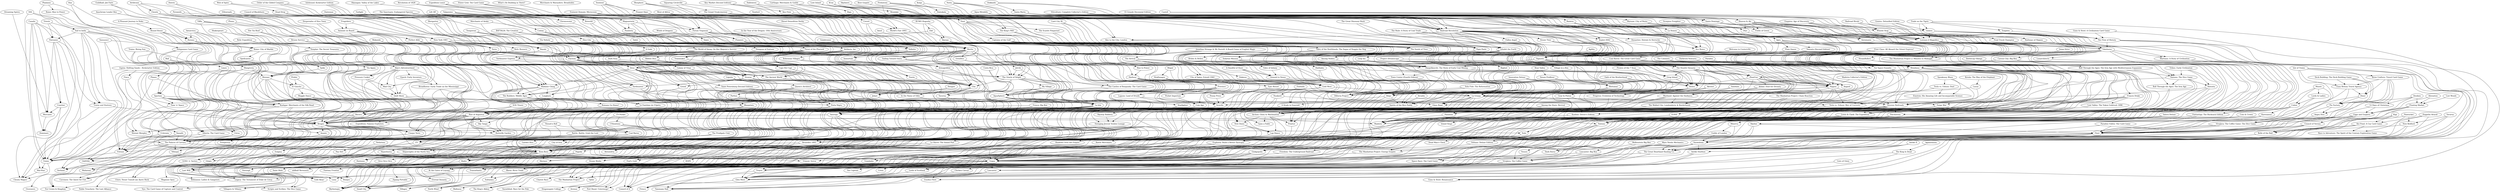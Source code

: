 digraph G {
"Lancaster" -> "Tammany Hall" ["weight"=0.204000234734532]
"Trajan" -> "Tammany Hall" ["weight"=0.187753053692937]
"Snowdonia" -> "Tammany Hall" ["weight"=0.176657800322275]
"Guts of Glory" -> "Tammany Hall" ["weight"=0.0358668049439508]
"The King Is Dead" -> "Tammany Hall" ["weight"=0.13348006273589]
"Lancaster" -> "Glen More" ["weight"=0.354520210393038]
"Lancaster" -> "Fresco" ["weight"=0.330654718339971]
"Trajan" -> "Lancaster" ["weight"=0.336564835478452]
"Antike Duellum" -> "Lancaster" ["weight"=0.180896039108278]
"Snowdonia" -> "Lancaster" ["weight"=0.280873643343873]
"Antike II" -> "Lancaster" ["weight"=0.167398664325452]
"Lancaster: Big Box" -> "Lancaster" ["weight"=0.128270594405574]
"The King Is Dead" -> "Lancaster" ["weight"=0.133930820621376]
"Wallenstein Big Box" -> "Lancaster" ["weight"=0.0426252108402725]
"Trajan" -> "The Manhattan Project" ["weight"=0.275433073588193]
"Trajan" -> "Glen More" ["weight"=0.354656867732254]
"Trajan" -> "Troyes" ["weight"=0.474158835153938]
"Trajan" -> "Last Will" ["weight"=0.322805857613816]
"Trajan" -> "At the Gates of Loyang" ["weight"=0.342950130368401]
"Trajan" -> "Legacy: The Testament of Duke de Crecy" ["weight"=0.199983412896141]
"Trajan" -> "Fresco" ["weight"=0.338118272765716]
"Trajan" -> "Lords of Scotland" ["weight"=0.124983303485105]
"Trajan" -> "Luna" ["weight"=0.378587145756939]
"Yedo" -> "Trajan" ["weight"=0.218885229788922]
"Snowdonia" -> "Trajan" ["weight"=0.283345085113746]
"Freedom: The Underground Railroad" -> "Trajan" ["weight"=0.180734159891607]
"Hyperborea" -> "Trajan" ["weight"=0.208134299554266]
"Fleet" -> "Trajan" ["weight"=0.226422454242725]
"Nations" -> "Trajan" ["weight"=0.371946487601833]
"Bora Bora" -> "Trajan" ["weight"=0.491427435518799]
"Ginkgopolis" -> "Trajan" ["weight"=0.338666668164282]
"Euphoria: Build a Better Dystopia" -> "Trajan" ["weight"=0.267474923451585]
"Guilds of London" -> "Trajan" ["weight"=0.202190299988776]
"Bruges" -> "Trajan" ["weight"=0.415916084889634]
"Amerigo" -> "Trajan" ["weight"=0.385444644535379]
"Francis Drake" -> "Trajan" ["weight"=0.273040209858994]
"Lewis & Clark: The Expedition" -> "Trajan" ["weight"=0.37652878590591]
"Glass Road" -> "Trajan" ["weight"=0.381835956272578]
"Russian Railroads" -> "Trajan" ["weight"=0.442070199836967]
"La Granja" -> "Trajan" ["weight"=0.426551182733687]
"Akrotiri" -> "Trajan" ["weight"=0.191668359795909]
"Viticulture: Complete Collector's Edition" -> "Trajan" ["weight"=0.0895638614200412]
"AquaSphere" -> "Trajan" ["weight"=0.399599174881901]
"Deus" -> "Trajan" ["weight"=0.332892932769344]
"Elysium" -> "Trajan" ["weight"=0.293937281039749]
"Barony" -> "Trajan" ["weight"=0.163694093254468]
"Lancaster: Big Box" -> "Trajan" ["weight"=0.0957926771683572]
"Orléans: Deluxe Edition" -> "Trajan" ["weight"=0.136999399797919]
"Mombasa" -> "Trajan" ["weight"=0.421990882317127]
"Empires: Age of Discovery" -> "Trajan" ["weight"=0.155974714738058]
"The Manhattan Project: Energy Empire" -> "Trajan" ["weight"=0.245893282361778]
"Carson City: Big Box" -> "Trajan" ["weight"=0.145479228651027]
"Taluva Deluxe" -> "Trajan" ["weight"=0.0643726872856327]
"Yokohama" -> "Trajan" ["weight"=0.378590900068632]
"Lorenzo il Magnifico" -> "Trajan" ["weight"=0.408634595336111]
"Nusfjord" -> "Trajan" ["weight"=0.238741822748999]
"Snowdonia" -> "Glen More" ["weight"=0.309381818361057]
"Snowdonia" -> "Dark Horse" ["weight"=0.0929089399777358]
"Snowdonia" -> "Antike Duellum" ["weight"=0.1662047419589]
"Snowdonia" -> "The Great Heartland Hauling Co." ["weight"=0.170374220072463]
"Fleet" -> "Snowdonia" ["weight"=0.255993034428488]
"Guilds of London" -> "Snowdonia" ["weight"=0.244127526502337]
"New Bedford" -> "Snowdonia" ["weight"=0.145316457562429]
"Minerva" -> "Snowdonia" ["weight"=0.142975778568082]
"Tavarua" -> "Snowdonia" ["weight"=0.0755807841213666]
"Agamemnon" -> "The King Is Dead" ["weight"=0.110414570447553]
"Nations" -> "The Manhattan Project" ["weight"=0.260643374812893]
"Euphoria: Build a Better Dystopia" -> "The Manhattan Project" ["weight"=0.256760145656084]
"Russian Railroads" -> "The Manhattan Project" ["weight"=0.282226225992116]
"The Manhattan Project: Chain Reaction" -> "The Manhattan Project" ["weight"=0.196191147874167]
"Nations" -> "Freedom: The Underground Railroad" ["weight"=0.181085727711255]
"Nations" -> "The Capitals" ["weight"=0.172797866736449]
"Lewis & Clark: The Expedition" -> "Nations" ["weight"=0.344564724182741]
"Patchistory" -> "Nations" ["weight"=0.254223497311749]
"Russian Railroads" -> "Nations" ["weight"=0.375275106199569]
"Roll Through the Ages: The Iron Age" -> "Nations" ["weight"=0.131832567479437]
"Historia" -> "Nations" ["weight"=0.246791590602021]
"Nations: The Dice Game" -> "Nations" ["weight"=0.309725961031385]
"Tribes: Early Civilization" -> "Nations" ["weight"=0.0870777423778464]
"Russian Railroads" -> "Euphoria: Build a Better Dystopia" ["weight"=0.262468506887766]
"Viticulture: Complete Collector's Edition" -> "Euphoria: Build a Better Dystopia" ["weight"=0.130819157185831]
"The Manhattan Project: Chain Reaction" -> "Euphoria: Build a Better Dystopia" ["weight"=0.114880157813833]
"Russian Railroads" -> "Troyes" ["weight"=0.428646417283909]
"Russian Railroads" -> "Bruges" ["weight"=0.389923193703923]
"Russian Railroads" -> "Bora Bora" ["weight"=0.404312029272865]
"Russian Railroads" -> "Lewis & Clark: The Expedition" ["weight"=0.398262257986219]
"Russian Railroads" -> "Myrmes" ["weight"=0.281754912499932]
"Russian Railroads" -> "Patchistory" ["weight"=0.211041055965286]
"Russian Railroads" -> "Rococo" ["weight"=0.366981975754296]
"Russian Railroads" -> "Bruxelles 1893" ["weight"=0.340258036310952]
"La Granja" -> "Russian Railroads" ["weight"=0.418068065036197]
"Nippon" -> "Russian Railroads" ["weight"=0.347822906563749]
"Viticulture: Complete Collector's Edition" -> "Russian Railroads" ["weight"=0.0921090410556202]
"Saint Petersburg (Second Edition)" -> "Russian Railroads" ["weight"=0.252319256709442]
"Historia" -> "Russian Railroads" ["weight"=0.193601411060337]
"Nations: The Dice Game" -> "Russian Railroads" ["weight"=0.256424886974711]
"Deus" -> "Russian Railroads" ["weight"=0.331830439876291]
"Barony" -> "Russian Railroads" ["weight"=0.162318963306174]
"Cacao" -> "Russian Railroads" ["weight"=0.274934288668306]
"Broom Service" -> "Russian Railroads" ["weight"=0.267221045269003]
"Mombasa" -> "Russian Railroads" ["weight"=0.449187138365783]
"Coal Baron: The Great Card Game" -> "Russian Railroads" ["weight"=0.162901121323704]
"First Class: All Aboard the Orient Express!" -> "Russian Railroads" ["weight"=0.34717534334762]
"Glen More" -> "Fresco" ["weight"=0.336884328954167]
"Lords of Scotland" -> "Glen More" ["weight"=0.150208252983948]
"Troyes" -> "Glen More" ["weight"=0.362100131751343]
"Chicken Caesar" -> "Glen More" ["weight"=0.0776854880376824]
"VivaJava: The Coffee Game" -> "Glen More" ["weight"=0.139822133360852]
"Antike Duellum" -> "Glen More" ["weight"=0.194153613069762]
"The Great Heartland Hauling Co." -> "Glen More" ["weight"=0.171890980167908]
"Fleet" -> "Glen More" ["weight"=0.258902860537417]
"Skyline" -> "Glen More" ["weight"=0.175726491035493]
"Fantastiqa: The Rucksack Edition" -> "Glen More" ["weight"=0.127460725979618]
"Ginkgopolis" -> "Glen More" ["weight"=0.317448393030454]
"Karesansui" -> "Glen More" ["weight"=0.0796487429158054]
"El Grande Decennial Edition" -> "Glen More" ["weight"=0.10196159881274]
"Cubist" -> "Glen More" ["weight"=0.0969991531324322]
"Antike II" -> "Glen More" ["weight"=0.137150286669051]
"Troyes" -> "Fresco" ["weight"=0.327436235296038]
"Fleet" -> "Lords of Scotland" ["weight"=0.130742272386189]
"Ginkgopolis" -> "Troyes" ["weight"=0.354615196939158]
"Lewis & Clark: The Expedition" -> "Troyes" ["weight"=0.375701893191317]
"El Grande Decennial Edition" -> "Troyes" ["weight"=0.095076842038846]
"Mombasa" -> "Troyes" ["weight"=0.398798707785457]
"Lorenzo il Magnifico" -> "Troyes" ["weight"=0.406447617668292]
"VivaJava: The Coffee Game" -> "Chicken Caesar" ["weight"=0.104690882776863]
"Mars Needs Mechanics" -> "Chicken Caesar" ["weight"=0.0978152631928853]
"The Great Heartland Hauling Co." -> "VivaJava: The Coffee Game" ["weight"=0.146751900357527]
"Fleet" -> "VivaJava: The Coffee Game" ["weight"=0.152149975930879]
"Skyline" -> "VivaJava: The Coffee Game" ["weight"=0.137151634362353]
"Mars Needs Mechanics" -> "VivaJava: The Coffee Game" ["weight"=0.0897010369375763]
"VivaJava: The Coffee Game: The Dice Game" -> "VivaJava: The Coffee Game" ["weight"=0.18375036768391]
"Antike II" -> "Antike Duellum" ["weight"=0.217706970549585]
"Fleet" -> "The Great Heartland Hauling Co." ["weight"=0.240429989220868]
"Mars Needs Mechanics" -> "The Great Heartland Hauling Co." ["weight"=0.0901034504193587]
"Belle of the Ball" -> "The Great Heartland Hauling Co." ["weight"=0.136008312570348]
"VivaJava: The Coffee Game: The Dice Game" -> "The Great Heartland Hauling Co." ["weight"=0.178901960753764]
"Council of Verona" -> "The Great Heartland Hauling Co." ["weight"=0.137944316286974]
"Koi Pond: A Coy Card Game" -> "The Great Heartland Hauling Co." ["weight"=0.0761648447823471]
"Zeppelin Attack!" -> "The Great Heartland Hauling Co." ["weight"=0.0627020610864975]
"Brew Crafters: Travel Card Game" -> "The Great Heartland Hauling Co." ["weight"=0.132426223688495]
"Isle of Trains" -> "The Great Heartland Hauling Co." ["weight"=0.15828945500703]
"Eggs and Empires" -> "The Great Heartland Hauling Co." ["weight"=0.114421829739347]
"New Bedford" -> "The Great Heartland Hauling Co." ["weight"=0.140653745176232]
"Kigi" -> "The Great Heartland Hauling Co." ["weight"=0.0665825564233763]
"Floating Market" -> "The Great Heartland Hauling Co." ["weight"=0.0823789056938295]
"Nantucket" -> "The Great Heartland Hauling Co." ["weight"=0.0787037099646402]
"Tavarua" -> "The Great Heartland Hauling Co." ["weight"=0.0703729522216965]
"Fleet" -> "Dark Horse" ["weight"=0.0876742691151364]
"Skyline" -> "Fleet" ["weight"=0.17131597085735]
"Fantastiqa: The Rucksack Edition" -> "Fleet" ["weight"=0.141602703478411]
"Paradise Fallen: The Card Game" -> "Fleet" ["weight"=0.0568964040002283]
"Karesansui" -> "Fleet" ["weight"=0.0791067875840923]
"VivaJava: The Coffee Game: The Dice Game" -> "Fleet" ["weight"=0.175209740565203]
"Council of Verona" -> "Fleet" ["weight"=0.154002017126486]
"Cubist" -> "Fleet" ["weight"=0.110582391053857]
"Lords & Ladies" -> "Fleet" ["weight"=0.0458932288836329]
"Isle of Trains" -> "Fleet" ["weight"=0.13621332113023]
"Eggs and Empires" -> "Fleet" ["weight"=0.147511620578216]
"New Bedford" -> "Fleet" ["weight"=0.156170462973237]
"Musée" -> "Fleet" ["weight"=0.0855210929870836]
"Floating Market" -> "Fleet" ["weight"=0.103468713753645]
"12 Days of Christmas" -> "Fleet" ["weight"=0.0580754436227805]
"Dexikon" -> "Fleet" ["weight"=0.065537067647827]
"Nantucket" -> "Fleet" ["weight"=0.0641195359562552]
"Karesansui" -> "Skyline" ["weight"=0.0790678502955891]
"Cubist" -> "Fantastiqa: The Rucksack Edition" ["weight"=0.13104200418537]
"Musée" -> "Fantastiqa: The Rucksack Edition" ["weight"=0.103561999065917]
"El Grande Decennial Edition" -> "Ginkgopolis" ["weight"=0.0874952889606181]
"Lorenzo il Magnifico" -> "Ginkgopolis" ["weight"=0.299252196273554]
"Cubist" -> "Karesansui" ["weight"=0.0948061313423075]
"Lords & Ladies" -> "Cubist" ["weight"=0.0529792170253413]
"Musée" -> "Cubist" ["weight"=0.146082659165414]
"Lewis & Clark: The Expedition" -> "Freedom: The Underground Railroad" ["weight"=0.200008089462735]
"Roll Through the Ages: The Iron Age" -> "Lewis & Clark: The Expedition" ["weight"=0.116658537411947]
"Nations: The Dice Game" -> "Lewis & Clark: The Expedition" ["weight"=0.243578842712645]
"Mombasa" -> "La Granja" ["weight"=0.41278808813657]
"The Colonists" -> "Mombasa" ["weight"=0.26468159796868]
"Mombasa" -> "ZhanGuo" ["weight"=0.331055120637365]
"Mombasa" -> "Madeira" ["weight"=0.353951789154019]
"Mombasa" -> "Kanban: Driver's Edition" ["weight"=0.335279372232017]
"Mombasa" -> "Nippon" ["weight"=0.386865031721124]
"Carson City: Big Box" -> "Mombasa" ["weight"=0.149153174853142]
"Coal Baron: The Great Card Game" -> "Mombasa" ["weight"=0.164027705718334]
"Yokohama" -> "Mombasa" ["weight"=0.391343844037595]
"Fields of Green" -> "Mombasa" ["weight"=0.183232486154792]
"Lorenzo il Magnifico" -> "Mombasa" ["weight"=0.434593547945434]
"First Class: All Aboard the Orient Express!" -> "Mombasa" ["weight"=0.333978664701981]
"Whistle Stop" -> "Mombasa" ["weight"=0.194296646382172]
"Heaven & Ale" -> "Mombasa" ["weight"=0.358856696228401]
"Santa Maria" -> "Mombasa" ["weight"=0.334161254766465]
"Lorenzo il Magnifico" -> "The Manhattan Project: Energy Empire" ["weight"=0.27246441540334]
"Lorenzo il Magnifico" -> "The Manhattan Project 2: Minutes to Midnight" ["weight"=0.100225982728912]
"Lorenzo il Magnifico" -> "Yokohama" ["weight"=0.423028319882654]
"Lorenzo il Magnifico" -> "Council of 4" ["weight"=0.263771745125689]
"Warsaw: City of Ruins" -> "Lorenzo il Magnifico" ["weight"=0.160406366252181]
"Gentes" -> "Lorenzo il Magnifico" ["weight"=0.285192134337309]
"Santo Domingo" -> "Lorenzo il Magnifico" ["weight"=0.12053315423562]
"Heaven & Ale" -> "Lorenzo il Magnifico" ["weight"=0.393459145418695]
"Santa Maria" -> "Lorenzo il Magnifico" ["weight"=0.379934061544275]
"Gentes: Deluxified Edition" -> "Lorenzo il Magnifico" ["weight"=0.185059023771205]
"Hokkaido" -> "Lorenzo il Magnifico" ["weight"=0.102723942440017]
"Wallenstein Big Box" -> "Lancaster: Big Box" ["weight"=0.108573463813518]
"Last Will" -> "Legacy: The Testament of Duke de Crecy" ["weight"=0.240415860572596]
"Last Will" -> "Luna" ["weight"=0.279358338926082]
"Nefarious" -> "Last Will" ["weight"=0.144883021183918]
"Bora Bora" -> "Last Will" ["weight"=0.312124615557782]
"CV" -> "Last Will" ["weight"=0.223617302331121]
"CVlizations" -> "Last Will" ["weight"=0.116102228406503]
"The Prodigals Club" -> "Last Will" ["weight"=0.22222269514996]
"Bora Bora" -> "Legacy: The Testament of Duke de Crecy" ["weight"=0.21112452073078]
"CV" -> "Legacy: The Testament of Duke de Crecy" ["weight"=0.193437506279467]
"Thrash'n Roll" -> "Legacy: The Testament of Duke de Crecy" ["weight"=0.0859161972908161]
"Rattle, Battle, Grab the Loot" -> "Legacy: The Testament of Duke de Crecy" ["weight"=0.0837720517577047]
"CVlizations" -> "Legacy: The Testament of Duke de Crecy" ["weight"=0.119113997906913]
"Bora Bora" -> "Luna" ["weight"=0.402363442659815]
"AquaSphere" -> "Luna" ["weight"=0.371370459118845]
"Bora Bora" -> "Saint Malo" ["weight"=0.221869901714458]
"Bora Bora" -> "Rialto" ["weight"=0.377689235262434]
"Bora Bora" -> "Trains" ["weight"=0.240137221123183]
"Spyrium" -> "Bora Bora" ["weight"=0.329672545408979]
"La Isla" -> "Bora Bora" ["weight"=0.396324312552241]
"Bruges" -> "Bora Bora" ["weight"=0.430126274944556]
"Bora Bora" -> "At the Gates of Loyang" ["weight"=0.330046984846017]
"Bora Bora" -> "Myrmes" ["weight"=0.306471491356175]
"Uchronia" -> "Bora Bora" ["weight"=0.123120683946883]
"Le Havre: The Inland Port" -> "Bora Bora" ["weight"=0.230620867489585]
"The Palaces of Carrara" -> "Bora Bora" ["weight"=0.31839185542187]
"Amerigo" -> "Bora Bora" ["weight"=0.410681779606806]
"Fresco: Big Box" -> "Bora Bora" ["weight"=0.134065257951822]
"Coal Baron" -> "Bora Bora" ["weight"=0.284597403460352]
"Glass Road" -> "Bora Bora" ["weight"=0.364477923554603]
"CV" -> "Bora Bora" ["weight"=0.183622900413071]
"Rococo" -> "Bora Bora" ["weight"=0.363761120240209]
"Bruxelles 1893" -> "Bora Bora" ["weight"=0.375623883575493]
"La Granja" -> "Bora Bora" ["weight"=0.400790587475133]
"AquaSphere" -> "Bora Bora" ["weight"=0.435726877096678]
"Kraftwagen" -> "Bora Bora" ["weight"=0.235609926973386]
"My Village" -> "Bora Bora" ["weight"=0.230144830128461]
"Porta Nigra" -> "Bora Bora" ["weight"=0.247068530661983]
"The Prodigals Club" -> "Bora Bora" ["weight"=0.187386811150106]
"The Castles of Burgundy: The Card Game" -> "Bora Bora" ["weight"=0.264821198180823]
"The Oracle of Delphi" -> "Bora Bora" ["weight"=0.354189319661159]
"In the Year of the Dragon: 10th Anniversary" -> "Bora Bora" ["weight"=0.183130749047981]
"Thrash'n Roll" -> "CV" ["weight"=0.065074265085972]
"Rattle, Battle, Grab the Loot" -> "CV" ["weight"=0.0946404465646479]
"CVlizations" -> "CV" ["weight"=0.195381495780314]
"CV Pocket" -> "CV" ["weight"=0.143904642266906]
"CV Pocket" -> "CVlizations" ["weight"=0.153447353662052]
"Le Havre: The Inland Port" -> "At the Gates of Loyang" ["weight"=0.242735937211309]
"Glass Road" -> "At the Gates of Loyang" ["weight"=0.388367439293273]
"Nusfjord" -> "At the Gates of Loyang" ["weight"=0.278306494188289]
"Lost Valley: The Yukon Goldrush 1896" -> "Yedo" ["weight"=0.0928728604053178]
"Francis Drake" -> "Yedo" ["weight"=0.22131205701095]
"Bruges" -> "Yedo" ["weight"=0.226238674449498]
"Deus" -> "Hyperborea" ["weight"=0.264313400155851]
"Elysium" -> "Hyperborea" ["weight"=0.234056823415007]
"BATTALIA: The Creation" -> "Hyperborea" ["weight"=0.0870578818166281]
"Minerva" -> "Guilds of London" ["weight"=0.171153156405778]
"Francis Drake" -> "Bruges" ["weight"=0.270692656218463]
"Bruges" -> "Trains" ["weight"=0.26568902846852]
"Spyrium" -> "Bruges" ["weight"=0.327683428755056]
"Rise of Augustus" -> "Bruges" ["weight"=0.296276174359568]
"Bruges" -> "Firenze" ["weight"=0.284485460776371]
"Bruges" -> "Mutant Meeples" ["weight"=0.108633136178351]
"Bruges" -> "Butterfly Garden" ["weight"=0.167162061133525]
"Bruges" -> "OddVille" ["weight"=0.208041944274019]
"Bruges" -> "Cinque Terre" ["weight"=0.158029106249123]
"Bruges" -> "Völuspá" ["weight"=0.170039940234371]
"Bruges" -> "The Palaces of Carrara" ["weight"=0.35350764848833]
"Bruges" -> "Asante" ["weight"=0.15157316098774]
"Via Appia" -> "Bruges" ["weight"=0.157738420915857]
"Amerigo" -> "Bruges" ["weight"=0.386059648064148]
"Trains and Stations" -> "Bruges" ["weight"=0.116699593583853]
"Fresco: Big Box" -> "Bruges" ["weight"=0.134851465208232]
"Blueprints" -> "Bruges" ["weight"=0.243870942393399]
"Sail to India" -> "Bruges" ["weight"=0.206391862110682]
"Guildhall: Job Faire" -> "Bruges" ["weight"=0.155615766738279]
"SOS Titanic" -> "Bruges" ["weight"=0.129473718646748]
"Kashgar: Merchants of the Silk Road" -> "Bruges" ["weight"=0.232617529098862]
"Rococo" -> "Bruges" ["weight"=0.368682553900602]
"Quilt Show" -> "Bruges" ["weight"=0.0825488392758661]
"Saint Petersburg (Second Edition)" -> "Bruges" ["weight"=0.262664420786193]
"Planes" -> "Bruges" ["weight"=0.106229725344014]
"Trains: Rising Sun" -> "Bruges" ["weight"=0.126788958356684]
"Deus" -> "Bruges" ["weight"=0.349479665829372]
"Murano" -> "Bruges" ["weight"=0.266399804664225]
"Elysium" -> "Bruges" ["weight"=0.315810975150515]
"Broom Service" -> "Bruges" ["weight"=0.277112947331839]
"New York 1901" -> "Bruges" ["weight"=0.20696602729211]
"Shakespeare" -> "Bruges" ["weight"=0.252089282099939]
"Animals on Board" -> "Bruges" ["weight"=0.175747359647288]
"Francis Drake" -> "Amerigo" ["weight"=0.274009059359188]
"Amerigo" -> "Rialto" ["weight"=0.364565201536656]
"La Isla" -> "Amerigo" ["weight"=0.371076700660173]
"Fresco: Big Box" -> "Amerigo" ["weight"=0.140174496708869]
"Subdivision" -> "Amerigo" ["weight"=0.162007239792382]
"Amerigo" -> "Triassic Terror" ["weight"=0.113667110048309]
"AquaSphere" -> "Amerigo" ["weight"=0.375570232887809]
"Francis Drake" -> "Lost Valley: The Yukon Goldrush 1896" ["weight"=0.108987857908482]
"Francis Drake" -> "Triassic Terror" ["weight"=0.147727433007986]
"Empires: Age of Discovery" -> "Francis Drake" ["weight"=0.209436386653135]
"Mottainai" -> "Glass Road" ["weight"=0.194651261782691]
"Glass Road" -> "Le Havre: The Inland Port" ["weight"=0.251410787348721]
"La Granja" -> "Glass Road" ["weight"=0.392008422532686]
"Akrotiri" -> "Glass Road" ["weight"=0.194263309352254]
"Xenon Profiteer" -> "Glass Road" ["weight"=0.11157229313636]
"Innovation Deluxe" -> "Glass Road" ["weight"=0.0828220177041627]
"Nusfjord" -> "Glass Road" ["weight"=0.34133578171098]
"Foothills" -> "Glass Road" ["weight"=0.146565819691066]
"La Granja" -> "Panamax" ["weight"=0.279547285818721]
"La Granja" -> "Scoville" ["weight"=0.207495193556717]
"Harbour" -> "La Granja" ["weight"=0.177672419552028]
"Mottainai" -> "La Granja" ["weight"=0.199480507758825]
"La Granja" -> "Forge War" ["weight"=0.145810967589521]
"La Granja" -> "Madeira" ["weight"=0.36979452550677]
"La Granja" -> "Kanban: Driver's Edition" ["weight"=0.333557857298201]
"La Granja" -> "Tesla vs. Edison: War of Currents" ["weight"=0.122911525444795]
"La Granja" -> "Steam Works" ["weight"=0.132222659398159]
"La Granja" -> "Bruxelles 1893" ["weight"=0.364208290323678]
"Gold West" -> "La Granja" ["weight"=0.269028496527482]
"Akrotiri" -> "La Granja" ["weight"=0.198810970869822]
"Nippon" -> "La Granja" ["weight"=0.372300268075409]
"Far Space Foundry" -> "La Granja" ["weight"=0.0858823403125519]
"Cacao" -> "La Granja" ["weight"=0.266847684685375]
"Kraftwagen" -> "La Granja" ["weight"=0.25414254103391]
"Xenon Profiteer" -> "La Granja" ["weight"=0.108369921621224]
"World's Fair 1893" -> "La Granja" ["weight"=0.18650786573379]
"Innovation Deluxe" -> "La Granja" ["weight"=0.0811356942052559]
"The Colonists" -> "La Granja" ["weight"=0.266884625069078]
"Dokmus" -> "La Granja" ["weight"=0.147639432145155]
"Pioneer Days" -> "La Granja" ["weight"=0.15713041318487]
"AquaSphere" -> "La Isla" ["weight"=0.37092540075231]
"My Village" -> "AquaSphere" ["weight"=0.247898673455515]
"OctoDice" -> "AquaSphere" ["weight"=0.170017354898482]
"The Oracle of Delphi" -> "AquaSphere" ["weight"=0.369918283543847]
"Merlin" -> "AquaSphere" ["weight"=0.289123407154954]
"Forum Trajanum" -> "AquaSphere" ["weight"=0.299454602489989]
"Revolution of 1828" -> "AquaSphere" ["weight"=0.111328110754067]
"Deus" -> "Rise of Augustus" ["weight"=0.279693558225287]
"Deus" -> "Viceroy" ["weight"=0.262889187328501]
"Temporum" -> "Deus" ["weight"=0.142364730693667]
"Deus" -> "Blueprints" ["weight"=0.233529455498716]
"Deus" -> "Greed" ["weight"=0.180651178550436]
"Deus" -> "City of Iron" ["weight"=0.16595958164451]
"Deus" -> "Origin" ["weight"=0.142433738661251]
"Deus" -> "Uluru: Neuer Tumult am Ayers Rock" ["weight"=0.0521277300798672]
"Deus" -> "The Builders: Middle Ages" ["weight"=0.205308087266975]
"Deus" -> "Le Fantôme de l'Opéra" ["weight"=0.0958202335969014]
"Deus" -> "The Ancient World" ["weight"=0.200746102954641]
"Deus" -> "Longhorn" ["weight"=0.138776055050476]
"Deus" -> "Madame Ching" ["weight"=0.161780655394069]
"Deus" -> "Saint Petersburg (Second Edition)" ["weight"=0.234561519161831]
"Elysium" -> "Deus" ["weight"=0.37444812687572]
"Barony" -> "Deus" ["weight"=0.184448846043294]
"Artifacts, Inc." -> "Deus" ["weight"=0.177052613491846]
"Ekö" -> "Deus" ["weight"=0.0996173905220507]
"BATTALIA: The Creation" -> "Deus" ["weight"=0.060715147358411]
"4 Gods" -> "Deus" ["weight"=0.109819536591944]
"Via Nebula" -> "Deus" ["weight"=0.256061899428432]
"Elysium" -> "Rise of Augustus" ["weight"=0.274545476774423]
"Elysium" -> "Viceroy" ["weight"=0.276811181774265]
"Elysium" -> "Shipwrights of the North Sea" ["weight"=0.104977694048618]
"Elysium" -> "Vye: The Card Game of Capture and Control" ["weight"=0.0557934580835923]
"Elysium" -> "The Ancient World" ["weight"=0.190886833299552]
"Elysium" -> "Galaxy of Trian" ["weight"=0.0529449912504693]
"Royals" -> "Elysium" ["weight"=0.198197074557531]
"The World of Smog: On Her Majesty's Service" -> "Elysium" ["weight"=0.106944409667416]
"Artifacts, Inc." -> "Elysium" ["weight"=0.195998887288601]
"Favor of the Pharaoh" -> "Elysium" ["weight"=0.202224089823925]
"New York 1901" -> "Elysium" ["weight"=0.221029754627749]
"BATTALIA: The Creation" -> "Elysium" ["weight"=0.0629906591622795]
"Dice City" -> "Elysium" ["weight"=0.210912814399279]
"Council of Blackthorn" -> "Elysium" ["weight"=0.0570939087120447]
"4 Gods" -> "Elysium" ["weight"=0.107246040498586]
"Via Nebula" -> "Elysium" ["weight"=0.249124103853972]
"Colony" -> "Elysium" ["weight"=0.149762039856087]
"Order of the Gilded Compass" -> "Elysium" ["weight"=0.12441813671791]
"Ekö" -> "Barony" ["weight"=0.103179223292462]
"KUMO Hogosha" -> "Barony" ["weight"=0.0621885431426028]
"Bottlecap Vikings" -> "Orléans: Deluxe Edition" ["weight"=0.18698654831732]
"Carson City: Big Box" -> "Orléans: Deluxe Edition" ["weight"=0.122128723366337]
"Yokohama" -> "Orléans: Deluxe Edition" ["weight"=0.160475219497698]
"Empires: Age of Discovery" -> "Dead Man's Chest" ["weight"=0.0786429365806446]
"The Manhattan Project 2: Minutes to Midnight" -> "The Manhattan Project: Energy Empire" ["weight"=0.192406714002093]
"Lunarchitects" -> "The Manhattan Project: Energy Empire" ["weight"=0.098573131782974]
"Yokohama" -> "The Manhattan Project: Energy Empire" ["weight"=0.30243630395373]
"Yokohama" -> "Carson City: Big Box" ["weight"=0.154472529542383]
"Taluva Deluxe" -> "Minerva" ["weight"=0.0765014880401936]
"Yokohama" -> "The Manhattan Project 2: Minutes to Midnight" ["weight"=0.112159800315216]
"Yokohama" -> "Martians: A Story of Civilization" ["weight"=0.0842517486823636]
"Yokohama" -> "Lunarchitects" ["weight"=0.0896260846305575]
"Yokohama" -> "Space Race: The Card Game" ["weight"=0.0749070733932916]
"Yokohama" -> "Crisis" ["weight"=0.186405784407749]
"The Flow of History" -> "Yokohama" ["weight"=0.179598456368652]
"Food Truck Champion" -> "Yokohama" ["weight"=0.0762295572784516]
"Railways of Nippon" -> "Yokohama" ["weight"=0.0967663328073202]
"Gentes" -> "Yokohama" ["weight"=0.284521753694532]
"Whistle Stop" -> "Yokohama" ["weight"=0.239168361323751]
"Heaven & Ale" -> "Yokohama" ["weight"=0.352759151988058]
"Castell" -> "Yokohama" ["weight"=0.208814360452182]
"Railroad Rivals" -> "Yokohama" ["weight"=0.0882806554346322]
"Gentes: Deluxified Edition" -> "Yokohama" ["weight"=0.207742698294452]
"Trade on the Tigris" -> "Yokohama" ["weight"=0.0942665096323271]
"Foothills" -> "Nusfjord" ["weight"=0.163555259581474]
"Isle of Trains" -> "VivaJava: The Coffee Game: The Dice Game" ["weight"=0.134323481634234]
"Angry Dice" -> "VivaJava: The Coffee Game: The Dice Game" ["weight"=0.12164897164169]
"Pie Factory" -> "VivaJava: The Coffee Game: The Dice Game" ["weight"=0.125747078318633]
"Brew Crafters: Travel Card Game" -> "VivaJava: The Coffee Game: The Dice Game" ["weight"=0.150241706085581]
"Paradise Fallen: The Card Game" -> "Dark Horse" ["weight"=0.0834315232939611]
"Nantucket" -> "New Bedford" ["weight"=0.188084968775697]
"Tavarua" -> "New Bedford" ["weight"=0.0816857791768621]
"Coin & Crown" -> "Minerva" ["weight"=0.0675112235751754]
"Mercante" -> "Dominare" ["weight"=0.341007637737639]
"Courtier" -> "Dominare" ["weight"=0.312302242510476]
"Canalis" -> "Dominare" ["weight"=0.27066439214158]
"Patronize" -> "Mercante" ["weight"=0.189989581996304]
"Courtier" -> "Mercante" ["weight"=0.319657776288326]
"Dreaming Spires" -> "Mercante" ["weight"=0.0648124249808169]
"Canalis" -> "Mercante" ["weight"=0.31344217773387]
"Courtier" -> "Trains" ["weight"=0.112117704187525]
"Patronize" -> "Courtier" ["weight"=0.177348397614724]
"Canalis" -> "Courtier" ["weight"=0.271575938231801]
"Canalis" -> "Trains" ["weight"=0.078276716224724]
"Canalis" -> "Patronize" ["weight"=0.181321198384971]
"Canalis" -> "Trains and Stations" ["weight"=0.0825689719075685]
"Panamax" -> "Madeira" ["weight"=0.330098291352281]
"Tesla vs. Edison: War of Currents" -> "Panamax" ["weight"=0.141333262132007]
"Nippon" -> "Panamax" ["weight"=0.317067530299342]
"ZhanGuo" -> "Madeira" ["weight"=0.434815000619654]
"Kanban: Driver's Edition" -> "Madeira" ["weight"=0.339166466526212]
"Asgard" -> "Madeira" ["weight"=0.221864047217792]
"Nippon" -> "Madeira" ["weight"=0.468824029240304]
"Signorie" -> "Madeira" ["weight"=0.401576411465587]
"Agra" -> "Madeira" ["weight"=0.283089873251716]
"Noria" -> "Madeira" ["weight"=0.166814729132985]
"La Stanza" -> "Madeira" ["weight"=0.142364983774058]
"Madeira Collector's Edition" -> "Madeira" ["weight"=0.0623715046419161]
"Nippon" -> "Tesla vs. Edison: War of Currents" ["weight"=0.132539489951246]
"Einstein: His Amazing Life and Incomparable Science" -> "Tesla vs. Edison: War of Currents" ["weight"=0.0994393417930239]
"Tesla vs. Edison: Duel" -> "Tesla vs. Edison: War of Currents" ["weight"=0.145820504362838]
"Speakeasy Blues" -> "Tesla vs. Edison: War of Currents" ["weight"=0.0664576863454476]
"ZhanGuo" -> "Nippon" ["weight"=0.440040456418216]
"Nippon" -> "Mythotopia" ["weight"=0.160909001744092]
"First Class: All Aboard the Orient Express!" -> "Nippon" ["weight"=0.299214443640462]
"Nippon" -> "Dilluvia Project" ["weight"=0.225318238459946]
"Nippon" -> "Ships" ["weight"=0.239917394607872]
"Haspelknecht: The Story of Early Coal Mining" -> "Nippon" ["weight"=0.289230421372197]
"Solarius Mission" -> "Nippon" ["weight"=0.213563564582017]
"Signorie" -> "Nippon" ["weight"=0.452049375827016]
"Welcome to Centerville" -> "Nippon" ["weight"=0.13113416245631]
"Vanuatu (Second Edition)" -> "Nippon" ["weight"=0.171798237940779]
"Kepler-3042" -> "Nippon" ["weight"=0.157379014883549]
"The Arrival" -> "Nippon" ["weight"=0.0957666465075027]
"Railroad Revolution" -> "Nippon" ["weight"=0.39598202338236]
"The Scarlet Pimpernel" -> "Nippon" ["weight"=0.0619729786888143]
"Wendake" -> "Nippon" ["weight"=0.235325504283521]
"Agra" -> "Nippon" ["weight"=0.278752312872751]
"Noria" -> "Nippon" ["weight"=0.17248315536669]
"Yinzi" -> "Nippon" ["weight"=0.174516115380813]
"Madeira Collector's Edition" -> "Nippon" ["weight"=0.0638406275906447]
"A Study in Emerald" -> "Mythotopia" ["weight"=0.221337872828946]
"Ships" -> "A Study in Emerald" ["weight"=0.188885124948473]
"Onward to Venus" -> "A Study in Emerald" ["weight"=0.218479588295439]
"A Handful of Stars" -> "A Study in Emerald" ["weight"=0.160133545172892]
"A Handful of Stars" -> "Mythotopia" ["weight"=0.223260649469862]
"Ships" -> "Mythotopia" ["weight"=0.246776300740152]
"Onward to Venus" -> "Mythotopia" ["weight"=0.277627198013791]
"Sola Fide: The Reformation" -> "Mythotopia" ["weight"=0.0945685322500312]
"The Arrival" -> "Mythotopia" ["weight"=0.125225956945622]
"Among Nobles" -> "Ships" ["weight"=0.125344312170543]
"Onward to Venus" -> "Ships" ["weight"=0.214418869486]
"Inhabit the Earth" -> "Ships" ["weight"=0.217452274974156]
"Ships" -> "Spirits of the Rice Paddy" ["weight"=0.133597068005092]
"Haspelknecht: The Story of Early Coal Mining" -> "Ships" ["weight"=0.232440310116644]
"The Arrival" -> "Ships" ["weight"=0.13823086869773]
"Railroad Revolution" -> "Ships" ["weight"=0.229576821689786]
"Fallen Angel" -> "Ships" ["weight"=0.0560343157014146]
"Sola Fide: The Reformation" -> "Ships" ["weight"=0.085563613307217]
"Jonathan Strange & Mr Norrell: A Board Game of English Magic" -> "Ships" ["weight"=0.0536978424618024]
"A Handful of Stars" -> "Onward to Venus" ["weight"=0.197075341604076]
"Tides of Infamy" -> "Onward to Venus" ["weight"=0.0349927414535305]
"The Arrival" -> "Onward to Venus" ["weight"=0.127938722543366]
"Jonathan Strange & Mr Norrell: A Board Game of English Magic" -> "Onward to Venus" ["weight"=0.066315670792359]
"Immortals" -> "Armageddon" ["weight"=0.114115745160256]
"Merlin" -> "Immortals" ["weight"=0.089683029210604]
"Pioneers" -> "Immortals" ["weight"=0.0979977659079594]
"Armageddon" -> "Ulm" ["weight"=0.094420267681948]
"Merlin" -> "Armageddon" ["weight"=0.101174138494941]
"Pioneers" -> "Armageddon" ["weight"=0.1249986856606]
"Armageddon" -> "Orcs Orcs Orcs" ["weight"=0.098630437719075]
"Merlin" -> "La Isla" ["weight"=0.286802882284967]
"Merlin" -> "Ulm" ["weight"=0.257654288538953]
"Merlin" -> "The Oracle of Delphi" ["weight"=0.343502985951086]
"Merlin" -> "Jórvík" ["weight"=0.216992869353664]
"Merlin" -> "Simurgh" ["weight"=0.12691671821141]
"Merlin" -> "OctoDice" ["weight"=0.146189173630816]
"Merlin" -> "In the Name of Odin" ["weight"=0.100587606816455]
"Merlin" -> "Alexandria" ["weight"=0.0693037513690623]
"Merlin" -> "Sailing Toward Osiris" ["weight"=0.109298606350063]
"Pioneers" -> "Merlin" ["weight"=0.226609140407526]
"Forum Trajanum" -> "Merlin" ["weight"=0.341278070752903]
"Expedition Luxor" -> "Merlin" ["weight"=0.0950978101325144]
"Revolution of 1828" -> "Merlin" ["weight"=0.125532130605855]
"Pioneers" -> "Ulm" ["weight"=0.170039348207666]
"Forum Trajanum" -> "Pioneers" ["weight"=0.158771915638788]
"Pioneers" -> "Alexandria" ["weight"=0.0669234729758685]
"Expedition Luxor" -> "Pioneers" ["weight"=0.14848893965546]
"Valparaíso" -> "Pioneers" ["weight"=0.139539747890609]
"Empires" -> "The Flow of History" ["weight"=0.0726465337433551]
"Trade on the Tigris" -> "Empires" ["weight"=0.0954979931563512]
"The Flow of History" -> "Space Race: The Card Game" ["weight"=0.0830694833933623]
"The Flow of History" -> "Exodus Fleet" ["weight"=0.0821779620357603]
"The Flow of History" -> "Guns & Steel: Renaissance" ["weight"=0.119039931334985]
"Guns & Steel: A Civilization Card Game" -> "The Flow of History" ["weight"=0.0684357066532901]
"Gentes" -> "The Flow of History" ["weight"=0.166013642463142]
"Trade on the Tigris" -> "The Flow of History" ["weight"=0.107737624895525]
"Trade on the Tigris" -> "Gentes" ["weight"=0.0919569575517721]
"Trade on the Tigris" -> "Exodus Fleet" ["weight"=0.104456794457289]
"Coin Age" -> "Burgoo" ["weight"=0.206731045709204]
"Province" -> "Burgoo" ["weight"=0.142533017767486]
"Harbour" -> "Burgoo" ["weight"=0.112567666269516]
"Pocket Imperium" -> "Coin Age" ["weight"=0.0776075358946424]
"Province" -> "Coin Age" ["weight"=0.183030331058254]
"Harbour" -> "Coin Age" ["weight"=0.125144003669116]
"Eminent Domain: Microcosm" -> "Coin Age" ["weight"=0.151945768586667]
"Province" -> "Scoville" ["weight"=0.103131896008997]
"Province" -> "oddball Äeronauts" ["weight"=0.0974560480376539]
"Province" -> "Pocket Imperium" ["weight"=0.0782352660146755]
"Province" -> "Lagoon: Land of Druids" ["weight"=0.105847418779623]
"Harbour" -> "Province" ["weight"=0.144246564271441]
"Eminent Domain: Microcosm" -> "Province" ["weight"=0.145357768229699]
"Harbour" -> "Scoville" ["weight"=0.201229936379348]
"Harbour" -> "Fantasy Frontier" ["weight"=0.048678958703608]
"Harbour" -> "Epic Resort" ["weight"=0.104864523574405]
"Harbour" -> "Lagoon: Land of Druids" ["weight"=0.121883354096473]
"Harbour" -> "Gold West" ["weight"=0.169056455426642]
"Rise to Power" -> "Harbour" ["weight"=0.0737203621958432]
"Eminent Domain: Microcosm" -> "Harbour" ["weight"=0.178995195184813]
"Council of Verona" -> "Belle of the Ball" ["weight"=0.094591088241321]
"Eggs and Empires" -> "Belle of the Ball" ["weight"=0.0850459714522785]
"Koi Pond: A Coy Card Game" -> "Belle of the Ball" ["weight"=0.101396104576443]
"Kigi" -> "Belle of the Ball" ["weight"=0.0616615717930108]
"Eggs and Empires" -> "Council of Verona" ["weight"=0.116547438375919]
"Koi Pond: A Coy Card Game" -> "Race to Adventure: The Spirit of the Century Exploration Game" ["weight"=0.0694090507639868]
"Zeppelin Attack!" -> "Koi Pond: A Coy Card Game" ["weight"=0.0541321912111699]
"Kigi" -> "Koi Pond: A Coy Card Game" ["weight"=0.221334202088136]
"Zeppelin Attack!" -> "Race to Adventure: The Spirit of the Century Exploration Game" ["weight"=0.13393279721952]
"Brew Crafters: Travel Card Game" -> "Diner" ["weight"=0.203795460537256]
"Isle of Trains" -> "Brew Crafters: Travel Card Game" ["weight"=0.149472782957082]
"Brew Crafters: Travel Card Game" -> "Easy Breezy Travel Agency" ["weight"=0.178177215074964]
"Brew Crafters: Travel Card Game" -> "Angry Dice" ["weight"=0.0739308844835005]
"Brew Crafters: Travel Card Game" -> "Pie Factory" ["weight"=0.212022898750037]
"Isle of Trains" -> "Pie Factory" ["weight"=0.159588447822412]
"Isle of Trains" -> "Easy Breezy Travel Agency" ["weight"=0.166558673313808]
"Floating Market" -> "Eggs and Empires" ["weight"=0.134856968367246]
"12 Days of Christmas" -> "Eggs and Empires" ["weight"=0.0792537008059499]
"Dexikon" -> "Eggs and Empires" ["weight"=0.0952152209596182]
"Alienation" -> "Eggs and Empires" ["weight"=0.0329467768174147]
"Lost Woods" -> "Floating Market" ["weight"=0.0541363336583059]
"Dexikon" -> "Floating Market" ["weight"=0.0743019037897487]
"Alienation" -> "Floating Market" ["weight"=0.0497461192287782]
"Village in a Box" -> "Villages" ["weight"=0.0632745719153562]
"Project Dreamscape" -> "Villages" ["weight"=0.0391240694273277]
"Project Dreamscape" -> "Village in a Box" ["weight"=0.0506708385904605]
"Project Dreamscape" -> "Far Space Foundry" ["weight"=0.09041557084869]
"Rialto" -> "Saint Malo" ["weight"=0.229014889944502]
"Pagoda" -> "Saint Malo" ["weight"=0.13999759025335]
"La Isla" -> "Saint Malo" ["weight"=0.254561996435348]
"Pagoda" -> "Rialto" ["weight"=0.146980870087609]
"La Isla" -> "Rialto" ["weight"=0.360139583452075]
"Subdivision" -> "Rialto" ["weight"=0.156773883211256]
"Costa Rica" -> "Rialto" ["weight"=0.123156991865934]
"La Isla" -> "Pagoda" ["weight"=0.166748715557599]
"Subdivision" -> "La Isla" ["weight"=0.171762134562878]
"OctoDice" -> "La Isla" ["weight"=0.170575266697516]
"The Castles of Burgundy: The Card Game" -> "La Isla" ["weight"=0.286082529676522]
"The Oracle of Delphi" -> "La Isla" ["weight"=0.3557829859394]
"Jórvík" -> "La Isla" ["weight"=0.214270859735176]
"Costa Rica" -> "La Isla" ["weight"=0.136635248602085]
"Power Grid: The Card Game" -> "La Isla" ["weight"=0.139084840943088]
"Musée" -> "Lords & Ladies" ["weight"=0.0704200672767433]
"Dexikon" -> "12 Days of Christmas" ["weight"=0.055960671739846]
"Trains" -> "Cheaty Mages!" ["weight"=0.135322849041197]
"Trains" -> "Mai-Star" ["weight"=0.117548171424424]
"Uchronia" -> "Trains" ["weight"=0.14240207400575]
"Spyrium" -> "Trains" ["weight"=0.258805666819344]
"Trains and Stations" -> "Trains" ["weight"=0.145930412995336]
"Patronize" -> "Trains" ["weight"=0.0881832309592117]
"Sail to India" -> "Trains" ["weight"=0.203955813331599]
"Planes" -> "Trains" ["weight"=0.17307272257167]
"Trains: Rising Sun" -> "Trains" ["weight"=0.383472291598611]
"504" -> "Trains" ["weight"=0.13944562782735]
"Mai-Star" -> "Cheaty Mages!" ["weight"=0.158512505119342]
"Patronize" -> "Cheaty Mages!" ["weight"=0.100905453722624]
"Sail to India" -> "Cheaty Mages!" ["weight"=0.13185705213381]
"Trieste" -> "Cheaty Mages!" ["weight"=0.101084832067348]
"Sail to India" -> "Mai-Star" ["weight"=0.139805631083569]
"Spyrium" -> "Uchronia" ["weight"=0.151004663552117]
"Spyrium" -> "Mutant Meeples" ["weight"=0.11957291525747]
"Spyrium" -> "OddVille" ["weight"=0.232706777570554]
"Spyrium" -> "The Palaces of Carrara" ["weight"=0.307932882365106]
"Spyrium" -> "Xanadú" ["weight"=0.1091661155625]
"Spyrium" -> "Time 'n' Space" ["weight"=0.0919857835298461]
"Sail to India" -> "Spyrium" ["weight"=0.239896389444612]
"Han" -> "Spyrium" ["weight"=0.0955460563790738]
"504" -> "Spyrium" ["weight"=0.151357677608888]
"Patronize" -> "Trains and Stations" ["weight"=0.106707008597549]
"Sail to India" -> "Trains and Stations" ["weight"=0.150307336595875]
"Sail to India" -> "Patronize" ["weight"=0.140652667120378]
"Trieste" -> "Patronize" ["weight"=0.0951570458794228]
"Sail to India" -> "Time 'n' Space" ["weight"=0.11214557317394]
"Trieste" -> "Sail to India" ["weight"=0.124809049987299]
"504" -> "Sail to India" ["weight"=0.134465044401631]
"Trains: Rising Sun" -> "Planes" ["weight"=0.159803725547905]
"Time 'n' Space" -> "Mutant Meeples" ["weight"=0.0982877963984947]
"The Palaces of Carrara" -> "OddVille" ["weight"=0.228533509196976]
"Xanadú" -> "OddVille" ["weight"=0.106094675059161]
"Limes" -> "The Palaces of Carrara" ["weight"=0.154613010844522]
"The Palaces of Carrara" -> "Seeland" ["weight"=0.245562868732995]
"The Palaces of Carrara" -> "Firenze" ["weight"=0.328043089078231]
"The Palaces of Carrara" -> "Völuspá" ["weight"=0.156770920449114]
"Siberia: The Card Game" -> "The Palaces of Carrara" ["weight"=0.12633932084588]
"Xanadú" -> "The Palaces of Carrara" ["weight"=0.135444631355284]
"Asante" -> "The Palaces of Carrara" ["weight"=0.143780288516038]
"Kashgar: Merchants of the Silk Road" -> "The Palaces of Carrara" ["weight"=0.24895636907924]
"Coal Baron" -> "The Palaces of Carrara" ["weight"=0.310379412220233]
"Rococo" -> "The Palaces of Carrara" ["weight"=0.325078171480163]
"Citrus" -> "The Palaces of Carrara" ["weight"=0.249840677078792]
"Sanssouci" -> "The Palaces of Carrara" ["weight"=0.23702929295148]
"Han" -> "The Palaces of Carrara" ["weight"=0.109370340975329]
"Waggle Dance" -> "The Palaces of Carrara" ["weight"=0.115925092248483]
"El Gaucho" -> "The Palaces of Carrara" ["weight"=0.233124581174367]
"Murano" -> "The Palaces of Carrara" ["weight"=0.284591319291608]
"Prohis" -> "The Palaces of Carrara" ["weight"=0.0718649222962253]
"Mangrovia" -> "The Palaces of Carrara" ["weight"=0.245986286065957]
"Porta Nigra" -> "The Palaces of Carrara" ["weight"=0.275963208310494]
"Queen's Architect" -> "The Palaces of Carrara" ["weight"=0.192267012903351]
"Elfenroads" -> "The Palaces of Carrara" ["weight"=0.0815817877175601]
"Burano" -> "The Palaces of Carrara" ["weight"=0.170535300784386]
"Plums" -> "The Palaces of Carrara" ["weight"=0.175487142729538]
"Antarctica" -> "The Palaces of Carrara" ["weight"=0.157538035754392]
"Round House" -> "The Palaces of Carrara" ["weight"=0.160151357577116]
"Bali" -> "The Palaces of Carrara" ["weight"=0.150017956129689]
"Rise of Augustus" -> "Cavemen: The Quest for Fire" ["weight"=0.0846939966969166]
"Rise of Augustus" -> "Butterfly Garden" ["weight"=0.182811016389101]
"Rise of Augustus" -> "Maharani" ["weight"=0.140909301460542]
"Rise of Augustus" -> "Scripts and Scribes: The Dice Game" ["weight"=0.0912552149537016]
"Rise of Augustus" -> "GOSU 2: Tactics" ["weight"=0.0530089677558794]
"Rise of Augustus" -> "Cinque Terre" ["weight"=0.170637839467118]
"Rise of Augustus" -> "Sky Tango" ["weight"=0.0934947691640551]
"Rise of Augustus" -> "Enigma" ["weight"=0.127903948290173]
"Rise of Augustus" -> "Uluru: Neuer Tumult am Ayers Rock" ["weight"=0.0519889242346328]
"Rise of Augustus" -> "Expedition: Famous Explorers" ["weight"=0.103444369363138]
"Via Appia" -> "Rise of Augustus" ["weight"=0.173866940213538]
"Blueprints" -> "Rise of Augustus" ["weight"=0.250641247462939]
"Romans Go Home!" -> "Rise of Augustus" ["weight"=0.0887379921864817]
"Guildhall: Job Faire" -> "Rise of Augustus" ["weight"=0.160257401018125]
"SOS Titanic" -> "Rise of Augustus" ["weight"=0.164986300045923]
"Relic Runners" -> "Rise of Augustus" ["weight"=0.186172657407528]
"The Builders: Middle Ages" -> "Rise of Augustus" ["weight"=0.228242034602137]
"Le Fantôme de l'Opéra" -> "Rise of Augustus" ["weight"=0.129760521413326]
"Quilt Show" -> "Rise of Augustus" ["weight"=0.0970239934626976]
"Longhorn" -> "Rise of Augustus" ["weight"=0.158720440635948]
"Greed" -> "Rise of Augustus" ["weight"=0.172511200529086]
"Terra" -> "Rise of Augustus" ["weight"=0.162202100130877]
"Madame Ching" -> "Rise of Augustus" ["weight"=0.185914330735558]
"Yardmaster" -> "Rise of Augustus" ["weight"=0.147163511958102]
"Viceroy" -> "Rise of Augustus" ["weight"=0.221904729387436]
"Yardmaster Express" -> "Rise of Augustus" ["weight"=0.137330619948826]
"Wakanda" -> "Rise of Augustus" ["weight"=0.0874223990570944]
"Chosŏn" -> "Rise of Augustus" ["weight"=0.0770308499320631]
"Temporum" -> "Rise of Augustus" ["weight"=0.138308046578561]
"Biblios Dice" -> "Rise of Augustus" ["weight"=0.102760517765347]
"Royals" -> "Rise of Augustus" ["weight"=0.187807373678842]
"Artificium" -> "Rise of Augustus" ["weight"=0.129654597311934]
"Favor of the Pharaoh" -> "Rise of Augustus" ["weight"=0.211008874519091]
"New York 1901" -> "Rise of Augustus" ["weight"=0.231098115237056]
"Histrio" -> "Rise of Augustus" ["weight"=0.117146250902825]
"Perfect Alibi" -> "Rise of Augustus" ["weight"=0.0763730445213716]
"Animals on Board" -> "Rise of Augustus" ["weight"=0.194151895505722]
"Pyramids" -> "Rise of Augustus" ["weight"=0.130050044273603]
"Cinque Terre" -> "Cavemen: The Quest for Fire" ["weight"=0.0810075160306856]
"Pressure Cooker" -> "Cavemen: The Quest for Fire" ["weight"=0.079428142797997]
"Blueprints" -> "Butterfly Garden" ["weight"=0.152454062561449]
"Sky Tango" -> "Butterfly Garden" ["weight"=0.0870447117118424]
"Via Appia" -> "Maharani" ["weight"=0.174048660145241]
"Templar: The Secret Treasures" -> "Maharani" ["weight"=0.150404764435287]
"Capo Dei Capi" -> "Scripts and Scribes: The Dice Game" ["weight"=0.115821921767558]
"Favor of the Pharaoh" -> "Scripts and Scribes: The Dice Game" ["weight"=0.0891816518093382]
"Madame Ching" -> "GOSU 2: Tactics" ["weight"=0.0511436327222369]
"Chosŏn" -> "GOSU 2: Tactics" ["weight"=0.113083476496339]
"Cinque Terre" -> "For Crown & Kingdom" ["weight"=0.071878072621792]
"Broadhorns: Early Trade on the Mississippi" -> "Cinque Terre" ["weight"=0.066624118756852]
"Expedition: Famous Explorers" -> "Cinque Terre" ["weight"=0.113233954756146]
"Via Appia" -> "Cinque Terre" ["weight"=0.142679769271958]
"Quilt Show" -> "Cinque Terre" ["weight"=0.114760964366753]
"Tiffin" -> "Cinque Terre" ["weight"=0.0675394533806094]
"Blueprints" -> "Sky Tango" ["weight"=0.104656677942317]
"Blueprints" -> "Enigma" ["weight"=0.130809516837124]
"Via Appia" -> "Expedition: Famous Explorers" ["weight"=0.100315741596234]
"Templar: The Secret Treasures" -> "Via Appia" ["weight"=0.144315207094796]
"The Builders: Middle Ages" -> "Blueprints" ["weight"=0.190158140474192]
"The Builders: Middle Ages" -> "Romans Go Home!" ["weight"=0.0849263422282268]
"New York 1901" -> "Relic Runners" ["weight"=0.168351209285599]
"The Builders: Middle Ages" -> "Origin" ["weight"=0.135624974637677]
"Madame Ching" -> "The Builders: Middle Ages" ["weight"=0.141485350874829]
"Desperados of Dice Town" -> "The Builders: Middle Ages" ["weight"=0.119566302288323]
"Artificium" -> "The Builders: Middle Ages" ["weight"=0.118636316820066]
"Longhorn" -> "Le Fantôme de l'Opéra" ["weight"=0.115170467371312]
"Mad City" -> "Quilt Show" ["weight"=0.0660628926225953]
"Pressure Cooker" -> "Quilt Show" ["weight"=0.0824014168909478]
"Hot Tin Roof" -> "Quilt Show" ["weight"=0.0586138448466853]
"Alan's Adventureland" -> "Quilt Show" ["weight"=0.105808945987471]
"Madame Ching" -> "Longhorn" ["weight"=0.156652019986857]
"Wakanda" -> "Longhorn" ["weight"=0.143542269360935]
"Viceroy" -> "Greed" ["weight"=0.156769277599958]
"Temporum" -> "Greed" ["weight"=0.163773718945501]
"New York 1901" -> "Terra" ["weight"=0.154607504532249]
"Animals on Board" -> "Terra" ["weight"=0.143884570477888]
"Perfect Alibi" -> "Terra" ["weight"=0.0875957684357628]
"Madame Ching" -> "Origin" ["weight"=0.17346613413377]
"Artificium" -> "Madame Ching" ["weight"=0.14352260166919]
"Desperados of Dice Town" -> "Madame Ching" ["weight"=0.11891865796072]
"Wakanda" -> "Madame Ching" ["weight"=0.0996699693605698]
"Chosŏn" -> "Madame Ching" ["weight"=0.101137059548929]
"Histrio" -> "Madame Ching" ["weight"=0.135342437442087]
"Viceroy" -> "Yardmaster" ["weight"=0.13086396319476]
"Yardmaster Express" -> "Yardmaster" ["weight"=0.271975043306337]
"Yardmaster" -> "Pay Dirt" ["weight"=0.124366281147614]
"Dead Drop" -> "Yardmaster" ["weight"=0.0924066930577679]
"Biergarten" -> "Yardmaster" ["weight"=0.0452132453835305]
"Viceroy" -> "Pay Dirt" ["weight"=0.111354135368489]
"Viceroy" -> "Vye: The Card Game of Capture and Control" ["weight"=0.0683825701082862]
"Yardmaster Express" -> "Viceroy" ["weight"=0.138686802988598]
"Dead Drop" -> "Viceroy" ["weight"=0.0945226466560792]
"Galaxy of Trian" -> "Viceroy" ["weight"=0.08116444326115]
"The World of Smog: On Her Majesty's Service" -> "Viceroy" ["weight"=0.1130385214228]
"Artifacts, Inc." -> "Viceroy" ["weight"=0.198278064643697]
"Dark Seas" -> "Viceroy" ["weight"=0.0830960612353219]
"Dungeon of Fortune" -> "Viceroy" ["weight"=0.0591741285388066]
"Favor of the Pharaoh" -> "Viceroy" ["weight"=0.195405925663354]
"Dice City" -> "Viceroy" ["weight"=0.205362724086969]
"Merchants of Araby" -> "Viceroy" ["weight"=0.0574903002814627]
"Dead Drop" -> "Yardmaster Express" ["weight"=0.14275104533753]
"Web of Spies" -> "Yardmaster Express" ["weight"=0.0290764806462221]
"Favor of the Pharaoh" -> "Yardmaster Express" ["weight"=0.117210476510735]
"Biergarten" -> "Yardmaster Express" ["weight"=0.0549885302140705]
"Artificium" -> "Chosŏn" ["weight"=0.0942696522533873]
"Temporum" -> "Magnum Opus" ["weight"=0.063794199757733]
"Biblios Dice" -> "Capo Dei Capi" ["weight"=0.164517295635981]
"Favor of the Pharaoh" -> "Biblios Dice" ["weight"=0.118907614322925]
"New York 1901" -> "Royals" ["weight"=0.188067431225886]
"Council of Blackthorn" -> "Royals" ["weight"=0.0686942402028728]
"Favor of the Pharaoh" -> "Capo Dei Capi" ["weight"=0.0958185454128203]
"Favor of the Pharaoh" -> "Garden Dice" ["weight"=0.124372103454123]
"Order of the Gilded Compass" -> "Favor of the Pharaoh" ["weight"=0.149826639175803]
"Dice City" -> "Favor of the Pharaoh" ["weight"=0.211622936928829]
"Favor of the Pharaoh" -> "Trainmaker" ["weight"=0.0618942758549972]
"Favor of the Pharaoh" -> "Dark Seas" ["weight"=0.0851476644507194]
"Colony" -> "Favor of the Pharaoh" ["weight"=0.192766480697444]
"Merchants of Araby" -> "Favor of the Pharaoh" ["weight"=0.0671284188873605]
"Animals on Board" -> "New York 1901" ["weight"=0.180002853711859]
"Frogriders" -> "New York 1901" ["weight"=0.103758686321664]
"Animals on Board" -> "Perfect Alibi" ["weight"=0.0762814542903013]
"Pyramids" -> "Animals on Board" ["weight"=0.141870015051016]
"Frogriders" -> "Animals on Board" ["weight"=0.167296139512679]
"Scoville" -> "Fantasy Frontier" ["weight"=0.0510753405478952]
"Scoville" -> "Steam Works" ["weight"=0.11338250526555]
"Penny Press" -> "Scoville" ["weight"=0.113753753387664]
"Epic Resort" -> "Scoville" ["weight"=0.0947998365648434]
"Lagoon: Land of Druids" -> "Scoville" ["weight"=0.105650330058868]
"Gold West" -> "Scoville" ["weight"=0.219372397277762]
"Lagoon: Land of Druids" -> "Fantasy Frontier" ["weight"=0.0636727672276315]
"Kraftwagen" -> "Steam Works" ["weight"=0.129769054932734]
"Gold West" -> "Steam Works" ["weight"=0.148562615305495]
"Gold West" -> "Penny Press" ["weight"=0.12657393299212]
"Eminent Domain: Microcosm" -> "Gold West" ["weight"=0.122346561682655]
"Gold West" -> "Bruxelles 1893" ["weight"=0.236872822808597]
"Kraftwagen" -> "Gold West" ["weight"=0.228934418173939]
"Mogul" -> "Gold West" ["weight"=0.135254312814417]
"Dokmus" -> "Gold West" ["weight"=0.175991166339901]
"Gold West" -> "Fool's Gold" ["weight"=0.0857168600522127]
"City of Spies: Estoril 1942" -> "Gold West" ["weight"=0.135829710358456]
"World's Fair 1893" -> "Gold West" ["weight"=0.240653428593348]
"Covert" -> "Gold West" ["weight"=0.15027164642678]
"Pioneer Days" -> "Gold West" ["weight"=0.213813261468993]
"Sentient" -> "Gold West" ["weight"=0.197660433726485]
"Eminent Domain: Microcosm" -> "Pocket Imperium" ["weight"=0.0778663291229124]
"Eminent Domain: Microcosm" -> "oddball Äeronauts" ["weight"=0.0854139181575135]
"Eminent Domain: Microcosm" -> "Rise to Power" ["weight"=0.0956954423810681]
"The Oracle of Delphi" -> "The Castles of Burgundy: The Card Game" ["weight"=0.265389604114882]
"Power Grid: The Card Game" -> "The Castles of Burgundy: The Card Game" ["weight"=0.16203581838154]
"The Oracle of Delphi" -> "Ulm" ["weight"=0.309246494013464]
"Power Grid: The Card Game" -> "The Oracle of Delphi" ["weight"=0.143247453535735]
"Valletta" -> "The Oracle of Delphi" ["weight"=0.237980208573622]
"The Oracle of Delphi" -> "My Village" ["weight"=0.254705756428301]
"The Oracle of Delphi" -> "Simurgh" ["weight"=0.129691812800556]
"The Oracle of Delphi" -> "Taverna" ["weight"=0.072780073115989]
"Bohemian Villages" -> "The Oracle of Delphi" ["weight"=0.165049363545438]
"Jórvík" -> "The Oracle of Delphi" ["weight"=0.239021298742374]
"In the Year of the Dragon: 10th Anniversary" -> "The Oracle of Delphi" ["weight"=0.190810567392643]
"Forum Trajanum" -> "The Oracle of Delphi" ["weight"=0.345936820325574]
"Diner" -> "Tessen" ["weight"=0.0779939494359662]
"Diner" -> "Pie Factory" ["weight"=0.319179775334718]
"Easy Breezy Travel Agency" -> "Diner" ["weight"=0.275589120021504]
"Deck Building: The Deck Building Game" -> "Diner" ["weight"=0.0889646644187381]
"Easy Breezy Travel Agency" -> "Tessen" ["weight"=0.0899436879909218]
"Easy Breezy Travel Agency" -> "Pie Factory" ["weight"=0.315820896118959]
"Pie Factory" -> "Angry Dice" ["weight"=0.0935261268820724]
"Deck Building: The Deck Building Game" -> "Pie Factory" ["weight"=0.0966072490746205]
"Deck Building: The Deck Building Game" -> "Easy Breezy Travel Agency" ["weight"=0.0831855579526537]
"Artifacts, Inc." -> "Vye: The Card Game of Capture and Control" ["weight"=0.0649142960264221]
"Web of Spies" -> "Dead Drop" ["weight"=0.0439674695596316]
"Dice City" -> "The World of Smog: On Her Majesty's Service" ["weight"=0.0842691765030403]
"Islebound: Kickstarter Edition" -> "Artifacts, Inc." ["weight"=0.0977523733549648]
"Artifacts, Inc." -> "City of Iron" ["weight"=0.17123318629236]
"Artifacts, Inc." -> "The Ancient World" ["weight"=0.231547630600543]
"Artifacts, Inc." -> "Shipwrights of the North Sea" ["weight"=0.102704732678986]
"Dairyman" -> "Artifacts, Inc." ["weight"=0.113161846442687]
"Dark Seas" -> "Villagers & Villains" ["weight"=0.0700819563519697]
"Dice City" -> "Dark Seas" ["weight"=0.103467907966823]
"Dice City" -> "Dungeon of Fortune" ["weight"=0.0683949730087067]
"Dice City" -> "Villagers & Villains" ["weight"=0.0501921825188646]
"Dice City" -> "Garden Dice" ["weight"=0.142902951409137]
"Dice City" -> "Trainmaker" ["weight"=0.0694505009478363]
"Colony" -> "Dice City" ["weight"=0.168890784140152]
"Xenon Profiteer" -> "Mottainai" ["weight"=0.145666284772998]
"Innovation Deluxe" -> "Mottainai" ["weight"=0.177945796421531]
"Bear Valley" -> "Mottainai" ["weight"=0.0960448877317672]
"Bear Valley" -> "Xenon Profiteer" ["weight"=0.0703579481529561]
"Murano" -> "Firenze" ["weight"=0.262489328673975]
"Firenze" -> "Seeland" ["weight"=0.232257086905543]
"Siberia: The Card Game" -> "Firenze" ["weight"=0.125544933058304]
"Kashgar: Merchants of the Silk Road" -> "Firenze" ["weight"=0.260854623447828]
"Citrus" -> "Firenze" ["weight"=0.237781138694098]
"Finca" -> "Firenze" ["weight"=0.111480158047005]
"Egizia: Shifting Sands – Kickstarter Edition" -> "Firenze" ["weight"=0.060982508766773]
"Kashgar: Merchants of the Silk Road" -> "Asante" ["weight"=0.142242908472624]
"Limes" -> "Kashgar: Merchants of the Silk Road" ["weight"=0.149782139899503]
"Peloponnes Card Game" -> "Kashgar: Merchants of the Silk Road" ["weight"=0.129232471960592]
"Kashgar: Merchants of the Silk Road" -> "Siberia: The Card Game" ["weight"=0.137707732970635]
"Rome: Rise to Power" -> "Kashgar: Merchants of the Silk Road" ["weight"=0.0777002232455959]
"Phalanxx" -> "Kashgar: Merchants of the Silk Road" ["weight"=0.0827194599959334]
"Rococo" -> "Coal Baron" ["weight"=0.304140092635769]
"Waggle Dance" -> "Rococo" ["weight"=0.111806002420041]
"El Gaucho" -> "Rococo" ["weight"=0.194911989418902]
"Murano" -> "Rococo" ["weight"=0.25287987864788]
"Broom Service" -> "Rococo" ["weight"=0.264742905274289]
"Shakespeare" -> "Rococo" ["weight"=0.269538952012984]
"Plums" -> "Rococo" ["weight"=0.167029988409929]
"Murano" -> "Citrus" ["weight"=0.227962163794544]
"Murano" -> "El Gaucho" ["weight"=0.201838008039138]
"Spike" -> "Murano" ["weight"=0.126595484110922]
"Mangrovia" -> "Murano" ["weight"=0.223877795296049]
"Rome: City of Marble" -> "Murano" ["weight"=0.0832404237282291]
"Burano" -> "Murano" ["weight"=0.228339041373416]
"Antarctica" -> "Murano" ["weight"=0.166573231217097]
"Round House" -> "Murano" ["weight"=0.175728640818887]
"Patchistory" -> "The Capitals" ["weight"=0.199582219646901]
"Historia" -> "The Capitals" ["weight"=0.160833941955071]
"Historia" -> "Patchistory" ["weight"=0.243568787312248]
"Nations: The Dice Game" -> "Roll Through the Ages: The Iron Age" ["weight"=0.174452365993503]
"Roll Through the Ages: The Iron Age with Mediterranean Expansion" -> "Roll Through the Ages: The Iron Age" ["weight"=0.181135173087335]
"Nations: The Dice Game" -> "Historia" ["weight"=0.193259616879542]
"Tribes: Early Civilization" -> "Historia" ["weight"=0.0731904824946754]
"Roll Through the Ages: The Iron Age with Mediterranean Expansion" -> "Nations: The Dice Game" ["weight"=0.0921645721079362]
"SteamRollers" -> "Nations: The Dice Game" ["weight"=0.18424881507693]
"Jump Drive" -> "Nations: The Dice Game" ["weight"=0.199656153187004]
"Tribes: Early Civilization" -> "Nations: The Dice Game" ["weight"=0.0972531844168695]
"Bruxelles 1893" -> "Myrmes" ["weight"=0.307355558355949]
"Starfighter" -> "Myrmes" ["weight"=0.115582558565007]
"Porta Nigra" -> "Coal Baron" ["weight"=0.246085590407886]
"Parfum" -> "Coal Baron" ["weight"=0.130660020690973]
"Queen's Architect" -> "Coal Baron" ["weight"=0.175093905503946]
"Plums" -> "Coal Baron" ["weight"=0.152779762191477]
"Starfighter" -> "Bruxelles 1893" ["weight"=0.0881923777144562]
"Kraftwagen" -> "Bruxelles 1893" ["weight"=0.254261764923882]
"Dokmus" -> "Bruxelles 1893" ["weight"=0.145143459637781]
"Mogul" -> "Kraftwagen" ["weight"=0.142579063845236]
"Queen's Architect" -> "Porta Nigra" ["weight"=0.205155750670849]
"Parfum" -> "Porta Nigra" ["weight"=0.143712664007012]
"Elfenroads" -> "Porta Nigra" ["weight"=0.0910879524402119]
"Liguria" -> "Porta Nigra" ["weight"=0.115378278791999]
"Kerala: The Way of the Elephant" -> "Cacao" ["weight"=0.133608546293759]
"First Class: All Aboard the Orient Express!" -> "Coal Baron: The Great Card Game" ["weight"=0.208912395237603]
"First Class: All Aboard the Orient Express!" -> "Trambahn" ["weight"=0.207136802274324]
"First Class: All Aboard the Orient Express!" -> "Chariot Race" ["weight"=0.104632200326581]
"Forge War" -> "Kanban: Driver's Edition" ["weight"=0.132792069833219]
"Forge War" -> "EONS" ["weight"=0.0456151452528342]
"Far Space Foundry" -> "Forge War" ["weight"=0.104876953302836]
"The Colonists" -> "Forge War" ["weight"=0.159858739540066]
"The Colonists" -> "Kanban: Driver's Edition" ["weight"=0.241024295952263]
"EONS" -> "Island Siege" ["weight"=0.058899694513139]
"The Colonists" -> "Far Space Foundry" ["weight"=0.0811904779609464]
"Far Space Foundry" -> "Island Siege" ["weight"=0.0823933355259985]
"Far Space Foundry" -> "Ophir" ["weight"=0.0957528270448768]
"Paradox" -> "Far Space Foundry" ["weight"=0.0902462588226808]
"Darkrock Ventures" -> "Far Space Foundry" ["weight"=0.0644197843533536]
"World's Fair 1893" -> "Fool's Gold" ["weight"=0.0969730342149397]
"Covert" -> "World's Fair 1893" ["weight"=0.148700615911746]
"Pioneer Days" -> "World's Fair 1893" ["weight"=0.158620147674558]
"Sentient" -> "World's Fair 1893" ["weight"=0.192125653132743]
"Amul" -> "Dokmus" ["weight"=0.1241524833322]
"Sentient" -> "Pioneer Days" ["weight"=0.168694746501891]
"Limes" -> "Siberia: The Card Game" ["weight"=0.113882930789281]
"Peloponnes Card Game" -> "Limes" ["weight"=0.115478896928711]
"Peloponnes Card Game" -> "Siberia: The Card Game" ["weight"=0.145808900226767]
"Phalanxx" -> "Peloponnes Card Game" ["weight"=0.15897621525174]
"SteamRollers" -> "Roll Through the Ages: The Iron Age with Mediterranean Expansion" ["weight"=0.0744579804179697]
"Jump Drive" -> "SteamRollers" ["weight"=0.168358682834004]
"Town Center (Fourth Edition)" -> "Small City" ["weight"=0.213552884396948]
"Town Center (Fourth Edition)" -> "Dilluvia Project" ["weight"=0.0952224414772742]
"Haspelknecht: The Story of Early Coal Mining" -> "Town Center (Fourth Edition)" ["weight"=0.10793207795462]
"Card City XL" -> "Town Center (Fourth Edition)" ["weight"=0.170583189165473]
"Dilluvia Project" -> "Small City" ["weight"=0.198695203796547]
"Haspelknecht: The Story of Early Coal Mining" -> "Small City" ["weight"=0.166344654636213]
"Haithabu" -> "Small City" ["weight"=0.124897771682129]
"Solarius Mission" -> "Small City" ["weight"=0.183816307915963]
"Card City XL" -> "Small City" ["weight"=0.14341362583217]
"Haspelknecht: The Story of Early Coal Mining" -> "Dilluvia Project" ["weight"=0.262136337990761]
"Haithabu" -> "Dilluvia Project" ["weight"=0.248683045629397]
"Solarius Mission" -> "Dilluvia Project" ["weight"=0.300362435541444]
"Signorie" -> "Dilluvia Project" ["weight"=0.211442240725161]
"Brides & Bribes" -> "Dilluvia Project" ["weight"=0.0669632269257638]
"West of Africa" -> "Dilluvia Project" ["weight"=0.159826426160016]
"Tales of the Northlands: The Sagas of Noggin the Nog" -> "Dilluvia Project" ["weight"=0.109053989447201]
"Captains of the Gulf" -> "Dilluvia Project" ["weight"=0.187577412768301]
"Yinzi" -> "Dilluvia Project" ["weight"=0.20143130969738]
"Haspelknecht: The Story of Early Coal Mining" -> "Transatlantic" ["weight"=0.220350855471222]
"Inhabit the Earth" -> "Haspelknecht: The Story of Early Coal Mining" ["weight"=0.198036756404432]
"Key to the City: London" -> "Haspelknecht: The Story of Early Coal Mining" ["weight"=0.204447323293668]
"Haspelknecht: The Story of Early Coal Mining" -> "Spirits of the Rice Paddy" ["weight"=0.156433221179473]
"Solarius Mission" -> "Haspelknecht: The Story of Early Coal Mining" ["weight"=0.228845777408624]
"Signorie" -> "Haspelknecht: The Story of Early Coal Mining" ["weight"=0.279585960088971]
"Papà Paolo" -> "Haspelknecht: The Story of Early Coal Mining" ["weight"=0.180090699294065]
"The Arrival" -> "Haspelknecht: The Story of Early Coal Mining" ["weight"=0.0978132469960624]
"Railroad Revolution" -> "Haspelknecht: The Story of Early Coal Mining" ["weight"=0.29412512941011]
"Card City XL" -> "Haspelknecht: The Story of Early Coal Mining" ["weight"=0.0881078418901846]
"Halloween" -> "Haspelknecht: The Story of Early Coal Mining" ["weight"=0.098981524413416]
"The Ruhr: A Story of Coal Trade" -> "Haspelknecht: The Story of Early Coal Mining" ["weight"=0.272451031029061]
"Carthago: Merchants & Guilds" -> "Haspelknecht: The Story of Early Coal Mining" ["weight"=0.17026362229447]
"Phalanxx" -> "Rome: Rise to Power" ["weight"=0.101053473543014]
"Hengist" -> "Gold Ahoy!" ["weight"=0.16188921071996]
"Hengist" -> "Johari" ["weight"=0.0988334304801232]
"Johari" -> "Gold Ahoy!" ["weight"=0.148096624812795]
"Valletta" -> "Gold Ahoy!" ["weight"=0.0954976329980477]
"Ulm" -> "Johari" ["weight"=0.135624392054173]
"Valletta" -> "Johari" ["weight"=0.146091852399887]
"Lap Dance" -> "Shadows Over the Empire" ["weight"=0.10196244254365]
"New Dawn" -> "Shadows Over the Empire" ["weight"=0.118724243822445]
"Praetor" -> "Shadows Over the Empire" ["weight"=0.0993830387081843]
"Archon: Glory & Machination" -> "Shadows Over the Empire" ["weight"=0.213206198746999]
"Helios" -> "Shadows Over the Empire" ["weight"=0.105410303858803]
"New Dawn" -> "Lap Dance" ["weight"=0.0857892076550622]
"Archon: Glory & Machination" -> "Lap Dance" ["weight"=0.115623979682788]
"Among the Stars: Revival" -> "Lap Dance" ["weight"=0.0653220444827192]
"Archon: Glory & Machination" -> "New Dawn" ["weight"=0.133260557978156]
"Helios" -> "New Dawn" ["weight"=0.0940300969995265]
"Among the Stars: Revival" -> "New Dawn" ["weight"=0.208166778853594]
"Progress: Evolution of Technology" -> "Praetor" ["weight"=0.209239009917963]
"The Staufer Dynasty" -> "Praetor" ["weight"=0.189157280396218]
"Archon: Glory & Machination" -> "Praetor" ["weight"=0.150769226470223]
"Helios" -> "Praetor" ["weight"=0.205954415855825]
"Gear & Piston" -> "Archon: Glory & Machination" ["weight"=0.124224651205246]
"Warband: Against the Darkness" -> "Archon: Glory & Machination" ["weight"=0.0998923189566692]
"ZhanGuo" -> "Archon: Glory & Machination" ["weight"=0.176848187058174]
"The Staufer Dynasty" -> "Archon: Glory & Machination" ["weight"=0.176636010030966]
"Helios" -> "Archon: Glory & Machination" ["weight"=0.18585481624963]
"Archon: Glory & Machination" -> "Upon a Fable" ["weight"=0.0837145082776733]
"The Walled City: Londonderry & Borderlands" -> "Archon: Glory & Machination" ["weight"=0.123284622841716]
"Athlas: Duel for Divinity" -> "Archon: Glory & Machination" ["weight"=0.0630178729055204]
"Among the Stars: Revival" -> "Archon: Glory & Machination" ["weight"=0.0867411973779522]
"Oath of the Brotherhood" -> "Archon: Glory & Machination" ["weight"=0.0700826285065157]
"Samhain" -> "Archon: Glory & Machination" ["weight"=0.0569272476375714]
"Helios" -> "Gear & Piston" ["weight"=0.0923170155333627]
"Helios" -> "Progress: Evolution of Technology" ["weight"=0.163794011889621]
"ZhanGuo" -> "Helios" ["weight"=0.247664307065862]
"The Staufer Dynasty" -> "Helios" ["weight"=0.293691166346103]
"Steam Time" -> "Helios" ["weight"=0.197986311488697]
"Helios" -> "Sultaniya" ["weight"=0.166832721542437]
"Helios" -> "North Wind" ["weight"=0.125137668191522]
"Grog Island" -> "Helios" ["weight"=0.1734096913425]
"Oath of the Brotherhood" -> "Helios" ["weight"=0.0593993424925313]
"Pirates of the 7 Seas" -> "Helios" ["weight"=0.0718601226350575]
"Haleakala" -> "Helios" ["weight"=0.129705191422784]
"Skyliners" -> "Helios" ["weight"=0.110148766803043]
"Railroad Revolution" -> "Helios" ["weight"=0.226674242214319]
"Merchants & Marauders: Broadsides" -> "Starfighter" ["weight"=0.0569746071548302]
"Citrus" -> "Seeland" ["weight"=0.209643549472814]
"Sanssouci" -> "Seeland" ["weight"=0.232830059064346]
"Sanssouci" -> "Citrus" ["weight"=0.228757456248462]
"Mangrovia" -> "Citrus" ["weight"=0.208416176096933]
"Bali" -> "Citrus" ["weight"=0.141251952497877]
"Finca" -> "Citrus" ["weight"=0.117544823121458]
"El Gaucho" -> "Waggle Dance" ["weight"=0.133660049188773]
"Prohis" -> "El Gaucho" ["weight"=0.0823252178247678]
"Antarctica" -> "El Gaucho" ["weight"=0.192634367327662]
"Bali" -> "Mangrovia" ["weight"=0.140311338515737]
"Queen's Architect" -> "Parfum" ["weight"=0.165997480673071]
"Liguria" -> "Queen's Architect" ["weight"=0.154928284747212]
"Burano" -> "Rome: City of Marble" ["weight"=0.0762696673265828]
"Antarctica" -> "Burano" ["weight"=0.142859281959287]
"Round House" -> "Burano" ["weight"=0.224760985486101]
"Anachrony Leader Box" -> "Burano" ["weight"=0.0483799967011781]
"A Pleasant Journey to Neko" -> "Burano" ["weight"=0.111806581842834]
"Antarctica" -> "Rome: City of Marble" ["weight"=0.0903139477283092]
"Round House" -> "Overseers" ["weight"=0.100345715654824]
"A Pleasant Journey to Neko" -> "Round House" ["weight"=0.154412168857544]
"Gear & Piston" -> "Upon a Fable" ["weight"=0.0739035397399576]
"The Staufer Dynasty" -> "Progress: Evolution of Technology" ["weight"=0.151484900990878]
"The Staufer Dynasty" -> "ZhanGuo" ["weight"=0.317654813106617]
"The Staufer Dynasty" -> "The Walled City: Londonderry & Borderlands" ["weight"=0.126949482583611]
"The Staufer Dynasty" -> "Sultaniya" ["weight"=0.127354069041659]
"The Staufer Dynasty" -> "North Wind" ["weight"=0.110806290072627]
"The Staufer Dynasty" -> "Grog Island" ["weight"=0.196767798966512]
"Signorie" -> "The Staufer Dynasty" ["weight"=0.295538464545486]
"Haleakala" -> "The Staufer Dynasty" ["weight"=0.108409958667244]
"Steam Time" -> "The Staufer Dynasty" ["weight"=0.215874095971731]
"Skyliners" -> "The Staufer Dynasty" ["weight"=0.0913692576924077]
"Dynasties: Heirate & Herrsche" -> "The Staufer Dynasty" ["weight"=0.280526161049764]
"Railroad Revolution" -> "The Staufer Dynasty" ["weight"=0.299947124943371]
"Liguria" -> "Parfum" ["weight"=0.123080778176578]
"Warband: Against the Darkness" -> "Battle Merchants" ["weight"=0.101075325618052]
"Warband: Against the Darkness" -> "The Walled City: Londonderry & Borderlands" ["weight"=0.0737789955925572]
"Athlas: Duel for Divinity" -> "Warband: Against the Darkness" ["weight"=0.073246410332523]
"Samhain" -> "Warband: Against the Darkness" ["weight"=0.0709935124874656]
"ZhanGuo" -> "The Walled City: Londonderry & Borderlands" ["weight"=0.109359350919929]
"ZhanGuo" -> "Athlas: Duel for Divinity" ["weight"=0.0536190487909395]
"Forum Trajanum" -> "Ulm" ["weight"=0.271192860244642]
"Forum Trajanum" -> "Valletta" ["weight"=0.230245912432959]
"Forum Trajanum" -> "Sailing Toward Osiris" ["weight"=0.110698566540358]
"Valparaíso" -> "Forum Trajanum" ["weight"=0.17900748826735]
"Magnastorm" -> "Forum Trajanum" ["weight"=0.161887397457876]
"Lift Off" -> "Forum Trajanum" ["weight"=0.161783968574296]
"Revolution of 1828" -> "Forum Trajanum" ["weight"=0.154211650479124]
"ZhanGuo" -> "Rhein: River Trade" ["weight"=0.0988806549936154]
"ZhanGuo" -> "Asgard" ["weight"=0.235570903765361]
"Signorie" -> "ZhanGuo" ["weight"=0.424982147125941]
"Railroad Revolution" -> "ZhanGuo" ["weight"=0.393546041180491]
"Wendake" -> "ZhanGuo" ["weight"=0.232699111891039]
"Xi'an" -> "ZhanGuo" ["weight"=0.12067495847203]
"Railroad Revolution" -> "Rhein: River Trade" ["weight"=0.109010261023958]
"Xi'an" -> "Rhein: River Trade" ["weight"=0.0810760243789728]
"Signorie" -> "Asgard" ["weight"=0.211747993821434]
"Signorie" -> "Transatlantic" ["weight"=0.238602514242322]
"Signorie" -> "The King's Abbey" ["weight"=0.122025397360124]
"Welcome to Centerville" -> "Signorie" ["weight"=0.130226044049337]
"Ave Roma" -> "Signorie" ["weight"=0.199858418756354]
"Dynasties: Heirate & Herrsche" -> "Signorie" ["weight"=0.227252112828095]
"Vanuatu (Second Edition)" -> "Signorie" ["weight"=0.178514081615714]
"Pixie Queen" -> "Signorie" ["weight"=0.132507257389843]
"Railroad Revolution" -> "Signorie" ["weight"=0.399775210835295]
"The Ruhr: A Story of Coal Trade" -> "Signorie" ["weight"=0.202572791871348]
"Agra" -> "Signorie" ["weight"=0.273964396944713]
"Prehistory" -> "Signorie" ["weight"=0.173943032352476]
"Loot Island" -> "Signorie" ["weight"=0.150822717377849]
"La Stanza" -> "Signorie" ["weight"=0.162197574899399]
"Raiatea" -> "Signorie" ["weight"=0.121286968341489]
"Railroad Revolution" -> "Among Nobles" ["weight"=0.0940321889595761]
"Railroad Revolution" -> "Steam Time" ["weight"=0.194059762553926]
"Railroad Revolution" -> "Transatlantic" ["weight"=0.271823622609279]
"Railroad Revolution" -> "Inhabit the Earth" ["weight"=0.187669734124343]
"Railroad Revolution" -> "Key to the City: London" ["weight"=0.214320614943238]
"Railroad Revolution" -> "Dynasties: Heirate & Herrsche" ["weight"=0.230709350557676]
"Railroad Revolution" -> "Papà Paolo" ["weight"=0.18755138612833]
"Railroad Revolution" -> "Kepler-3042" ["weight"=0.154787281382959]
"Railroad Revolution" -> "Ave Roma" ["weight"=0.198026569092594]
"Railroad Revolution" -> "Fallen Angel" ["weight"=0.0410905217991117]
"Riga" -> "Railroad Revolution" ["weight"=0.0954408462144126]
"Halloween" -> "Railroad Revolution" ["weight"=0.0790894830269425]
"Wendake" -> "Railroad Revolution" ["weight"=0.255689439608537]
"Carthago: Merchants & Guilds" -> "Railroad Revolution" ["weight"=0.147980002330186]
"Xi'an" -> "Railroad Revolution" ["weight"=0.126097104544088]
"Prehistory" -> "Railroad Revolution" ["weight"=0.170433419242579]
"Loot Island" -> "Railroad Revolution" ["weight"=0.175689334668261]
"Key Flow" -> "Railroad Revolution" ["weight"=0.188574437297739]
"Wendake" -> "Kepler-3042" ["weight"=0.201374599567122]
"Xi'an" -> "Wendake" ["weight"=0.156836700701031]
"Xi'an" -> "Mafiozoo" ["weight"=0.0963388020481597]
"Islebound: Kickstarter Edition" -> "City of Iron" ["weight"=0.0958384854094949]
"What's He Building in There?" -> "City of Iron" ["weight"=0.0787714885647321]
"The Ancient World" -> "City of Iron" ["weight"=0.228619399215815]
"Islebound: Kickstarter Edition" -> "The Ancient World" ["weight"=0.111243748629567]
"The Ancient World" -> "Shipwrights of the North Sea" ["weight"=0.115822036702762]
"Via Nebula" -> "The Ancient World" ["weight"=0.155688627279861]
"KUMO Hogosha" -> "Ekö" ["weight"=0.1008943931656]
"Via Nebula" -> "4 Gods" ["weight"=0.108454013427116]
"Council of Blackthorn" -> "Noble Treachery: The Last Alliance" ["weight"=0.129738316926997]
"Order of the Gilded Compass" -> "Colony" ["weight"=0.132397784572002]
"Colony" -> "Trainmaker" ["weight"=0.0622907262991864]
"Grog Island" -> "North Wind" ["weight"=0.10545817545787]
"Steam Time" -> "Grog Island" ["weight"=0.141522002640793]
"Pirates of the 7 Seas" -> "Grog Island" ["weight"=0.0827614515476451]
"Konja" -> "Haleakala" ["weight"=0.0946525592926148]
"Dynasties: Heirate & Herrsche" -> "Ave Roma" ["weight"=0.170588254473295]
"Inhabit the Earth" -> "Among Nobles" ["weight"=0.104238782862812]
"Inhabit the Earth" -> "Spirits of the Rice Paddy" ["weight"=0.154895309527586]
"Inhabit the Earth" -> "Loop Inc." ["weight"=0.10601732594065]
"Key to the City: London" -> "Inhabit the Earth" ["weight"=0.201875990980008]
"Key Flow" -> "Inhabit the Earth" ["weight"=0.189341682859824]
"Key Market (Second Edition)" -> "Inhabit the Earth" ["weight"=0.112222671764249]
"Tahiti" -> "Garden Dice" ["weight"=0.106845701558873]
"Trainmaker" -> "Garden Dice" ["weight"=0.0582176451265233]
"Relic Expedition" -> "Templar: The Secret Treasures" ["weight"=0.0567842173061441]
"Spellcaster" -> "Spike" ["weight"=0.0941193856465949]
"Rome: City of Marble" -> "Spike" ["weight"=0.130442996932873]
"Rome: City of Marble" -> "Spellcaster" ["weight"=0.0748336765123878]
"Speakeasy Blues" -> "Einstein: His Amazing Life and Incomparable Science" ["weight"=0.108962749352286]
"Tesla vs. Edison: Duel" -> "Einstein: His Amazing Life and Incomparable Science" ["weight"=0.143741625407583]
"Speakeasy Blues" -> "Tesla vs. Edison: Duel" ["weight"=0.0896388867692901]
"Heaven & Ale" -> "Fields of Green" ["weight"=0.194955635195548]
"Santa Maria" -> "Fields of Green" ["weight"=0.223259112503846]
"Heaven & Ale" -> "Whistle Stop" ["weight"=0.242837139827872]
"Whistle Stop" -> "Food Truck Champion" ["weight"=0.0720660800350964]
"Whistle Stop" -> "Railways of Nippon" ["weight"=0.0832580803275741]
"Castell" -> "Whistle Stop" ["weight"=0.192239170422544]
"Railroad Rivals" -> "Whistle Stop" ["weight"=0.119585677927253]
"Heaven & Ale" -> "Crisis" ["weight"=0.162729814223109]
"Heaven & Ale" -> "Council of 4" ["weight"=0.248441068117672]
"Heaven & Ale" -> "Automania" ["weight"=0.198745300064154]
"Heaven & Ale" -> "Gentes" ["weight"=0.279554406051784]
"Heaven & Ale" -> "Otys" ["weight"=0.196998842361004]
"Santa Maria" -> "Heaven & Ale" ["weight"=0.374668090030711]
"Castell" -> "Heaven & Ale" ["weight"=0.211237671912399]
"Santa Maria" -> "Council of 4" ["weight"=0.249309466077218]
"Santa Maria" -> "Automania" ["weight"=0.241077249124501]
"Santa Maria" -> "Port Royal: Unterwegs!" ["weight"=0.0791056132122372]
"Santa Maria" -> "Avenue" ["weight"=0.175810473085251]
"Santa Maria" -> "Warsaw: City of Ruins" ["weight"=0.185467584674104]
"Santa Maria" -> "Santo Domingo" ["weight"=0.146852038718619]
"Santa Maria" -> "Otys" ["weight"=0.227747389428423]
"Hokkaido" -> "Santa Maria" ["weight"=0.127063180446918]
"Martians: A Story of Civilization" -> "Crisis" ["weight"=0.112740158734502]
"Martians: A Story of Civilization" -> "Space Race: The Card Game" ["weight"=0.0777249348421966]
"Gentes" -> "Martians: A Story of Civilization" ["weight"=0.0942267913880381]
"Gentes" -> "Crisis" ["weight"=0.17305594466761]
"Gentes: Deluxified Edition" -> "Gentes" ["weight"=0.185566731660799]
"Gentes" -> "Guns & Steel: Renaissance" ["weight"=0.0751667961533323]
"Gentes" -> "Exodus Fleet" ["weight"=0.0836928134554093]
"Egizia: Shifting Sands – Kickstarter Edition" -> "Finca" ["weight"=0.0696725050463949]
"Broadhorns: Early Trade on the Mississippi" -> "For Crown & Kingdom" ["weight"=0.060763807796654]
"Alan's Adventureland" -> "For Crown & Kingdom" ["weight"=0.138059940903469]
"Tiffin" -> "For Crown & Kingdom" ["weight"=0.084435588722416]
"Epoch: Early Inventors" -> "Broadhorns: Early Trade on the Mississippi" ["weight"=0.0727194361406434]
"Alan's Adventureland" -> "Broadhorns: Early Trade on the Mississippi" ["weight"=0.100362735021789]
"Tiffin" -> "Pressure Cooker" ["weight"=0.0862872410408081]
"Tiffin" -> "Alan's Adventureland" ["weight"=0.126741691285946]
"Pressure Cooker" -> "Mad City" ["weight"=0.105254577342356]
"Alan's Adventureland" -> "Mad City" ["weight"=0.0661471393392975]
"Hot Tin Roof" -> "Mad City" ["weight"=0.101843204111525]
"Alan's Adventureland" -> "Pressure Cooker" ["weight"=0.0911041891053914]
"Alan's Adventureland" -> "Prospectus" ["weight"=0.092969948281966]
"Alan's Adventureland" -> "Epoch: Early Inventors" ["weight"=0.0613343032373524]
"Ulm" -> "Simurgh" ["weight"=0.145911636657316]
"Ulm" -> "Taverna" ["weight"=0.0747083572400503]
"Ulm" -> "In the Name of Odin" ["weight"=0.096210847495093]
"Touria" -> "Ulm" ["weight"=0.151222071140182]
"Bohemian Villages" -> "Ulm" ["weight"=0.180728839339591]
"Chromosome" -> "Ulm" ["weight"=0.0426826256862313]
"Valletta" -> "Ulm" ["weight"=0.288000742967663]
"Reworld" -> "Ulm" ["weight"=0.146743384565523]
"Okanagan: Valley of the Lakes" -> "Ulm" ["weight"=0.143194862893474]
"The Sanctuary: Endangered Species" -> "Ulm" ["weight"=0.0953103480107406]
"Valparaíso" -> "Ulm" ["weight"=0.157934988923391]
"Lift Off" -> "Ulm" ["weight"=0.162556045400533]
"Valletta" -> "Touria" ["weight"=0.152897197116437]
"Valletta" -> "Bohemian Villages" ["weight"=0.196179450525894]
"Reworld" -> "Valletta" ["weight"=0.171185400967384]
"Okanagan: Valley of the Lakes" -> "Valletta" ["weight"=0.153527558227497]
"The Sanctuary: Endangered Species" -> "Valletta" ["weight"=0.0897623297049597]
"Vejen" -> "Valletta" ["weight"=0.0846601804304984]
"Pandoria" -> "Valletta" ["weight"=0.158033303006419]
"Magnastorm" -> "Valletta" ["weight"=0.139337683468896]
"Lift Off" -> "Valletta" ["weight"=0.193713982464271]
"Liguria" -> "Bohnanza: Ladies & Gangsters" ["weight"=0.0544239975214458]
"Agility" -> "Trambahn" ["weight"=0.0967806292816289]
"In the Name of Odin" -> "Simurgh" ["weight"=0.150534291504756]
"Wrath of Dragons" -> "Simurgh" ["weight"=0.0585702152497679]
"Taverna" -> "Simurgh" ["weight"=0.0931973015554542]
"Bohemian Villages" -> "Touria" ["weight"=0.14069927437557]
"The Sanctuary: Endangered Species" -> "Chromosome" ["weight"=0.132684662736568]
"Lift Off" -> "Reworld" ["weight"=0.141975226876883]
"The Sanctuary: Endangered Species" -> "Reworld" ["weight"=0.118777876732981]
"Lift Off" -> "Pandoria" ["weight"=0.152795363050046]
"Lift Off" -> "Magnastorm" ["weight"=0.1540569310012]
"Agra" -> "Vanuatu (Second Edition)" ["weight"=0.174822899055627]
"Noria" -> "Agra" ["weight"=0.207472695227516]
"Agra" -> "Pixie Queen" ["weight"=0.14228104007844]
"Agra" -> "Dragonsgate College" ["weight"=0.108774027883731]
"La Stanza" -> "Agra" ["weight"=0.173419719171623]
"Raiatea" -> "Agra" ["weight"=0.158385875204353]
"Aqua Mirabilis" -> "Agra" ["weight"=0.0871490572295192]
"Noria" -> "Dragonsgate College" ["weight"=0.117612203013801]
"Raiatea" -> "La Stanza" ["weight"=0.189284928074752]
"Aqua Mirabilis" -> "La Stanza" ["weight"=0.13150025557789]
"The Arrival" -> "Tides of Infamy" ["weight"=0.042755077890833]
"Jonathan Strange & Mr Norrell: A Board Game of English Magic" -> "The Arrival" ["weight"=0.0525471137622983]
"The Ruhr: A Story of Coal Trade" -> "Transatlantic" ["weight"=0.174861197251593]
"Carthago: Merchants & Guilds" -> "Transatlantic" ["weight"=0.152734569251298]
"Loot Island" -> "Transatlantic" ["weight"=0.119184259681004]
"Carthago: Merchants & Guilds" -> "Riga" ["weight"=0.112330753118222]
"KUMO Hogosha" -> "HOPE" ["weight"=0.0979686458417725]
"Spirits of the Rice Paddy" -> "Swinging Jivecat Voodoo Lounge" ["weight"=0.0864492467484076]
"Spirits of the Rice Paddy" -> "Skyway Robbery" ["weight"=0.0668405746853666]
"Bigfoot" -> "Spirits of the Rice Paddy" ["weight"=0.0474947609748438]
"Arcadia" -> "Spirits of the Rice Paddy" ["weight"=0.101595537072644]
"Loop Inc." -> "Spirits of the Rice Paddy" ["weight"=0.117023787953718]
"The Great Dinosaur Rush" -> "Spirits of the Rice Paddy" ["weight"=0.10148537931235]
"Loop Inc." -> "Swinging Jivecat Voodoo Lounge" ["weight"=0.0697776992782776]
"Loop Inc." -> "Skyway Robbery" ["weight"=0.0686957078449377]
"Loop Inc." -> "Bigfoot" ["weight"=0.0518745703287608]
"The Great Dinosaur Rush" -> "Loop Inc." ["weight"=0.0893501334242464]
"Key to the City: London" -> "Papà Paolo" ["weight"=0.162011140947687]
"Key Flow" -> "Key to the City: London" ["weight"=0.218740124621258]
"Key Market (Second Edition)" -> "Key to the City: London" ["weight"=0.13166370431517]
"Key Market (Second Edition)" -> "Key Flow" ["weight"=0.194166353664235]
"Papà Paolo" -> "Eternal Dynasty" ["weight"=0.0501411248140633]
"Noxford" -> "Papà Paolo" ["weight"=0.0814855278573397]
"Halloween" -> "Papà Paolo" ["weight"=0.157515836037292]
"Pandoria" -> "Vejen" ["weight"=0.115262194938273]
"Magnastorm" -> "Vejen" ["weight"=0.0809922392382023]
"Magnastorm" -> "Pandoria" ["weight"=0.143553856135485]
"Solarius Mission" -> "Haithabu" ["weight"=0.187253047704871]
"West of Africa" -> "Haithabu" ["weight"=0.216867618403767]
"The Sands of Time" -> "Solarius Mission" ["weight"=0.220760596637773]
"West of Africa" -> "Solarius Mission" ["weight"=0.149437567053551]
"The King's Will" -> "Solarius Mission" ["weight"=0.173653551394211]
"Biosphere" -> "Solarius Mission" ["weight"=0.167938552333903]
"Captains of the Gulf" -> "Solarius Mission" ["weight"=0.178209335636795]
"Yinzi" -> "Solarius Mission" ["weight"=0.194602518786676]
"The Grand Trunk Journey" -> "Solarius Mission" ["weight"=0.165453947136968]
"Tales of the Northlands: The Sagas of Noggin the Nog" -> "Brides & Bribes" ["weight"=0.0839448911036805]
"Yinzi" -> "Brides & Bribes" ["weight"=0.0773658410226631]
"Captains of the Gulf" -> "Tales of the Northlands: The Sagas of Noggin the Nog" ["weight"=0.0986139193435733]
"Yinzi" -> "Tales of the Northlands: The Sagas of Noggin the Nog" ["weight"=0.130218386112171]
"Captains of the Gulf" -> "The Sands of Time" ["weight"=0.16624191796078]
"Yinzi" -> "Captains of the Gulf" ["weight"=0.212564915199389]
"Yinzi" -> "The Sands of Time" ["weight"=0.212754795721621]
"Yinzi" -> "The Scarlet Pimpernel" ["weight"=0.0769491051670411]
"The Grand Trunk Journey" -> "Yinzi" ["weight"=0.210586692245901]
"Squaring Circleville" -> "Yinzi" ["weight"=0.159095302882325]
"Skyway Robbery" -> "Swinging Jivecat Voodoo Lounge" ["weight"=0.0540360951697591]
"The Scarlet Pimpernel" -> "Zipang Portable" ["weight"=0.0431819408110213]
"Ave Roma" -> "The King's Abbey" ["weight"=0.133132537944053]
"Prehistory" -> "The King's Abbey" ["weight"=0.107965084506755]
"Beer Empire" -> "Ave Roma" ["weight"=0.0569213060901771]
"Prehistory" -> "Ave Roma" ["weight"=0.22391552172049]
"Aqua Mirabilis" -> "Raiatea" ["weight"=0.0957523720717112]
"Konja" -> "Snowblind: Race for the Pole" ["weight"=0.129846064805727]
"Sailing Toward Osiris" -> "Alexandria" ["weight"=0.0872815223732004]
"Diesel Demolition Derby" -> "Alexandria" ["weight"=0.0981037482949232]
"Expedition Luxor" -> "Alexandria" ["weight"=0.0827682133509201]
"Sailing Toward Osiris" -> "Horizons" ["weight"=0.116460823162597]
"Railroad Rivals" -> "Railways of Nippon" ["weight"=0.0859946036129531]
"Automania" -> "Council of 4" ["weight"=0.211795253982654]
"Santo Domingo" -> "Council of 4" ["weight"=0.119842711999276]
"Warsaw: City of Ruins" -> "Avenue" ["weight"=0.159450389648983]
"Santo Domingo" -> "Port Royal: Unterwegs!" ["weight"=0.121314269184524]
"Hokkaido" -> "Santo Domingo" ["weight"=0.121912735920954]
"Guns & Steel: A Civilization Card Game" -> "Guns & Steel: Renaissance" ["weight"=0.100373814478603]
"Otys" -> "Automania" ["weight"=0.173225209152964]
"Scorpius Freighter" -> "Otys" ["weight"=0.123551547602326]
"Covert" -> "City of Spies: Estoril 1942" ["weight"=0.153479284099511]
"Sentient" -> "City of Spies: Estoril 1942" ["weight"=0.120342501495155]
"Sentient" -> "Covert" ["weight"=0.155615043165753]
"The King's Will" -> "The Sands of Time" ["weight"=0.201422427451166]
"Biosphere" -> "The Sands of Time" ["weight"=0.161300383635163]
"The Grand Trunk Journey" -> "The Sands of Time" ["weight"=0.177682374553806]
"Squaring Circleville" -> "The Sands of Time" ["weight"=0.140939021131061]
"Biosphere" -> "The King's Will" ["weight"=0.161713772847246]
"The Grand Trunk Journey" -> "The King's Will" ["weight"=0.135466555312793]
"Squaring Circleville" -> "The Grand Trunk Journey" ["weight"=0.173918715957223]
"Farlight" -> "Horizons" ["weight"=0.0757288697739858]
"Tammany Hall" ["label"="Tammany Hall" "id"=30645 "l"="-0.4616803064799885,19.83850891192949" "size"="0.0044282914241251265" "rating"="7.27907" "complexity"="2.7833" "min_players"="3" "max_players"="5" "min_players_rec"="3" "max_players_rec"="5" "min_players_best"="5" "max_players_best"="5" "min_time"="90" "max_time"="90" "bayes_rating"="6.67397" "year"="2007"]
"Burgoo" ["label"="Burgoo" "id"=31971 "l"="2.1333334391087533,23.027724713993216" "size"="0.0006274069477686179" "rating"="5.65386" "complexity"="1.2273" "min_players"="2" "max_players"="5" "min_players_rec"="2" "max_players_rec"="5" "min_players_best"="2" "max_players_best"="5" "min_time"="15" "max_time"="15" "bayes_rating"="5.52767" "year"="2014"]
"Cheaty Mages!" ["label"="Cheaty Mages!" "id"=38194 "l"="2.6116603497709447,20.197768161554233" "size"="0.0020989077012479192" "rating"="6.251" "complexity"="1.5943" "min_players"="3" "max_players"="6" "min_players_rec"="3" "max_players_rec"="6" "min_players_best"="4" "max_players_best"="4" "min_time"="30" "max_time"="30" "bayes_rating"="5.85538" "year"="2008"]
"At the Gates of Loyang" ["label"="At the Gates of Loyang" "id"=39683 "l"="0.04125437015980006,20.919153608294813" "size"="0.01128347565720139" "rating"="7.35289" "complexity"="3.1086" "min_players"="1" "max_players"="4" "min_players_rec"="1" "max_players_rec"="4" "min_players_best"="2" "max_players_best"="2" "min_time"="60" "max_time"="120" "bayes_rating"="7.03233" "year"="2009"]
"Legacy: The Testament of Duke de Crecy" ["label"="Legacy: The Testament of Duke de Crecy" "id"=52461 "l"="-0.49937560204294235,20.429124889440534" "size"="0.004373134769376237" "rating"="7.12428" "complexity"="2.7197" "min_players"="1" "max_players"="4" "min_players_rec"="1" "max_players_rec"="4" "min_players_best"="1" "max_players_best"="4" "min_time"="60" "max_time"="60" "bayes_rating"="6.56987" "year"="2013"]
"Battle Merchants" ["label"="Battle Merchants" "id"=59936 "l"="1.1088791272841594,26.057981186226318" "size"="0.0003270001674398448" "rating"="6.67982" "complexity"="2.8889" "min_players"="2" "max_players"="4" "min_players_rec"="3" "max_players_rec"="4" "min_players_best"="4" "max_players_best"="4" "min_time"="120" "max_time"="120" "bayes_rating"="5.65169" "year"="2014"]
"The Manhattan Project" ["label"="The Manhattan Project" "id"=63628 "l"="0.2693985950712777,20.452177049124508" "size"="0.009895694826108796" "rating"="7.31384" "complexity"="2.9556" "min_players"="2" "max_players"="5" "min_players_rec"="2" "max_players_rec"="5" "min_players_best"="4" "max_players_best"="4" "min_time"="120" "max_time"="120" "bayes_rating"="6.96085" "year"="2012"]
"Seeland" ["label"="Seeland" "id"=63759 "l"="2.3766489206009394,20.61557264145709" "size"="0.0020959528804578003" "rating"="6.90683" "complexity"="2.2963" "min_players"="2" "max_players"="4" "min_players_rec"="2" "max_players_rec"="4" "min_players_best"="2" "max_players_best"="2" "min_time"="45" "max_time"="60" "bayes_rating"="6.19023" "year"="2010"]
"Fresco" ["label"="Fresco" "id"=66188 "l"="-0.6875909098022875,20.201727624513744" "size"="0.013185395305774705" "rating"="7.24335" "complexity"="2.6374" "min_players"="2" "max_players"="4" "min_players_rec"="2" "max_players_rec"="4" "min_players_best"="4" "max_players_best"="4" "min_time"="60" "max_time"="60" "bayes_rating"="6.98096" "year"="2010"]
"Glen More" ["label"="Glen More" "id"=66362 "l"="-1.1271797402095745,19.81332799022513" "size"="0.00925548365491633" "rating"="7.29251" "complexity"="2.6672" "min_players"="2" "max_players"="5" "min_players_rec"="2" "max_players_rec"="5" "min_players_best"="4" "max_players_best"="4" "min_time"="60" "max_time"="60" "bayes_rating"="6.95029" "year"="2010"]
"Lords of Scotland" ["label"="Lords of Scotland" "id"=67888 "l"="-0.7671556812747984,19.696853200190024" "size"="0.002048675747815895" "rating"="6.75821" "complexity"="1.9259" "min_players"="2" "max_players"="5" "min_players_rec"="2" "max_players_rec"="5" "min_players_best"="3" "max_players_best"="3" "min_time"="35" "max_time"="35" "bayes_rating"="6.08918" "year"="2010"]
"Luna" ["label"="Luna" "id"=70512 "l"="-0.2091097514779486,20.73677060022196" "size"="0.0051266140708566025" "rating"="7.28193" "complexity"="3.3229" "min_players"="1" "max_players"="4" "min_players_rec"="1" "max_players_rec"="4" "min_players_best"="4" "max_players_best"="4" "min_time"="60" "max_time"="100" "bayes_rating"="6.74155" "year"="2010"]
"Troyes" ["label"="Troyes" "id"=73439 "l"="-0.4780590597617274,20.762205967714" "size"="0.0239173044154872" "rating"="7.7105" "complexity"="3.453" "min_players"="1" "max_players"="4" "min_players_rec"="2" "max_players_rec"="4" "min_players_best"="3" "max_players_best"="3" "min_time"="90" "max_time"="90" "bayes_rating"="7.5006" "year"="2010"]
"Firenze" ["label"="Firenze" "id"=75449 "l"="2.166558065094292,20.468551953091648" "size"="0.003281820957558924" "rating"="7.22132" "complexity"="2.5519" "min_players"="2" "max_players"="4" "min_players_rec"="2" "max_players_rec"="4" "min_players_best"="3" "max_players_best"="3" "min_time"="60" "max_time"="60" "bayes_rating"="6.53309" "year"="2010"]
"Shipwrights of the North Sea" ["label"="Shipwrights of the North Sea" "id"=75547 "l"="0.45408215791584994,18.526273651768868" "size"="0.001787666578022043" "rating"="6.35356" "complexity"="2.3067" "min_players"="2" "max_players"="5" "min_players_rec"="2" "max_players_rec"="5" "min_players_best"="3" "max_players_best"="4" "min_time"="60" "max_time"="60" "bayes_rating"="5.86598" "year"="2014"]
"Mai-Star" ["label"="Mai-Star" "id"=75789 "l"="2.650355456715759,19.88697568961299" "size"="0.001114952378138266" "rating"="6.48634" "complexity"="1.8909" "min_players"="3" "max_players"="6" "min_players_rec"="3" "max_players_rec"="5" "min_players_best"="4" "max_players_best"="4" "min_time"="30" "max_time"="30" "bayes_rating"="5.81559" "year"="2010"]
"For Crown & Kingdom" ["label"="For Crown & Kingdom" "id"=77011 "l"="3.1413203751222416,18.666155489384742" "size"="0.00024426518531651053" "rating"="6.66646" "complexity"="2.0" "min_players"="2" "max_players"="4" "min_players_rec"="2" "max_players_rec"="4" "min_players_best"="2" "max_players_best"="2" "min_time"="45" "max_time"="45" "bayes_rating"="5.61679" "year"="2016"]
"Chicken Caesar" ["label"="Chicken Caesar" "id"=88513 "l"="-2.1427111859652483,19.861516297599486" "size"="0.0005840695761802047" "rating"="6.60833" "complexity"="2.8095" "min_players"="3" "max_players"="6" "min_players_rec"="4" "max_players_rec"="6" "min_players_best"="5" "max_players_best"="5" "min_time"="90" "max_time"="90" "bayes_rating"="5.72503" "year"="2012"]
"Madeira" ["label"="Madeira" "id"=95527 "l"="0.1212659968019491,22.90093883213968" "size"="0.004512011346511834" "rating"="7.53324" "complexity"="4.2994" "min_players"="2" "max_players"="4" "min_players_rec"="2" "max_players_rec"="4" "min_players_best"="4" "max_players_best"="4" "min_time"="60" "max_time"="150" "bayes_rating"="6.86071" "year"="2013"]
"Lancaster" ["label"="Lancaster" "id"=96913 "l"="-0.7320147659350694,19.868982003842007" "size"="0.007607678594293256" "rating"="7.38428" "complexity"="2.9957" "min_players"="2" "max_players"="5" "min_players_rec"="3" "max_players_rec"="5" "min_players_best"="4" "max_players_best"="4" "min_time"="60" "max_time"="60" "bayes_rating"="6.9546" "year"="2011"]
"Last Will" ["label"="Last Will" "id"=97842 "l"="-0.326362040194059,20.59631944264445" "size"="0.010569393966255947" "rating"="7.16609" "complexity"="2.7202" "min_players"="2" "max_players"="5" "min_players_rec"="2" "max_players_rec"="5" "min_players_best"="4" "max_players_best"="4" "min_time"="45" "max_time"="75" "bayes_rating"="6.87182" "year"="2011"]
"Dark Horse" ["label"="Dark Horse" "id"=98443 "l"="-1.608634090616352,19.87467810178394" "size"="0.00028957243743166976" "rating"="6.68316" "complexity"="2.6667" "min_players"="1" "max_players"="4" "min_players_rec"="2" "max_players_rec"="4" "min_players_best"="4" "max_players_best"="4" "min_time"="90" "max_time"="90" "bayes_rating"="5.63503" "year"="2012"]
"Swinging Jivecat Voodoo Lounge" ["label"="Swinging Jivecat Voodoo Lounge" "id"=99655 "l"="-1.8642276490140244,24.779898352131642" "size"="0.00024131036452639147" "rating"="6.4041" "complexity"="2.5882" "min_players"="2" "max_players"="5" "min_players_rec"="3" "max_players_rec"="5" "min_players_best"="2" "max_players_best"="5" "min_time"="60" "max_time"="60" "bayes_rating"="5.58966" "year"="2016"]
"Race to Adventure: The Spirit of the Century Exploration Game" ["label"="Race to Adventure: The Spirit of the Century Exploration Game" "id"=102107 "l"="-3.4685561502936006,18.440162530134025" "size"="0.0003033616011188921" "rating"="6.05193" "complexity"="1.5" "min_players"="2" "max_players"="5" "min_players_rec"="3" "max_players_rec"="5" "min_players_best"="2" "max_players_best"="5" "min_time"="20" "max_time"="20" "bayes_rating"="5.56314" "year"="2013"]
"Trajan" ["label"="Trajan" "id"=102680 "l"="-0.16659189724564658,20.454925648942908" "size"="0.018056909848417693" "rating"="7.74705" "complexity"="3.6284" "min_players"="2" "max_players"="4" "min_players_rec"="2" "max_players_rec"="4" "min_players_best"="4" "max_players_best"="4" "min_time"="60" "max_time"="120" "bayes_rating"="7.47685" "year"="2011"]
"Villagers & Villains" ["label"="Villagers & Villains" "id"=102690 "l"="2.7142794117893194,17.38103214000955" "size"="0.0002757832737444474" "rating"="6.61765" "complexity"="1.8095" "min_players"="2" "max_players"="5" "min_players_rec"="2" "max_players_rec"="5" "min_players_best"="5" "max_players_best"="5" "min_time"="30" "max_time"="30" "bayes_rating"="5.6122" "year"="2011"]
"VivaJava: The Coffee Game" ["label"="VivaJava: The Coffee Game" "id"=103660 "l"="-2.060807343726603,19.379048908107134" "size"="0.001160259630253425" "rating"="6.82422" "complexity"="2.5238" "min_players"="3" "max_players"="8" "min_players_rec"="4" "max_players_rec"="8" "min_players_best"="7" "max_players_best"="8" "min_time"="90" "max_time"="90" "bayes_rating"="5.96435" "year"="2012"]
"Antike Duellum" ["label"="Antike Duellum" "id"=104955 "l"="-0.7582185592631575,19.46317041070616" "size"="0.0018507027548779168" "rating"="7.06154" "complexity"="2.8661" "min_players"="2" "max_players"="2" "min_players_rec"="2" "max_players_rec"="2" "min_players_best"="2" "max_players_best"="2" "min_time"="75" "max_time"="75" "bayes_rating"="6.20823" "year"="2012"]
"Nefarious" ["label"="Nefarious" "id"=108044 "l"="-0.4411765239444949,20.086530365338923" "size"="0.0027272995892799103" "rating"="6.25316" "complexity"="1.7358" "min_players"="2" "max_players"="6" "min_players_rec"="2" "max_players_rec"="6" "min_players_best"="4" "max_players_best"="4" "min_time"="30" "max_time"="45" "bayes_rating"="5.89119" "year"="2011"]
"Kanban: Driver's Edition" ["label"="Kanban: Driver's Edition" "id"=109276 "l"="0.1844908678858891,22.33526232510412" "size"="0.006895566783874558" "rating"="7.7841" "complexity"="4.3596" "min_players"="2" "max_players"="4" "min_players_rec"="2" "max_players_rec"="4" "min_players_best"="3" "max_players_best"="4" "min_time"="90" "max_time"="120" "bayes_rating"="7.21008" "year"="2014"]
"Garden Dice" ["label"="Garden Dice" "id"=109779 "l"="1.7230155825611349,17.879019029435653" "size"="0.0013001211476523949" "rating"="6.63875" "complexity"="2.1176" "min_players"="2" "max_players"="4" "min_players_rec"="2" "max_players_rec"="4" "min_players_best"="2" "max_players_best"="4" "min_time"="60" "max_time"="60" "bayes_rating"="5.92011" "year"="2012"]
"Mutant Meeples" ["label"="Mutant Meeples" "id"=109969 "l"="2.0238139719810744,19.913072741066674" "size"="0.0008391691043938185" "rating"="6.59766" "complexity"="2.4375" "min_players"="2" "max_players"="7" "min_players_rec"="2" "max_players_rec"="6" "min_players_best"="4" "max_players_best"="4" "min_time"="45" "max_time"="45" "bayes_rating"="5.79659" "year"="2012"]
"Cavemen: The Quest for Fire" ["label"="Cavemen: The Quest for Fire" "id"=110870 "l"="2.5263077633535826,18.62859490574883" "size"="0.0005338376227481803" "rating"="6.31845" "complexity"="1.88" "min_players"="2" "max_players"="5" "min_players_rec"="2" "max_players_rec"="4" "min_players_best"="2" "max_players_best"="5" "min_time"="45" "max_time"="60" "bayes_rating"="5.6538" "year"="2012"]
"The Great Heartland Hauling Co." ["label"="The Great Heartland Hauling Co." "id"=111417 "l"="-1.9055040671622645,19.03719436937465" "size"="0.0025825133705640753" "rating"="6.84602" "complexity"="1.825" "min_players"="2" "max_players"="4" "min_players_rec"="2" "max_players_rec"="4" "min_players_best"="3" "max_players_best"="3" "min_time"="30" "max_time"="30" "bayes_rating"="6.22151" "year"="2013"]
"Villages" ["label"="Villages" "id"=114684 "l"="-3.171011405089542,24.271933589246192" "size"="0.00039299116508583756" "rating"="6.54681" "complexity"="1.6364" "min_players"="2" "max_players"="5" "min_players_rec"="3" "max_players_rec"="6" "min_players_best"="4" "max_players_best"="4" "min_time"="30" "max_time"="30" "bayes_rating"="5.61786" "year"="2011"]
"Rhein: River Trade" ["label"="Rhein: River Trade" "id"=114784 "l"="0.4371160224647373,24.423055210463918" "size"="0.00016251514345654936" "rating"="6.35788" "complexity"="3.6" "min_players"="2" "max_players"="5" "min_players_rec"="2" "max_players_rec"="5" "min_players_best"="4" "max_players_best"="5" "min_time"="60" "max_time"="120" "bayes_rating"="5.55565" "year"="2016"]
"Butterfly Garden" ["label"="Butterfly Garden" "id"=116954 "l"="1.5326693299514975,19.55978323115458" "size"="0.0035103270986614663" "rating"="6.85358" "complexity"="1.4753" "min_players"="2" "max_players"="4" "min_players_rec"="2" "max_players_rec"="4" "min_players_best"="4" "max_players_best"="4" "min_time"="30" "max_time"="30" "bayes_rating"="6.3116" "year"="2012"]
"Yedo" ["label"="Yedo" "id"=117915 "l"="0.6538644497553601,20.05691945093574" "size"="0.003834372445311192" "rating"="7.33666" "complexity"="3.3361" "min_players"="2" "max_players"="5" "min_players_rec"="2" "max_players_rec"="5" "min_players_best"="4" "max_players_best"="4" "min_time"="120" "max_time"="180" "bayes_rating"="6.63106" "year"="2012"]
"Saint Malo" ["label"="Saint Malo" "id"=117960 "l"="-0.3870225235414403,21.056357485356948" "size"="0.0023776457957824858" "rating"="6.44385" "complexity"="1.8929" "min_players"="2" "max_players"="5" "min_players_rec"="2" "max_players_rec"="4" "min_players_best"="2" "max_players_best"="2" "min_time"="45" "max_time"="45" "bayes_rating"="5.9916" "year"="2012"]
"Maharani" ["label"="Maharani" "id"=118402 "l"="2.284495610301412,19.06103810921553" "size"="0.0010105487102207251" "rating"="6.56818" "complexity"="2.0" "min_players"="2" "max_players"="4" "min_players_rec"="2" "max_players_rec"="4" "min_players_best"="4" "max_players_best"="4" "min_time"="40" "max_time"="40" "bayes_rating"="5.83343" "year"="2012"]
"Tahiti" ["label"="Tahiti" "id"=118776 "l"="1.9503257116641999,17.288135561286413" "size"="0.0005456569059086566" "rating"="6.32582" "complexity"="1.9211" "min_players"="2" "max_players"="4" "min_players_rec"="2" "max_players_rec"="4" "min_players_best"="4" "max_players_best"="4" "min_time"="45" "max_time"="60" "bayes_rating"="5.66201" "year"="2012"]
"The Capitals" ["label"="The Capitals" "id"=119012 "l"="0.9946344934690385,20.43754933627825" "size"="0.0010657053649696146" "rating"="6.89047" "complexity"="3.5158" "min_players"="2" "max_players"="5" "min_players_rec"="2" "max_players_rec"="4" "min_players_best"="3" "max_players_best"="3" "min_time"="120" "max_time"="120" "bayes_rating"="5.95176" "year"="2013"]
"Snowdonia" ["label"="Snowdonia" "id"=119432 "l"="-1.050757444735915,19.589783017950158" "size"="0.005009406179515213" "rating"="7.31837" "complexity"="2.9934" "min_players"="1" "max_players"="5" "min_players_rec"="1" "max_players_rec"="5" "min_players_best"="4" "max_players_best"="4" "min_time"="30" "max_time"="90" "bayes_rating"="6.7659" "year"="2012"]
"Freedom: The Underground Railroad" ["label"="Freedom: The Underground Railroad" "id"=119506 "l"="0.17461689503172814,20.25359684839234" "size"="0.004503146884141477" "rating"="7.57837" "complexity"="2.9061" "min_players"="1" "max_players"="4" "min_players_rec"="1" "max_players_rec"="4" "min_players_best"="3" "max_players_best"="3" "min_time"="60" "max_time"="120" "bayes_rating"="6.8872" "year"="2013"]
"Rialto" ["label"="Rialto" "id"=119591 "l"="-0.3254567918244372,20.87697935247572" "size"="0.00404514966167302" "rating"="6.89647" "complexity"="2.5495" "min_players"="2" "max_players"="5" "min_players_rec"="2" "max_players_rec"="5" "min_players_best"="4" "max_players_best"="4" "min_time"="45" "max_time"="45" "bayes_rating"="6.40382" "year"="2013"]
"Hyperborea" ["label"="Hyperborea" "id"=119788 "l"="0.6847259515959571,19.729180266436032" "size"="0.004976903150823902" "rating"="7.16628" "complexity"="3.1612" "min_players"="2" "max_players"="6" "min_players_rec"="2" "max_players_rec"="5" "min_players_best"="4" "max_players_best"="4" "min_time"="50" "max_time"="150" "bayes_rating"="6.62983" "year"="2014"]
"Fleet" ["label"="Fleet" "id"=121297 "l"="-1.523440694947093,19.275877925700044" "size"="0.005292084035103271" "rating"="6.82543" "complexity"="2.239" "min_players"="2" "max_players"="4" "min_players_rec"="2" "max_players_rec"="4" "min_players_best"="4" "max_players_best"="4" "min_time"="30" "max_time"="45" "bayes_rating"="6.4284" "year"="2012"]
"Trains" ["label"="Trains" "id"=121408 "l"="1.9518942749310364,20.28544771679365" "size"="0.008464576623427788" "rating"="7.12096" "complexity"="2.3808" "min_players"="2" "max_players"="4" "min_players_rec"="2" "max_players_rec"="4" "min_players_best"="3" "max_players_best"="3" "min_time"="45" "max_time"="45" "bayes_rating"="6.77587" "year"="2012"]
"Skyline" ["label"="Skyline" "id"=121423 "l"="-1.6701482057996617,19.612927825981938" "size"="0.00145475676900196" "rating"="5.9625" "complexity"="1.2818" "min_players"="1" "max_players"="4" "min_players_rec"="1" "max_players_rec"="4" "min_players_best"="2" "max_players_best"="3" "min_time"="10" "max_time"="20" "bayes_rating"="5.677" "year"="2012"]
"Shadows Over the Empire" ["label"="Shadows Over the Empire" "id"=121615 "l"="0.7707118180138927,25.208209222346195" "size"="0.0005899792177604428" "rating"="5.90523" "complexity"="2.8511" "min_players"="2" "max_players"="4" "min_players_rec"="2" "max_players_rec"="4" "min_players_best"="2" "max_players_best"="2" "min_time"="90" "max_time"="120" "bayes_rating"="5.58056" "year"="2013"]
"Magnum Opus" ["label"="Magnum Opus" "id"=122691 "l"="0.5964882727243226,17.68183512792486" "size"="0.00017137960582690659" "rating"="6.94741" "complexity"="2.5385" "min_players"="2" "max_players"="4" "min_players_rec"="3" "max_players_rec"="4" "min_players_best"="4" "max_players_best"="4" "min_time"="60" "max_time"="60" "bayes_rating"="5.60094" "year"="2014"]
"Dominare" ["label"="Dominare" "id"=122889 "l"="3.5398759236397637,20.38938134070639" "size"="0.0008992504604595731" "rating"="6.80931" "complexity"="3.4571" "min_players"="2" "max_players"="6" "min_players_rec"="3" "max_players_rec"="5" "min_players_best"="2" "max_players_best"="6" "min_time"="120" "max_time"="120" "bayes_rating"="5.87486" "year"="2012"]
"Mercante" ["label"="Mercante" "id"=122890 "l"="3.540016155669108,20.208217492556876" "size"="0.0003545784948142895" "rating"="6.52738" "complexity"="2.8571" "min_players"="3" "max_players"="5" "min_players_rec"="3" "max_players_rec"="5" "min_players_best"="3" "max_players_best"="3" "min_time"="60" "max_time"="60" "bayes_rating"="5.64491" "year"="2012"]
"Courtier" ["label"="Courtier" "id"=122891 "l"="3.161647623632856,20.375372879363873" "size"="0.0009504673541549705" "rating"="6.64823" "complexity"="2.3594" "min_players"="2" "max_players"="4" "min_players_rec"="2" "max_players_rec"="4" "min_players_best"="4" "max_players_best"="4" "min_time"="45" "max_time"="45" "bayes_rating"="5.84803" "year"="2012"]
"Scripts and Scribes: The Dice Game" ["label"="Scripts and Scribes: The Dice Game" "id"=122943 "l"="2.196586751009647,18.153870491976075" "size"="0.00033783451033694807" "rating"="6.507" "complexity"="1.5938" "min_players"="2" "max_players"="5" "min_players_rec"="2" "max_players_rec"="5" "min_players_best"="3" "max_players_best"="4" "min_time"="30" "max_time"="30" "bayes_rating"="5.63313" "year"="2012"]
"OddVille" ["label"="OddVille" "id"=123219 "l"="1.7539187123284852,20.457366518506202" "size"="0.0019639708851658146" "rating"="6.74067" "complexity"="2.3482" "min_players"="2" "max_players"="4" "min_players_rec"="2" "max_players_rec"="4" "min_players_best"="2" "max_players_best"="4" "min_time"="30" "max_time"="60" "bayes_rating"="6.08075" "year"="2012"]
"City of Iron" ["label"="City of Iron" "id"=123499 "l"="0.25637083724477416,19.03459630696034" "size"="0.0016891725516847403" "rating"="7.14265" "complexity"="3.2314" "min_players"="2" "max_players"="4" "min_players_rec"="2" "max_players_rec"="4" "min_players_best"="4" "max_players_best"="4" "min_time"="120" "max_time"="120" "bayes_rating"="6.20862" "year"="2013"]
"GOSU 2: Tactics" ["label"="GOSU 2: Tactics" "id"=123536 "l"="1.3029783222322706,17.66913816811395" "size"="0.00036935259876488493" "rating"="6.9136" "complexity"="2.4118" "min_players"="2" "max_players"="4" "min_players_rec"="2" "max_players_rec"="3" "min_players_best"="2" "max_players_best"="2" "min_time"="45" "max_time"="45" "bayes_rating"="5.6891" "year"="2012"]
"Cinque Terre" ["label"="Cinque Terre" "id"=124052 "l"="2.3285978751163285,19.364630015477356" "size"="0.0014724856937426746" "rating"="7.06642" "complexity"="2.3523" "min_players"="2" "max_players"="5" "min_players_rec"="2" "max_players_rec"="4" "min_players_best"="2" "max_players_best"="2" "min_time"="60" "max_time"="60" "bayes_rating"="6.12489" "year"="2013"]
"Guts of Glory" ["label"="Guts of Glory" "id"=124706 "l"="-2.5316588542977723,19.689099306935937" "size"="0.00018122900846063685" "rating"="6.20641" "complexity"="1.7143" "min_players"="2" "max_players"="4" "min_players_rec"="2" "max_players_rec"="4" "min_players_best"="4" "max_players_best"="4" "min_time"="30" "max_time"="30" "bayes_rating"="5.5482" "year"="2012"]
"Fantastiqa: The Rucksack Edition" ["label"="Fantastiqa: The Rucksack Edition" "id"=125046 "l"="-1.1468959310047182,19.207354718895505" "size"="0.0011967024199982272" "rating"="6.89304" "complexity"="2.3797" "min_players"="2" "max_players"="4" "min_players_rec"="2" "max_players_rec"="4" "min_players_best"="2" "max_players_best"="3" "min_time"="45" "max_time"="60" "bayes_rating"="5.98462" "year"="2012"]
"Pay Dirt" ["label"="Pay Dirt" "id"=125050 "l"="1.5091698708300725,17.964006182157764" "size"="0.0007298407351594126" "rating"="6.67538" "complexity"="2.5625" "min_players"="2" "max_players"="5" "min_players_rec"="2" "max_players_rec"="4" "min_players_best"="4" "max_players_best"="4" "min_time"="90" "max_time"="90" "bayes_rating"="5.78999" "year"="2014"]
"Lap Dance" ["label"="Lap Dance" "id"=125148 "l"="1.2008996230292701,25.53568149084345" "size"="0.0003801869416619882" "rating"="5.53582" "complexity"="1.8846" "min_players"="2" "max_players"="4" "min_players_rec"="2" "max_players_rec"="4" "min_players_best"="2" "max_players_best"="2" "min_time"="45" "max_time"="45" "bayes_rating"="5.50355" "year"="2014"]
"Mars Needs Mechanics" ["label"="Mars Needs Mechanics" "id"=125854 "l"="-1.4588018327580963,19.592380343186587" "size"="0.0003841267027154803" "rating"="5.75031" "complexity"="1.9394" "min_players"="2" "max_players"="4" "min_players_rec"="2" "max_players_rec"="4" "min_players_best"="3" "max_players_best"="3" "min_time"="45" "max_time"="45" "bayes_rating"="5.53758" "year"="2013"]
"Nations" ["label"="Nations" "id"=126042 "l"="0.47968742267808656,20.564150402126813" "size"="0.01229205448689537" "rating"="7.59755" "complexity"="3.5412" "min_players"="1" "max_players"="5" "min_players_rec"="1" "max_players_rec"="5" "min_players_best"="3" "max_players_best"="4" "min_time"="40" "max_time"="200" "bayes_rating"="7.2602" "year"="2013"]
"Sky Tango" ["label"="Sky Tango" "id"=126750 "l"="0.7631521371058121,19.09498024429051" "size"="0.0007170365117355632" "rating"="6.28501" "complexity"="1.3571" "min_players"="2" "max_players"="4" "min_players_rec"="2" "max_players_rec"="4" "min_players_best"="2" "max_players_best"="2" "min_time"="20" "max_time"="20" "bayes_rating"="5.69009" "year"="2012"]
"Myrmes" ["label"="Myrmes" "id"=126792 "l"="0.48059389315042716,21.274715676328658" "size"="0.005581656472534941" "rating"="7.25376" "complexity"="3.4522" "min_players"="2" "max_players"="4" "min_players_rec"="2" "max_players_rec"="4" "min_players_best"="4" "max_players_best"="4" "min_time"="60" "max_time"="120" "bayes_rating"="6.73867" "year"="2012"]
"Bora Bora" ["label"="Bora Bora" "id"=127060 "l"="0.25603235069238994,20.849358504611004" "size"="0.010333993243309794" "rating"="7.55748" "complexity"="3.7241" "min_players"="2" "max_players"="4" "min_players_rec"="2" "max_players_rec"="4" "min_players_best"="4" "max_players_best"="4" "min_time"="60" "max_time"="120" "bayes_rating"="7.18088" "year"="2013"]
"Origin" ["label"="Origin" "id"=127095 "l"="0.5397614316840417,18.91047442314426" "size"="0.0012942115060721568" "rating"="6.59452" "complexity"="2.1333" "min_players"="2" "max_players"="4" "min_players_rec"="2" "max_players_rec"="4" "min_players_best"="4" "max_players_best"="4" "min_time"="45" "max_time"="60" "bayes_rating"="5.89773" "year"="2013"]
"Enigma" ["label"="Enigma" "id"=127312 "l"="1.5442684054679114,18.656065044672218" "size"="0.000932738429414256" "rating"="6.38393" "complexity"="2.0714" "min_players"="2" "max_players"="4" "min_players_rec"="2" "max_players_rec"="4" "min_players_best"="4" "max_players_best"="4" "min_time"="45" "max_time"="45" "bayes_rating"="5.76014" "year"="2012"]
"Uchronia" ["label"="Uchronia" "id"=128063 "l"="1.194664428605222,20.58485034778061" "size"="0.0012607235371174738" "rating"="6.49464" "complexity"="2.7791" "min_players"="2" "max_players"="5" "min_players_rec"="2" "max_players_rec"="5" "min_players_best"="3" "max_players_best"="3" "min_time"="45" "max_time"="60" "bayes_rating"="5.86178" "year"="2012"]
"Ginkgopolis" ["label"="Ginkgopolis" "id"=128271 "l"="-0.7178397594473686,20.52085564204482" "size"="0.008355248254193383" "rating"="7.49211" "complexity"="2.908" "min_players"="1" "max_players"="5" "min_players_rec"="1" "max_players_rec"="4" "min_players_best"="2" "max_players_best"="3" "min_time"="45" "max_time"="45" "bayes_rating"="7.07171" "year"="2012"]
"Völuspá" ["label"="Völuspá" "id"=128554 "l"="1.7295448467848424,20.288422820210297" "size"="0.0017334948635365265" "rating"="6.61411" "complexity"="1.9474" "min_players"="2" "max_players"="5" "min_players_rec"="2" "max_players_rec"="4" "min_players_best"="2" "max_players_best"="3" "min_time"="45" "max_time"="45" "bayes_rating"="5.98214" "year"="2012"]
"Crisis" ["label"="Crisis" "id"=128721 "l"="-1.3355546586008544,21.48991325714605" "size"="0.0020920131194043083" "rating"="7.47999" "complexity"="3.0753" "min_players"="1" "max_players"="5" "min_players_rec"="1" "max_players_rec"="5" "min_players_best"="4" "max_players_best"="4" "min_time"="45" "max_time"="120" "bayes_rating"="6.45524" "year"="2016"]
"Le Havre: The Inland Port" ["label"="Le Havre: The Inland Port" "id"=129051 "l"="0.01628100264197664,21.16154694260998" "size"="0.003664962720011031" "rating"="6.79788" "complexity"="2.5058" "min_players"="2" "max_players"="2" "min_players_rec"="2" "max_players_rec"="2" "min_players_best"="2" "max_players_best"="2" "min_time"="30" "max_time"="30" "bayes_rating"="6.31651" "year"="2012"]
"Trainmaker" ["label"="Trainmaker" "id"=129091 "l"="2.806874474680671,18.064351334488904" "size"="0.0003654128377113928" "rating"="6.29147" "complexity"="1.2353" "min_players"="1" "max_players"="6" "min_players_rec"="3" "max_players_rec"="4" "min_players_best"="1" "max_players_best"="6" "min_time"="15" "max_time"="15" "bayes_rating"="5.60361" "year"="2012"]
"Skyway Robbery" ["label"="Skyway Robbery" "id"=129280 "l"="-1.3513848862365814,25.703817701499595" "size"="0.00015956032266643027" "rating"="6.5816" "complexity"="2.5714" "min_players"="2" "max_players"="5" "min_players_rec"="3" "max_players_rec"="4" "min_players_best"="4" "max_players_best"="4" "min_time"="60" "max_time"="60" "bayes_rating"="5.5697" "year"="2015"]
"The Palaces of Carrara" ["label"="The Palaces of Carrara" "id"=129948 "l"="1.90040902456648,20.75898230395115" "size"="0.004796659082626639" "rating"="7.11887" "complexity"="2.5885" "min_players"="2" "max_players"="4" "min_players_rec"="2" "max_players_rec"="4" "min_players_best"="4" "max_players_best"="4" "min_time"="60" "max_time"="60" "bayes_rating"="6.6114" "year"="2012"]
"Broadhorns: Early Trade on the Mississippi" ["label"="Broadhorns: Early Trade on the Mississippi" "id"=130393 "l"="3.6622666450949555,19.469504546276003" "size"="0.00015759044213968423" "rating"="6.75068" "complexity"="2.8571" "min_players"="2" "max_players"="4" "min_players_rec"="3" "max_players_rec"="4" "min_players_best"="3" "max_players_best"="3" "min_time"="60" "max_time"="90" "bayes_rating"="5.58312" "year"="2018"]
"Small City" ["label"="Small City" "id"=130486 "l"="0.3959905634935544,23.980343826312637" "size"="0.0006549852751430626" "rating"="7.33888" "complexity"="3.9365" "min_players"="1" "max_players"="4" "min_players_rec"="1" "max_players_rec"="4" "min_players_best"="3" "max_players_best"="3" "min_time"="60" "max_time"="120" "bayes_rating"="5.92475" "year"="2015"]
"Lost Valley: The Yukon Goldrush 1896" ["label"="Lost Valley: The Yukon Goldrush 1896" "id"=130605 "l"="0.2280073620007956,19.48524506141926" "size"="0.0006402111711924672" "rating"="6.69416" "complexity"="2.8824" "min_players"="2" "max_players"="6" "min_players_rec"="2" "max_players_rec"="6" "min_players_best"="4" "max_players_best"="4" "min_time"="45" "max_time"="60" "bayes_rating"="5.76664" "year"="2014"]
"Asgard" ["label"="Asgard" "id"=131118 "l"="0.17001202988654157,23.39260534145283" "size"="0.0009100848033566765" "rating"="6.74405" "complexity"="3.7889" "min_players"="2" "max_players"="4" "min_players_rec"="2" "max_players_rec"="4" "min_players_best"="4" "max_players_best"="4" "min_time"="60" "max_time"="120" "bayes_rating"="5.84597" "year"="2012"]
"Siberia: The Card Game" ["label"="Siberia: The Card Game" "id"=131246 "l"="2.760439070878721,20.525236142044697" "size"="0.0004905002511597672" "rating"="6.72038" "complexity"="2.0556" "min_players"="2" "max_players"="4" "min_players_rec"="2" "max_players_rec"="4" "min_players_best"="2" "max_players_best"="2" "min_time"="20" "max_time"="20" "bayes_rating"="5.72018" "year"="2012"]
"Panamax" ["label"="Panamax" "id"=131287 "l"="0.3079519742297005,22.641442853153894" "size"="0.004070758108520718" "rating"="7.29858" "complexity"="3.7549" "min_players"="2" "max_players"="4" "min_players_rec"="3" "max_players_rec"="4" "min_players_best"="4" "max_players_best"="4" "min_time"="90" "max_time"="120" "bayes_rating"="6.67104" "year"="2014"]
"Tesla vs. Edison: War of Currents" ["label"="Tesla vs. Edison: War of Currents" "id"=132544 "l"="-0.1937942824555391,22.69173655386715" "size"="0.0016438652995695812" "rating"="6.68479" "complexity"="3.243" "min_players"="2" "max_players"="5" "min_players_rec"="3" "max_players_rec"="5" "min_players_best"="2" "max_players_best"="5" "min_time"="90" "max_time"="90" "bayes_rating"="5.99865" "year"="2015"]
"Fool's Gold" ["label"="Fool's Gold" "id"=132758 "l"="2.050451305224012,21.981928493336095" "size"="0.0005446719656452836" "rating"="6.91151" "complexity"="2.125" "min_players"="3" "max_players"="5" "min_players_rec"="3" "max_players_rec"="5" "min_players_best"="4" "max_players_best"="4" "min_time"="60" "max_time"="90" "bayes_rating"="5.77084" "year"="2015"]
"Xanadú" ["label"="Xanadú" "id"=132817 "l"="2.2892294790826893,20.240394947296437" "size"="0.0005407322045917915" "rating"="6.44607" "complexity"="2.2" "min_players"="2" "max_players"="6" "min_players_rec"="2" "max_players_rec"="4" "min_players_best"="2" "max_players_best"="6" "min_time"="40" "max_time"="70" "bayes_rating"="5.67962" "year"="2012"]
"Island Siege" ["label"="Island Siege" "id"=133405 "l"="-1.966072507738178,22.64914087540338" "size"="0.00031715076480611453" "rating"="6.69115" "complexity"="1.8889" "min_players"="2" "max_players"="2" "min_players_rec"="2" "max_players_rec"="3" "min_players_best"="2" "max_players_best"="2" "min_time"="45" "max_time"="45" "bayes_rating"="5.64505" "year"="2013"]
"Mythotopia" ["label"="Mythotopia" "id"=133632 "l"="-0.9481797757883734,23.65035131323102" "size"="0.0018822208433058535" "rating"="6.78207" "complexity"="3.0654" "min_players"="2" "max_players"="4" "min_players_rec"="2" "max_players_rec"="4" "min_players_best"="4" "max_players_best"="4" "min_time"="60" "max_time"="60" "bayes_rating"="6.09206" "year"="2014"]
"Euphoria: Build a Better Dystopia" ["label"="Euphoria: Build a Better Dystopia" "id"=133848 "l"="0.2787232118753713,20.638142235426578" "size"="0.011017541786090674" "rating"="7.16958" "complexity"="3.1155" "min_players"="2" "max_players"="6" "min_players_rec"="2" "max_players_rec"="6" "min_players_best"="4" "max_players_best"="5" "min_time"="60" "max_time"="60" "bayes_rating"="6.86511" "year"="2013"]
"Guilds of London" ["label"="Guilds of London" "id"=134157 "l"="-0.5684660762394842,19.720390725020778" "size"="0.002315594559189985" "rating"="6.75787" "complexity"="3.058" "min_players"="1" "max_players"="4" "min_players_rec"="2" "max_players_rec"="4" "min_players_best"="4" "max_players_best"="4" "min_time"="45" "max_time"="90" "bayes_rating"="6.1413" "year"="2016"]
"Paradise Fallen: The Card Game" ["label"="Paradise Fallen: The Card Game" "id"=135107 "l"="-0.5486615140961703,19.547514680342598" "size"="0.00015069586029607305" "rating"="5.68889" "complexity"="1.7273" "min_players"="2" "max_players"="4" "min_players_rec"="1" "max_players_rec"="4" "min_players_best"="2" "max_players_best"="4" "min_time"="30" "max_time"="30" "bayes_rating"="5.5046" "year"="2013"]
"Triassic Terror" ["label"="Triassic Terror" "id"=135243 "l"="0.763540022701003,20.26001796181681" "size"="0.0008962956396694541" "rating"="6.87972" "complexity"="2.8615" "min_players"="2" "max_players"="6" "min_players_rec"="3" "max_players_rec"="6" "min_players_best"="4" "max_players_best"="4" "min_time"="90" "max_time"="120" "bayes_rating"="5.89046" "year"="2013"]
"New Dawn" ["label"="New Dawn" "id"=135654 "l"="0.35412061666051364,25.40287306681663" "size"="0.0007515094209536192" "rating"="6.80949" "complexity"="2.9767" "min_players"="2" "max_players"="4" "min_players_rec"="2" "max_players_rec"="4" "min_players_best"="3" "max_players_best"="3" "min_time"="90" "max_time"="120" "bayes_rating"="5.82594" "year"="2014"]
"Asante" ["label"="Asante" "id"=136056 "l"="1.9225812917836458,20.174160329694097" "size"="0.0016852327906312482" "rating"="6.81683" "complexity"="2.0" "min_players"="2" "max_players"="2" "min_players_rec"="2" "max_players_rec"="2" "min_players_best"="2" "max_players_best"="2" "min_time"="40" "max_time"="40" "bayes_rating"="6.07114" "year"="2013"]
"Uluru: Neuer Tumult am Ayers Rock" ["label"="Uluru: Neuer Tumult am Ayers Rock" "id"=136284 "l"="2.445101484024866,19.639999692818865" "size"="0.00036344295718464676" "rating"="6.40587" "complexity"="1.4118" "min_players"="1" "max_players"="5" "min_players_rec"="1" "max_players_rec"="5" "min_players_best"="1" "max_players_best"="5" "min_time"="20" "max_time"="20" "bayes_rating"="5.62502" "year"="2013"]
"Expedition: Famous Explorers" ["label"="Expedition: Famous Explorers" "id"=136558 "l"="2.3930955618556546,18.837423118083375" "size"="0.00043435865614750463" "rating"="6.75016" "complexity"="1.9615" "min_players"="2" "max_players"="6" "min_players_rec"="2" "max_players_rec"="4" "min_players_best"="3" "max_players_best"="4" "min_time"="90" "max_time"="90" "bayes_rating"="5.70263" "year"="2013"]
"Bruges" ["label"="Bruges" "id"=136888 "l"="1.3732347944654646,20.040356562408952" "size"="0.01183307232416354" "rating"="7.42504" "complexity"="2.7496" "min_players"="2" "max_players"="4" "min_players_rec"="2" "max_players_rec"="4" "min_players_best"="3" "max_players_best"="3" "min_time"="60" "max_time"="60" "bayes_rating"="7.10991" "year"="2013"]
"Time 'n' Space" ["label"="Time 'n' Space" "id"=137238 "l"="2.5877201425092045,20.370048601258535" "size"="0.0006471057530360784" "rating"="6.17093" "complexity"="2.2414" "min_players"="3" "max_players"="4" "min_players_rec"="3" "max_players_rec"="4" "min_players_best"="4" "max_players_best"="4" "min_time"="30" "max_time"="30" "bayes_rating"="5.6503" "year"="2013"]
"Spyrium" ["label"="Spyrium" "id"=137269 "l"="1.5482283286551397,20.394420147842208" "size"="0.006324301431118203" "rating"="7.04157" "complexity"="2.8911" "min_players"="2" "max_players"="5" "min_players_rec"="2" "max_players_rec"="5" "min_players_best"="4" "max_players_best"="4" "min_time"="75" "max_time"="75" "bayes_rating"="6.6411" "year"="2013"]
"Rise of Augustus" ["label"="Rise of Augustus" "id"=137297 "l"="1.5897510435174111,18.946871470558747" "size"="0.008301076539707866" "rating"="6.72886" "complexity"="1.6362" "min_players"="2" "max_players"="6" "min_players_rec"="2" "max_players_rec"="6" "min_players_best"="3" "max_players_best"="4" "min_time"="30" "max_time"="30" "bayes_rating"="6.46332" "year"="2013"]
"Via Appia" ["label"="Via Appia" "id"=137397 "l"="1.9840592604680363,19.39044260758467" "size"="0.0011346511834057263" "rating"="6.60333" "complexity"="2.0" "min_players"="2" "max_players"="4" "min_players_rec"="2" "max_players_rec"="4" "min_players_best"="4" "max_players_best"="4" "min_time"="45" "max_time"="45" "bayes_rating"="5.87047" "year"="2013"]
"Templar: The Secret Treasures" ["label"="Templar: The Secret Treasures" "id"=137406 "l"="2.728909643628691,19.232457886537283" "size"="0.0004205694924602823" "rating"="6.38241" "complexity"="2.2308" "min_players"="2" "max_players"="5" "min_players_rec"="2" "max_players_rec"="5" "min_players_best"="4" "max_players_best"="4" "min_time"="60" "max_time"="60" "bayes_rating"="5.63356" "year"="2013"]
"Amerigo" ["label"="Amerigo" "id"=137408 "l"="0.09070008641585604,20.468490306386517" "size"="0.006230732106097765" "rating"="7.43547" "complexity"="2.9686" "min_players"="2" "max_players"="4" "min_players_rec"="2" "max_players_rec"="4" "min_players_best"="4" "max_players_best"="4" "min_time"="90" "max_time"="90" "bayes_rating"="6.92583" "year"="2013"]
"What's He Building in There?" ["label"="What's He Building in There?" "id"=137651 "l"="-0.18317604587945852,18.286479623223137" "size"="0.0004353435964108777" "rating"="6.62407" "complexity"="3.3333" "min_players"="2" "max_players"="6" "min_players_rec"="2" "max_players_rec"="5" "min_players_best"="4" "max_players_best"="4" "min_time"="60" "max_time"="60" "bayes_rating"="5.67981" "year"="2013"]
"Tessen" ["label"="Tessen" "id"=137744 "l"="-3.901458876717165,18.394873157953214" "size"="0.0002452501255798836" "rating"="6.49879" "complexity"="1.1875" "min_players"="2" "max_players"="2" "min_players_rec"="2" "max_players_rec"="2" "min_players_best"="2" "max_players_best"="2" "min_time"="15" "max_time"="15" "bayes_rating"="5.59383" "year"="2013"]
"Praetor" ["label"="Praetor" "id"=137776 "l"="1.029862980516359,24.639799097416944" "size"="0.0013946754129362054" "rating"="6.54039" "complexity"="3.0" "min_players"="2" "max_players"="5" "min_players_rec"="2" "max_players_rec"="4" "min_players_best"="2" "max_players_best"="5" "min_time"="75" "max_time"="75" "bayes_rating"="5.8903" "year"="2014"]
"EONS" ["label"="EONS" "id"=137872 "l"="-1.4224632442453005,23.462586612244902" "size"="0.0002472200061066296" "rating"="6.67594" "complexity"="2.7" "min_players"="2" "max_players"="5" "min_players_rec"="1" "max_players_rec"="5" "min_players_best"="4" "max_players_best"="4" "min_time"="90" "max_time"="90" "bayes_rating"="5.6098" "year"="2013"]
"Trains and Stations" ["label"="Trains and Stations" "id"=138317 "l"="2.378102971909537,19.870301470351166" "size"="0.0008913709383525889" "rating"="5.788" "complexity"="1.8333" "min_players"="3" "max_players"="5" "min_players_rec"="3" "max_players_rec"="5" "min_players_best"="4" "max_players_best"="4" "min_time"="45" "max_time"="45" "bayes_rating"="5.58237" "year"="2013"]
"Relic Expedition" ["label"="Relic Expedition" "id"=138614 "l"="4.037845295552883,19.011772761272464" "size"="0.00025805434900373294" "rating"="6.7324" "complexity"="2.3333" "min_players"="2" "max_players"="4" "min_players_rec"="2" "max_players_rec"="4" "min_players_best"="2" "max_players_best"="4" "min_time"="30" "max_time"="60" "bayes_rating"="5.61254" "year"="2014"]
"Upon a Fable" ["label"="Upon a Fable" "id"=139032 "l"="0.10800978616549642,25.601485661566446" "size"="0.00028464773611480465" "rating"="6.2455" "complexity"="2.4286" "min_players"="1" "max_players"="6" "min_players_rec"="2" "max_players_rec"="7" "min_players_best"="3" "max_players_best"="5" "min_time"="60" "max_time"="60" "bayes_rating"="5.57658" "year"="2013"]
"Archon: Glory & Machination" ["label"="Archon: Glory & Machination" "id"=139033 "l"="0.5524849544231307,24.94613120200914" "size"="0.000934708309941002" "rating"="6.89982" "complexity"="3.1818" "min_players"="2" "max_players"="4" "min_players_rec"="2" "max_players_rec"="4" "min_players_best"="3" "max_players_best"="4" "min_time"="90" "max_time"="120" "bayes_rating"="5.9131" "year"="2013"]
"Dilluvia Project" ["label"="Dilluvia Project" "id"=139245 "l"="0.6570120463192993,23.82990568265213" "size"="0.0006471057530360784" "rating"="7.16394" "complexity"="3.6512" "min_players"="2" "max_players"="4" "min_players_rec"="2" "max_players_rec"="4" "min_players_best"="4" "max_players_best"="4" "min_time"="120" "max_time"="120" "bayes_rating"="5.88343" "year"="2015"]
"The Walled City: Londonderry & Borderlands" ["label"="The Walled City: Londonderry & Borderlands" "id"=139508 "l"="0.2402508748978032,24.633939572446007" "size"="0.0004895153108963942" "rating"="6.68708" "complexity"="3.2162" "min_players"="2" "max_players"="4" "min_players_rec"="2" "max_players_rec"="4" "min_players_best"="3" "max_players_best"="4" "min_time"="60" "max_time"="60" "bayes_rating"="5.69983" "year"="2014"]
"Karesansui" ["label"="Karesansui" "id"=139572 "l"="-1.6962407125609438,18.808775500474045" "size"="0.0003270001674398448" "rating"="6.42886" "complexity"="2.15" "min_players"="3" "max_players"="6" "min_players_rec"="3" "max_players_rec"="4" "min_players_best"="3" "max_players_best"="6" "min_time"="45" "max_time"="60" "bayes_rating"="5.61743" "year"="2013"]
"Belle of the Ball" ["label"="Belle of the Ball" "id"=139897 "l"="-1.7430035834172175,18.289645534959728" "size"="0.0006293768282953639" "rating"="5.99572" "complexity"="1.5" "min_players"="2" "max_players"="5" "min_players_rec"="2" "max_players_rec"="4" "min_players_best"="2" "max_players_best"="5" "min_time"="30" "max_time"="45" "bayes_rating"="5.60912" "year"="2014"]
"VivaJava: The Coffee Game: The Dice Game" ["label"="VivaJava: The Coffee Game: The Dice Game" "id"=139899 "l"="-2.393812740731312,19.090299415015348" "size"="0.0020792088959804586" "rating"="6.56305" "complexity"="1.8068" "min_players"="1" "max_players"="4" "min_players_rec"="1" "max_players_rec"="4" "min_players_best"="3" "max_players_best"="4" "min_time"="20" "max_time"="40" "bayes_rating"="6.01602" "year"="2014"]
"Fresco: Big Box" ["label"="Fresco: Big Box" "id"=139991 "l"="0.7658328718581426,20.420123194818128" "size"="0.0016675038658905338" "rating"="7.66926" "complexity"="2.75" "min_players"="2" "max_players"="4" "min_players_rec"="2" "max_players_rec"="4" "min_players_best"="4" "max_players_best"="4" "min_time"="60" "max_time"="60" "bayes_rating"="6.42902" "year"="2014"]
"Fantasy Frontier" ["label"="Fantasy Frontier" "id"=140101 "l"="2.6880853507280245,23.212027377151518" "size"="0.00026199411005722504" "rating"="6.34184" "complexity"="2.5" "min_players"="2" "max_players"="4" "min_players_rec"="2" "max_players_rec"="4" "min_players_best"="4" "max_players_best"="4" "min_time"="45" "max_time"="90" "bayes_rating"="5.57915" "year"="2014"]
"Francis Drake" ["label"="Francis Drake" "id"=140603 "l"="0.3721828635015657,20.070337329350775" "size"="0.005269430409045692" "rating"="7.37669" "complexity"="2.9098" "min_players"="3" "max_players"="5" "min_players_rec"="4" "max_players_rec"="5" "min_players_best"="5" "max_players_best"="5" "min_time"="90" "max_time"="120" "bayes_rating"="6.81402" "year"="2013"]
"Gear & Piston" ["label"="Gear & Piston" "id"=140613 "l"="1.0326731989006572,25.275971025035336" "size"="0.0005446719656452836" "rating"="5.71615" "complexity"="2.125" "min_players"="2" "max_players"="6" "min_players_rec"="2" "max_players_rec"="6" "min_players_best"="4" "max_players_best"="4" "min_time"="30" "max_time"="60" "bayes_rating"="5.53825" "year"="2013"]
"Lewis & Clark: The Expedition" ["label"="Lewis & Clark: The Expedition" "id"=140620 "l"="0.10810279512353442,20.64594633554919" "size"="0.01585359847925223" "rating"="7.44052" "complexity"="3.3235" "min_players"="1" "max_players"="5" "min_players_rec"="1" "max_players_rec"="4" "min_players_best"="3" "max_players_best"="3" "min_time"="120" "max_time"="120" "bayes_rating"="7.18562" "year"="2013"]
"Progress: Evolution of Technology" ["label"="Progress: Evolution of Technology" "id"=140717 "l"="1.1110108640283887,24.82696044050546" "size"="0.0019688955864826797" "rating"="6.51064" "complexity"="2.4259" "min_players"="1" "max_players"="5" "min_players_rec"="1" "max_players_rec"="4" "min_players_best"="3" "max_players_best"="3" "min_time"="45" "max_time"="90" "bayes_rating"="5.96985" "year"="2014"]
"Council of Verona" ["label"="Council of Verona" "id"=140863 "l"="-1.4595186200144168,18.815627353375145" "size"="0.0018891154251494647" "rating"="6.28616" "complexity"="1.3857" "min_players"="2" "max_players"="5" "min_players_rec"="2" "max_players_rec"="5" "min_players_best"="3" "max_players_best"="3" "min_time"="20" "max_time"="20" "bayes_rating"="5.85359" "year"="2013"]
"Blueprints" ["label"="Blueprints" "id"=140933 "l"="1.2989447463793753,19.345211346628073" "size"="0.006872913157816979" "rating"="6.78848" "complexity"="1.6854" "min_players"="2" "max_players"="4" "min_players_rec"="2" "max_players_rec"="4" "min_players_best"="4" "max_players_best"="4" "min_time"="30" "max_time"="30" "bayes_rating"="6.46219" "year"="2013"]
"Romans Go Home!" ["label"="Romans Go Home!" "id"=140997 "l"="1.4956918733549938,18.176147699951745" "size"="0.0006530153946163166" "rating"="5.9557" "complexity"="1.2143" "min_players"="1" "max_players"="4" "min_players_rec"="2" "max_players_rec"="4" "min_players_best"="4" "max_players_best"="4" "min_time"="15" "max_time"="15" "bayes_rating"="5.60124" "year"="2013"]
"Koi Pond: A Coy Card Game" ["label"="Koi Pond: A Coy Card Game" "id"=141419 "l"="-2.4380661288918355,18.14066996802961" "size"="0.0002048675747815895" "rating"="6.71659" "complexity"="1.8947" "min_players"="2" "max_players"="4" "min_players_rec"="2" "max_players_rec"="4" "min_players_best"="3" "max_players_best"="4" "min_time"="20" "max_time"="20" "bayes_rating"="5.59989" "year"="2013"]
"A Study in Emerald" ["label"="A Study in Emerald" "id"=141517 "l"="-1.1448904018896087,24.015821531249127" "size"="0.0035211614415585693" "rating"="7.21052" "complexity"="3.4571" "min_players"="2" "max_players"="5" "min_players_rec"="3" "max_players_rec"="5" "min_players_best"="5" "max_players_best"="5" "min_time"="90" "max_time"="90" "bayes_rating"="6.55068" "year"="2013"]
"Patronize" ["label"="Patronize" "id"=141735 "l"="3.025376144018282,20.018408568281583" "size"="0.00039397610534921057" "rating"="6.10183" "complexity"="2.1429" "min_players"="3" "max_players"="5" "min_players_rec"="3" "max_players_rec"="5" "min_players_best"="4" "max_players_best"="4" "min_time"="20" "max_time"="20" "bayes_rating"="5.59143" "year"="2013"]
"Sail to India" ["label"="Sail to India" "id"=141736 "l"="2.163299077419442,20.04686476867306" "size"="0.002648504368210068" "rating"="6.66673" "complexity"="2.2053" "min_players"="3" "max_players"="4" "min_players_rec"="3" "max_players_rec"="4" "min_players_best"="3" "max_players_best"="4" "min_time"="60" "max_time"="60" "bayes_rating"="6.13838" "year"="2013"]
"Guildhall: Job Faire" ["label"="Guildhall: Job Faire" "id"=142121 "l"="1.7274263389860811,19.521400889849684" "size"="0.0011011632144510436" "rating"="7.09222" "complexity"="2.1702" "min_players"="2" "max_players"="4" "min_players_rec"="2" "max_players_rec"="4" "min_players_best"="3" "max_players_best"="3" "min_time"="30" "max_time"="45" "bayes_rating"="6.04142" "year"="2013"]
"Vye: The Card Game of Capture and Control" ["label"="Vye: The Card Game of Capture and Control" "id"=142239 "l"="0.6476600073608292,17.967946446603698" "size"="0.0005909641580238159" "rating"="6.70813" "complexity"="1.6176" "min_players"="2" "max_players"="5" "min_players_rec"="2" "max_players_rec"="5" "min_players_best"="3" "max_players_best"="4" "min_time"="20" "max_time"="20" "bayes_rating"="5.72686" "year"="2013"]
"Prospectus" ["label"="Prospectus" "id"=142265 "l"="4.418485269287561,18.61263353018632" "size"="0.00016153020319317632" "rating"="6.88655" "complexity"="2.75" "min_players"="3" "max_players"="4" "min_players_rec"="3" "max_players_rec"="4" "min_players_best"="3" "max_players_best"="3" "min_time"="120" "max_time"="180" "bayes_rating"="5.59058" "year"="2016"]
"oddball Äeronauts" ["label"="oddball Äeronauts" "id"=142687 "l"="2.9372641474331007,22.741316075378354" "size"="0.0006540003348796896" "rating"="5.84351" "complexity"="1.619" "min_players"="2" "max_players"="2" "min_players_rec"="2" "max_players_rec"="2" "min_players_best"="2" "max_players_best"="2" "min_time"="15" "max_time"="20" "bayes_rating"="5.56351" "year"="2014"]
"SOS Titanic" ["label"="SOS Titanic" "id"=143157 "l"="1.4075989702251877,19.471875794359867" "size"="0.001869416619882004" "rating"="6.74981" "complexity"="1.6552" "min_players"="1" "max_players"="5" "min_players_rec"="1" "max_players_rec"="4" "min_players_best"="1" "max_players_best"="1" "min_time"="30" "max_time"="30" "bayes_rating"="6.07249" "year"="2013"]
"Kashgar: Merchants of the Silk Road" ["label"="Kashgar: Merchants of the Silk Road" "id"=143175 "l"="2.3677792636632717,20.36580590071082" "size"="0.0023254439618237152" "rating"="7.07117" "complexity"="2.253" "min_players"="2" "max_players"="4" "min_players_rec"="2" "max_players_rec"="4" "min_players_best"="2" "max_players_best"="2" "min_time"="45" "max_time"="45" "bayes_rating"="6.31074" "year"="2013"]
"Steam Works" ["label"="Steam Works" "id"=143176 "l"="0.7880800069586531,22.218921932196068" "size"="0.0012124614642121956" "rating"="6.78221" "complexity"="3.1385" "min_players"="2" "max_players"="5" "min_players_rec"="2" "max_players_rec"="4" "min_players_best"="3" "max_players_best"="3" "min_time"="90" "max_time"="120" "bayes_rating"="5.95143" "year"="2015"]
"Coal Baron" ["label"="Coal Baron" "id"=143515 "l"="1.2090012781737978,20.959634051386622" "size"="0.005121689369539738" "rating"="7.27131" "complexity"="2.5382" "min_players"="2" "max_players"="4" "min_players_rec"="2" "max_players_rec"="4" "min_players_best"="3" "max_players_best"="4" "min_time"="60" "max_time"="75" "bayes_rating"="6.72385" "year"="2013"]
"Eternal Dynasty" ["label"="Eternal Dynasty" "id"=143657 "l"="1.329709219736134,25.39532508066248" "size"="0.00010144884712742173" "rating"="6.97039" "complexity"="3.0" "min_players"="2" "max_players"="5" "min_players_rec"="3" "max_players_rec"="5" "min_players_best"="4" "max_players_best"="4" "min_time"="60" "max_time"="150" "bayes_rating"="5.55897" "year"="2015"]
"Glass Road" ["label"="Glass Road" "id"=143693 "l"="0.28901452270472183,21.21213715511101" "size"="0.012114765239488226" "rating"="7.41686" "complexity"="2.9525" "min_players"="1" "max_players"="4" "min_players_rec"="1" "max_players_rec"="4" "min_players_best"="2" "max_players_best"="2" "min_time"="20" "max_time"="80" "bayes_rating"="7.11439" "year"="2013"]
"CV" ["label"="CV" "id"=143986 "l"="-0.4294784822535358,20.251014193601524" "size"="0.006506515379842212" "rating"="6.56773" "complexity"="1.8448" "min_players"="2" "max_players"="4" "min_players_rec"="2" "max_players_rec"="4" "min_players_best"="2" "max_players_best"="2" "min_time"="60" "max_time"="60" "bayes_rating"="6.2776" "year"="2013"]
"Capo Dei Capi" ["label"="Capo Dei Capi" "id"=143994 "l"="2.688194864944946,18.31537482454465" "size"="0.00048557554984290203" "rating"="6.68381" "complexity"="1.5909" "min_players"="2" "max_players"="2" "min_players_rec"="2" "max_players_rec"="2" "min_players_best"="2" "max_players_best"="2" "min_time"="20" "max_time"="20" "bayes_rating"="5.70216" "year"="2013"]
"Patchistory" ["label"="Patchistory" "id"=144041 "l"="0.8668223520328255,20.807246329234186" "size"="0.0021698234002107773" "rating"="7.05653" "complexity"="3.7625" "min_players"="2" "max_players"="4" "min_players_rec"="2" "max_players_rec"="4" "min_players_best"="4" "max_players_best"="4" "min_time"="60" "max_time"="120" "bayes_rating"="6.26697" "year"="2013"]
"Relic Runners" ["label"="Relic Runners" "id"=144270 "l"="2.091133456520391,19.055434450487194" "size"="0.0023677963931487554" "rating"="6.58662" "complexity"="2.1089" "min_players"="2" "max_players"="5" "min_players_rec"="2" "max_players_rec"="5" "min_players_best"="3" "max_players_best"="4" "min_time"="40" "max_time"="80" "bayes_rating"="6.05512" "year"="2013"]
"Rococo" ["label"="Rococo" "id"=144344 "l"="1.3230879261306336,20.750598715197285" "size"="0.009172748672792995" "rating"="7.58362" "complexity"="3.0865" "min_players"="2" "max_players"="5" "min_players_rec"="2" "max_players_rec"="5" "min_players_best"="3" "max_players_best"="3" "min_time"="60" "max_time"="120" "bayes_rating"="7.17181" "year"="2013"]
"Canalis" ["label"="Canalis" "id"=144382 "l"="3.2567984731621933,20.205482248582765" "size"="0.0002787380945345665" "rating"="6.25993" "complexity"="2.7647" "min_players"="2" "max_players"="4" "min_players_rec"="2" "max_players_rec"="3" "min_players_best"="2" "max_players_best"="2" "min_time"="45" "max_time"="45" "bayes_rating"="5.58765" "year"="2013"]
"The Builders: Middle Ages" ["label"="The Builders: Middle Ages" "id"=144553 "l"="1.1779258661256822,18.941176359441073" "size"="0.004595731268898541" "rating"="6.47299" "complexity"="1.8045" "min_players"="2" "max_players"="4" "min_players_rec"="2" "max_players_rec"="4" "min_players_best"="2" "max_players_best"="2" "min_time"="30" "max_time"="30" "bayes_rating"="6.14058" "year"="2013"]
"Bruxelles 1893" ["label"="Bruxelles 1893" "id"=144592 "l"="0.661428684858277,21.490598420057513" "size"="0.005651587231234425" "rating"="7.59957" "complexity"="3.585" "min_players"="2" "max_players"="5" "min_players_rec"="2" "max_players_rec"="5" "min_players_best"="4" "max_players_best"="4" "min_time"="50" "max_time"="125" "bayes_rating"="7.00166" "year"="2013"]
"Russian Railroads" ["label"="Russian Railroads" "id"=144733 "l"="0.517733372346978,21.007571921940293" "size"="0.018178057500812576" "rating"="7.7289" "complexity"="3.4" "min_players"="2" "max_players"="4" "min_players_rec"="2" "max_players_rec"="4" "min_players_best"="4" "max_players_best"="4" "min_time"="120" "max_time"="120" "bayes_rating"="7.47376" "year"="2013"]
"Angry Dice" ["label"="Angry Dice" "id"=144790 "l"="-3.1449688403441227,19.174906634999726" "size"="0.00011326813028789804" "rating"="5.19" "complexity"="1.0" "min_players"="2" "max_players"="" "min_players_rec"="2" "max_players_rec"="" "min_players_best"="2" "max_players_best"="" "min_time"="5" "max_time"="5" "bayes_rating"="5.48158" "year"="2014"]
"Sultaniya" ["label"="Sultaniya" "id"=145012 "l"="0.9832971136725013,24.922338050393012" "size"="0.0008312895822868343" "rating"="6.51275" "complexity"="2.025" "min_players"="2" "max_players"="4" "min_players_rec"="2" "max_players_rec"="4" "min_players_best"="4" "max_players_best"="4" "min_time"="45" "max_time"="45" "bayes_rating"="5.76987" "year"="2014"]
"Citrus" ["label"="Citrus" "id"=145588 "l"="2.489044182653112,20.77812571043153" "size"="0.0017009918348452166" "rating"="7.08389" "complexity"="2.5072" "min_players"="2" "max_players"="5" "min_players_rec"="2" "max_players_rec"="4" "min_players_best"="2" "max_players_best"="5" "min_time"="60" "max_time"="60" "bayes_rating"="6.18782" "year"="2013"]
"Le Fantôme de l'Opéra" ["label"="Le Fantôme de l'Opéra" "id"=145645 "l"="1.0567142367342517,18.572094278305887" "size"="0.001118892139191758" "rating"="6.98009" "complexity"="2.2105" "min_players"="2" "max_players"="2" "min_players_rec"="2" "max_players_rec"="2" "min_players_best"="2" "max_players_best"="2" "min_time"="30" "max_time"="30" "bayes_rating"="6.00038" "year"="2013"]
"Scoville" ["label"="Scoville" "id"=145659 "l"="1.2840347664916973,22.492855172150456" "size"="0.005471343163037162" "rating"="7.11585" "complexity"="2.779" "min_players"="2" "max_players"="6" "min_players_rec"="2" "max_players_rec"="5" "min_players_best"="4" "max_players_best"="4" "min_time"="60" "max_time"="90" "bayes_rating"="6.64359" "year"="2014"]
"Coin Age" ["label"="Coin Age" "id"=146130 "l"="2.3421624146885733,22.81705551307122" "size"="0.0019945040333303786" "rating"="5.98557" "complexity"="1.3462" "min_players"="2" "max_players"="2" "min_players_rec"="2" "max_players_rec"="2" "min_players_best"="2" "max_players_best"="2" "min_time"="15" "max_time"="15" "bayes_rating"="5.70624" "year"="2013"]
"Forge War" ["label"="Forge War" "id"=146221 "l"="-0.21624732287476256,22.4944234278108" "size"="0.0016172719124585093" "rating"="7.14735" "complexity"="3.7479" "min_players"="1" "max_players"="4" "min_players_rec"="1" "max_players_rec"="4" "min_players_best"="3" "max_players_best"="3" "min_time"="60" "max_time"="180" "bayes_rating"="6.18396" "year"="2015"]
"Quilt Show" ["label"="Quilt Show" "id"=146579 "l"="2.647833082308602,18.977053009499347" "size"="0.0004737562666824257" "rating"="6.38781" "complexity"="1.8947" "min_players"="2" "max_players"="4" "min_players_rec"="2" "max_players_rec"="4" "min_players_best"="4" "max_players_best"="4" "min_time"="45" "max_time"="45" "bayes_rating"="5.65206" "year"="2014"]
"Sanssouci" ["label"="Sanssouci" "id"=146816 "l"="2.310224906042403,20.936268833401446" "size"="0.002077239015453713" "rating"="7.10454" "complexity"="2.1039" "min_players"="2" "max_players"="4" "min_players_rec"="2" "max_players_rec"="4" "min_players_best"="2" "max_players_best"="2" "min_time"="30" "max_time"="45" "bayes_rating"="6.26333" "year"="2013"]
"La Granja" ["label"="La Granja" "id"=146886 "l"="0.40194729960296305,21.956359881302042" "size"="0.01136128593800786" "rating"="7.59703" "complexity"="3.5699" "min_players"="1" "max_players"="4" "min_players_rec"="1" "max_players_rec"="4" "min_players_best"="3" "max_players_best"="3" "min_time"="90" "max_time"="120" "bayes_rating"="7.2448" "year"="2014"]
"El Grande Decennial Edition" ["label"="El Grande Decennial Edition" "id"=147170 "l"="-1.380003000857718,20.37218494624426" "size"="0.0009888800244265185" "rating"="8.32312" "complexity"="2.9487" "min_players"="2" "max_players"="5" "min_players_rec"="3" "max_players_rec"="5" "min_players_best"="4" "max_players_best"="5" "min_time"="90" "max_time"="90" "bayes_rating"="6.38015" "year"="2006"]
"The Ancient World" ["label"="The Ancient World" "id"=147253 "l"="0.5075484493231587,19.061949551075287" "size"="0.0022249800549596667" "rating"="6.96824" "complexity"="2.7248" "min_players"="2" "max_players"="4" "min_players_rec"="2" "max_players_rec"="4" "min_players_best"="4" "max_players_best"="4" "min_time"="90" "max_time"="90" "bayes_rating"="6.22677" "year"="2014"]
"Pocket Imperium" ["label"="Pocket Imperium" "id"=147299 "l"="3.140854142748021,22.525314000521607" "size"="0.0007584040027972304" "rating"="6.1821" "complexity"="1.9459" "min_players"="2" "max_players"="4" "min_players_rec"="3" "max_players_rec"="4" "min_players_best"="3" "max_players_best"="3" "min_time"="30" "max_time"="45" "bayes_rating"="5.66" "year"="2013"]
"Cubist" ["label"="Cubist" "id"=147431 "l"="-1.0013592485120828,18.913291884345362" "size"="0.0007052172285750869" "rating"="6.72935" "complexity"="1.8974" "min_players"="2" "max_players"="4" "min_players_rec"="2" "max_players_rec"="4" "min_players_best"="2" "max_players_best"="2" "min_time"="30" "max_time"="45" "bayes_rating"="5.79963" "year"="2014"]
"Lords & Ladies" ["label"="Lords & Ladies" "id"=147505 "l"="-1.789858145921814,17.93642331704639" "size"="0.00025115976716012176" "rating"="6.5251" "complexity"="1.5714" "min_players"="2" "max_players"="5" "min_players_rec"="3" "max_players_rec"="5" "min_players_best"="4" "max_players_best"="5" "min_time"="60" "max_time"="60" "bayes_rating"="5.58677" "year"="2014"]
"Dreaming Spires" ["label"="Dreaming Spires" "id"=148144 "l"="4.610165005984997,20.5660012825934" "size"="0.00020683745530833555" "rating"="6.33514" "complexity"="2.8182" "min_players"="3" "max_players"="5" "min_players_rec"="3" "max_players_rec"="5" "min_players_best"="4" "max_players_best"="4" "min_time"="90" "max_time"="90" "bayes_rating"="5.55762" "year"="2014"]
"Penny Press" ["label"="Penny Press" "id"=148205 "l"="1.8549195009670105,22.322211583938874" "size"="0.0010775246481300909" "rating"="6.43458" "complexity"="2.1944" "min_players"="2" "max_players"="5" "min_players_rec"="3" "max_players_rec"="5" "min_players_best"="4" "max_players_best"="4" "min_time"="45" "max_time"="60" "bayes_rating"="5.8034" "year"="2015"]
"Longhorn" ["label"="Longhorn" "id"=148290 "l"="0.6584560446340352,18.76756549872375" "size"="0.0017788021156516858" "rating"="6.53267" "complexity"="1.7705" "min_players"="2" "max_players"="2" "min_players_rec"="2" "max_players_rec"="2" "min_players_best"="2" "max_players_best"="2" "min_time"="15" "max_time"="15" "bayes_rating"="5.96119" "year"="2013"]
"Trieste" ["label"="Trieste" "id"=148291 "l"="2.7013081762197335,19.587291836624782" "size"="0.0007771178678013178" "rating"="6.58186" "complexity"="2.1818" "min_players"="3" "max_players"="3" "min_players_rec"="3" "max_players_rec"="3" "min_players_best"="3" "max_players_best"="3" "min_time"="25" "max_time"="25" "bayes_rating"="5.78124" "year"="2013"]
"Spirits of the Rice Paddy" ["label"="Spirits of the Rice Paddy" "id"=149119 "l"="-0.9686240770874962,24.64381901526649" "size"="0.0009750908607392962" "rating"="6.66561" "complexity"="3.0816" "min_players"="2" "max_players"="4" "min_players_rec"="1" "max_players_rec"="4" "min_players_best"="3" "max_players_best"="4" "min_time"="90" "max_time"="90" "bayes_rating"="5.85636" "year"="2015"]
"Noble Treachery: The Last Alliance" ["label"="Noble Treachery: The Last Alliance" "id"=149639 "l"="0.2903712911936883,17.60737557156793" "size"="0.00016842478503678753" "rating"="6.70756" "complexity"="2.1364" "min_players"="4" "max_players"="6" "min_players_rec"="3" "max_players_rec"="6" "min_players_best"="4" "max_players_best"="6" "min_time"="45" "max_time"="45" "bayes_rating"="5.56208" "year"="2014"]
"Roll Through the Ages: The Iron Age" ["label"="Roll Through the Ages: The Iron Age" "id"=150926 "l"="0.17026667609675225,20.048933127322044" "size"="0.001339518758187316" "rating"="6.58459" "complexity"="2.2414" "min_players"="1" "max_players"="4" "min_players_rec"="1" "max_players_rec"="4" "min_players_best"="1" "max_players_best"="4" "min_time"="40" "max_time"="60" "bayes_rating"="5.90966" "year"="2014"]
"Mad City" ["label"="Mad City" "id"=150930 "l"="3.4826045608828484,18.058685309392008" "size"="0.000298436899802027" "rating"="6.12759" "complexity"="1.6667" "min_players"="1" "max_players"="6" "min_players_rec"="2" "max_players_rec"="6" "min_players_best"="4" "max_players_best"="4" "min_time"="20" "max_time"="30" "bayes_rating"="5.57148" "year"="2014"]
"Epic Resort" ["label"="Epic Resort" "id"=151151 "l"="1.906553610135916,22.986680326698078" "size"="0.0007199913325256823" "rating"="6.42472" "complexity"="2.5172" "min_players"="2" "max_players"="4" "min_players_rec"="2" "max_players_rec"="4" "min_players_best"="3" "max_players_best"="3" "min_time"="60" "max_time"="120" "bayes_rating"="5.71779" "year"="2014"]
"Greed" ["label"="Greed" "id"=151247 "l"="0.9932284157420911,18.971448990223646" "size"="0.0023609018113051445" "rating"="6.62688" "complexity"="2.0" "min_players"="2" "max_players"="5" "min_players_rec"="2" "max_players_rec"="5" "min_players_best"="4" "max_players_best"="4" "min_time"="30" "max_time"="30" "bayes_rating"="6.0844" "year"="2014"]
"Ophir" ["label"="Ophir" "id"=151275 "l"="-1.657131772731309,23.02373627043955" "size"="0.0002787380945345665" "rating"="6.73004" "complexity"="2.2" "min_players"="2" "max_players"="4" "min_players_rec"="2" "max_players_rec"="4" "min_players_best"="3" "max_players_best"="4" "min_time"="45" "max_time"="60" "bayes_rating"="5.62822" "year"="2015"]
"Bigfoot" ["label"="Bigfoot" "id"=151396 "l"="-2.0204041501633823,25.62434724500907" "size"="0.00010046390686404869" "rating"="5.47794" "complexity"="1.75" "min_players"="2" "max_players"="2" "min_players_rec"="2" "max_players_rec"="2" "min_players_best"="2" "max_players_best"="2" "min_time"="15" "max_time"="15" "bayes_rating"="5.50147" "year"="2014"]
"Village in a Box" ["label"="Village in a Box" "id"=151972 "l"="-3.3095063402564353,23.372370372182658" "size"="0.00012016271213150922" "rating"="6.12869" "complexity"="1.3333" "min_players"="2" "max_players"="4" "min_players_rec"="2" "max_players_rec"="4" "min_players_best"="2" "max_players_best"="4" "min_time"="15" "max_time"="15" "bayes_rating"="5.52435" "year"="2013"]
"Lagoon: Land of Druids" ["label"="Lagoon: Land of Druids" "id"=152053 "l"="1.6773072027968436,22.982195282347053" "size"="0.0013611874439815226" "rating"="6.20092" "complexity"="2.7273" "min_players"="1" "max_players"="4" "min_players_rec"="1" "max_players_rec"="4" "min_players_best"="2" "max_players_best"="2" "min_time"="60" "max_time"="60" "bayes_rating"="5.74668" "year"="2014"]
"Pressure Cooker" ["label"="Pressure Cooker" "id"=152174 "l"="3.3815972559185297,18.48551668890668" "size"="0.00014774103950595396" "rating"="6.16967" "complexity"="1.8889" "min_players"="2" "max_players"="4" "min_players_rec"="2" "max_players_rec"="4" "min_players_best"="2" "max_players_best"="4" "min_time"="45" "max_time"="45" "bayes_rating"="5.53982" "year"="2014"]
"North Wind" ["label"="North Wind" "id"=153425 "l"="1.3421082723240256,24.77210073924776" "size"="0.0011376060041958455" "rating"="6.44849" "complexity"="1.9474" "min_players"="2" "max_players"="4" "min_players_rec"="2" "max_players_rec"="4" "min_players_best"="2" "max_players_best"="2" "min_time"="60" "max_time"="60" "bayes_rating"="5.81409" "year"="2014"]
"Terra" ["label"="Terra" "id"=153507 "l"="2.020163965125597,18.8488404613796" "size"="0.0023185493799801043" "rating"="6.80082" "complexity"="1.4925" "min_players"="2" "max_players"="6" "min_players_rec"="2" "max_players_rec"="6" "min_players_best"="4" "max_players_best"="4" "min_time"="45" "max_time"="45" "bayes_rating"="6.16452" "year"="2014"]
"Limes" ["label"="Limes" "id"=153623 "l"="2.688670983923745,20.821913301634716" "size"="0.0013710368466152527" "rating"="6.81789" "complexity"="1.8276" "min_players"="1" "max_players"="2" "min_players_rec"="1" "max_players_rec"="3" "min_players_best"="1" "max_players_best"="1" "min_time"="20" "max_time"="20" "bayes_rating"="6.01041" "year"="2014"]
"Han" ["label"="Han" "id"=153625 "l"="1.5396708785068736,21.138597298491938" "size"="0.00035950319613115467" "rating"="7.12557" "complexity"="2.1667" "min_players"="2" "max_players"="5" "min_players_rec"="2" "max_players_rec"="5" "min_players_best"="2" "max_players_best"="5" "min_time"="45" "max_time"="45" "bayes_rating"="5.73475" "year"="2014"]
"Zeppelin Attack!" ["label"="Zeppelin Attack!" "id"=153639 "l"="-3.2474509657733672,18.90142612509861" "size"="0.00032207546612297963" "rating"="6.70035" "complexity"="2.3182" "min_players"="2" "max_players"="4" "min_players_rec"="2" "max_players_rec"="4" "min_players_best"="2" "max_players_best"="2" "min_time"="45" "max_time"="45" "bayes_rating"="5.64639" "year"="2014"]
"Pie Factory" ["label"="Pie Factory" "id"=153724 "l"="-2.8828528494190073,18.575074283500523" "size"="0.00030730136217238426" "rating"="5.65224" "complexity"="1.4167" "min_players"="2" "max_players"="4" "min_players_rec"="3" "max_players_rec"="4" "min_players_best"="2" "max_players_best"="4" "min_time"="30" "max_time"="30" "bayes_rating"="5.51723" "year"="2014"]
"Ships" ["label"="Ships" "id"=153737 "l"="-0.6486347293218048,24.01391732100295" "size"="0.001114952378138266" "rating"="6.83997" "complexity"="3.52" "min_players"="2" "max_players"="4" "min_players_rec"="2" "max_players_rec"="4" "min_players_best"="4" "max_players_best"="4" "min_time"="120" "max_time"="120" "bayes_rating"="5.95351" "year"="2015"]
"Warband: Against the Darkness" ["label"="Warband: Against the Darkness" "id"=153905 "l"="0.9259530902014078,25.433958627778953" "size"="0.00028661761664155067" "rating"="6.661" "complexity"="2.9259" "min_players"="2" "max_players"="5" "min_players_rec"="2" "max_players_rec"="5" "min_players_best"="4" "max_players_best"="4" "min_time"="60" "max_time"="60" "bayes_rating"="5.62451" "year"="2015"]
"Pagoda" ["label"="Pagoda" "id"=154003 "l"="-0.9683494744854734,21.025799970073837" "size"="0.0016005279279811678" "rating"="6.63067" "complexity"="1.8636" "min_players"="2" "max_players"="2" "min_players_rec"="2" "max_players_rec"="2" "min_players_best"="2" "max_players_best"="2" "min_time"="30" "max_time"="45" "bayes_rating"="5.97141" "year"="2014"]
"Gold West" ["label"="Gold West" "id"=154086 "l"="1.2418681574247454,22.099538976109397" "size"="0.0032640920328182096" "rating"="7.30348" "complexity"="2.4579" "min_players"="2" "max_players"="4" "min_players_rec"="2" "max_players_rec"="4" "min_players_best"="3" "max_players_best"="3" "min_time"="45" "max_time"="60" "bayes_rating"="6.57821" "year"="2015"]
"Helios" ["label"="Helios" "id"=154182 "l"="0.708324903641824,24.6272156621984" "size"="0.0019166937525239094" "rating"="6.72125" "complexity"="2.8679" "min_players"="2" "max_players"="4" "min_players_rec"="2" "max_players_rec"="4" "min_players_best"="2" "max_players_best"="4" "min_time"="60" "max_time"="60" "bayes_rating"="6.06945" "year"="2014"]
"La Isla" ["label"="La Isla" "id"=154246 "l"="-0.8628842753409273,20.77281258433467" "size"="0.0056604516936047825" "rating"="6.86732" "complexity"="2.2509" "min_players"="2" "max_players"="4" "min_players_rec"="2" "max_players_rec"="4" "min_players_best"="4" "max_players_best"="4" "min_time"="30" "max_time"="60" "bayes_rating"="6.47611" "year"="2014"]
"Province" ["label"="Province" "id"=154259 "l"="2.1820045868742803,22.635335983165017" "size"="0.0012833771631750534" "rating"="6.24178" "complexity"="1.8295" "min_players"="2" "max_players"="2" "min_players_rec"="2" "max_players_rec"="2" "min_players_best"="2" "max_players_best"="2" "min_time"="25" "max_time"="25" "bayes_rating"="5.76482" "year"="2014"]
"Madame Ching" ["label"="Madame Ching" "id"=154443 "l"="0.9892201698201563,18.758283547292173" "size"="0.001227235568162791" "rating"="6.43323" "complexity"="2.1509" "min_players"="2" "max_players"="4" "min_players_rec"="2" "max_players_rec"="4" "min_players_best"="2" "max_players_best"="2" "min_time"="45" "max_time"="45" "bayes_rating"="5.83243" "year"="2014"]
"Akrotiri" ["label"="Akrotiri" "id"=154458 "l"="0.0190254206752077,21.320951866986633" "size"="0.004786809679992909" "rating"="7.16271" "complexity"="2.6373" "min_players"="2" "max_players"="2" "min_players_rec"="2" "max_players_rec"="2" "min_players_best"="2" "max_players_best"="2" "min_time"="45" "max_time"="45" "bayes_rating"="6.62104" "year"="2014"]
"Gold Ahoy!" ["label"="Gold Ahoy!" "id"=154476 "l"="-3.535859889741056,21.091364524657273" "size"="0.0003801869416619882" "rating"="5.37556" "complexity"="1.2381" "min_players"="2" "max_players"="2" "min_players_rec"="2" "max_players_rec"="2" "min_players_best"="2" "max_players_best"="2" "min_time"="15" "max_time"="15" "bayes_rating"="5.47772" "year"="2014"]
"Hot Tin Roof" ["label"="Hot Tin Roof" "id"=154499 "l"="2.893814389444281,17.874551012970805" "size"="0.00027775315427119347" "rating"="6.08465" "complexity"="1.9286" "min_players"="3" "max_players"="4" "min_players_rec"="3" "max_players_rec"="4" "min_players_best"="4" "max_players_best"="4" "min_time"="30" "max_time"="60" "bayes_rating"="5.55966" "year"="2014"]
"Desperados of Dice Town" ["label"="Desperados of Dice Town" "id"=154600 "l"="0.7197840580860954,18.369107751482282" "size"="0.0008500034472909219" "rating"="6.14393" "complexity"="1.3636" "min_players"="2" "max_players"="4" "min_players_rec"="2" "max_players_rec"="4" "min_players_best"="4" "max_players_best"="4" "min_time"="25" "max_time"="25" "bayes_rating"="5.67383" "year"="2014"]
"Yardmaster" ["label"="Yardmaster" "id"=154634 "l"="1.958217288777578,18.344993493434377" "size"="0.0015305971692816831" "rating"="6.2891" "complexity"="1.2254" "min_players"="2" "max_players"="5" "min_players_rec"="2" "max_players_rec"="5" "min_players_best"="3" "max_players_best"="3" "min_time"="20" "max_time"="20" "bayes_rating"="5.81566" "year"="2014"]
"Nippon" ["label"="Nippon" "id"=154809 "l"="0.15746201752557273,23.14284569018697" "size"="0.00501827064188557" "rating"="7.62485" "complexity"="3.7624" "min_players"="2" "max_players"="4" "min_players_rec"="2" "max_players_rec"="4" "min_players_best"="4" "max_players_best"="4" "min_time"="60" "max_time"="120" "bayes_rating"="6.97397" "year"="2015"]
"Diner" ["label"="Diner" "id"=154902 "l"="-2.991121730884386,18.378606072619647" "size"="0.0003880664637689724" "rating"="6.07147" "complexity"="1.2381" "min_players"="2" "max_players"="4" "min_players_rec"="2" "max_players_rec"="4" "min_players_best"="3" "max_players_best"="3" "min_time"="15" "max_time"="15" "bayes_rating"="5.58802" "year"="2014"]
"Easy Breezy Travel Agency" ["label"="Easy Breezy Travel Agency" "id"=154904 "l"="-3.0756215760232464,18.632122875962466" "size"="0.00023343084241940726" "rating"="5.71899" "complexity"="1.2" "min_players"="2" "max_players"="4" "min_players_rec"="2" "max_players_rec"="3" "min_players_best"="2" "max_players_best"="2" "min_time"="30" "max_time"="30" "bayes_rating"="5.52318" "year"="2014"]
"Brew Crafters: Travel Card Game" ["label"="Brew Crafters: Travel Card Game" "id"=154905 "l"="-2.5867603503908154,18.59457813657314" "size"="0.0011474554068295758" "rating"="6.28767" "complexity"="1.3409" "min_players"="2" "max_players"="4" "min_players_rec"="2" "max_players_rec"="4" "min_players_best"="2" "max_players_best"="3" "min_time"="30" "max_time"="30" "bayes_rating"="5.7705" "year"="2014"]
"Isle of Trains" ["label"="Isle of Trains" "id"=154906 "l"="-2.3652156476822555,18.797515057017158" "size"="0.001712811118005693" "rating"="6.73555" "complexity"="2.0164" "min_players"="2" "max_players"="4" "min_players_rec"="2" "max_players_rec"="4" "min_players_best"="2" "max_players_best"="2" "min_time"="45" "max_time"="45" "bayes_rating"="6.03846" "year"="2014"]
"Subdivision" ["label"="Subdivision" "id"=155173 "l"="-0.5542021921262885,20.54512485636972" "size"="0.0014212688000472772" "rating"="6.4208" "complexity"="2.3409" "min_players"="1" "max_players"="4" "min_players_rec"="1" "max_players_rec"="4" "min_players_best"="1" "max_players_best"="4" "min_time"="45" "max_time"="45" "bayes_rating"="5.85931" "year"="2014"]
"Harbour" ["label"="Harbour" "id"=155969 "l"="1.6183865066905658,22.48420738552589" "size"="0.00519752976981946" "rating"="6.49435" "complexity"="2.073" "min_players"="1" "max_players"="4" "min_players_rec"="2" "max_players_rec"="4" "min_players_best"="2" "max_players_best"="2" "min_time"="30" "max_time"="60" "bayes_rating"="6.17761" "year"="2015"]
"Eggs and Empires" ["label"="Eggs and Empires" "id"=156180 "l"="-2.065931889061391,18.770596859694848" "size"="0.000934708309941002" "rating"="6.6877" "complexity"="1.2857" "min_players"="2" "max_players"="6" "min_players_rec"="2" "max_players_rec"="6" "min_players_best"="4" "max_players_best"="4" "min_time"="25" "max_time"="25" "bayes_rating"="5.85353" "year"="2014"]
"Viticulture: Complete Collector's Edition" ["label"="Viticulture: Complete Collector's Edition" "id"=156455 "l"="0.43595361331233246,20.21640248241439" "size"="0.0008106058367560008" "rating"="8.31253" "complexity"="3.32" "min_players"="1" "max_players"="6" "min_players_rec"="1" "max_players_rec"="6" "min_players_best"="1" "max_players_best"="6" "min_time"="45" "max_time"="90" "bayes_rating"="6.25629" "year"="2014"]
"Saint Petersburg (Second Edition)" ["label"="Saint Petersburg (Second Edition)" "id"=156943 "l"="0.9148326770898955,20.184030030261766" "size"="0.00343350175811837" "rating"="7.45731" "complexity"="2.6583" "min_players"="2" "max_players"="5" "min_players_rec"="2" "max_players_rec"="5" "min_players_best"="4" "max_players_best"="4" "min_time"="60" "max_time"="60" "bayes_rating"="6.68574" "year"="2014"]
"Planes" ["label"="Planes" "id"=156976 "l"="2.13946027465914,19.803490511691287" "size"="0.0007682534054309606" "rating"="5.90551" "complexity"="1.9667" "min_players"="2" "max_players"="4" "min_players_rec"="2" "max_players_rec"="4" "min_players_best"="2" "max_players_best"="2" "min_time"="30" "max_time"="30" "bayes_rating"="5.60107" "year"="2014"]
"Trains: Rising Sun" ["label"="Trains: Rising Sun" "id"=157001 "l"="1.9054206346440563,20.03540782134389" "size"="0.0018832057835692264" "rating"="7.43565" "complexity"="2.4286" "min_players"="2" "max_players"="4" "min_players_rec"="2" "max_players_rec"="4" "min_players_best"="4" "max_players_best"="4" "min_time"="45" "max_time"="45" "bayes_rating"="6.39825" "year"="2014"]
"Historia" ["label"="Historia" "id"=157096 "l"="0.745500657266703,20.64362432672703" "size"="0.0024062090634203036" "rating"="6.86387" "complexity"="3.1037" "min_players"="1" "max_players"="6" "min_players_rec"="1" "max_players_rec"="6" "min_players_best"="1" "max_players_best"="6" "min_time"="120" "max_time"="120" "bayes_rating"="6.20617" "year"="2014"]
"New Bedford" ["label"="New Bedford" "id"=157413 "l"="-1.8599173687013533,19.42725863960867" "size"="0.0020329167036019264" "rating"="7.04342" "complexity"="2.4" "min_players"="1" "max_players"="4" "min_players_rec"="1" "max_players_rec"="4" "min_players_best"="4" "max_players_best"="4" "min_time"="30" "max_time"="60" "bayes_rating"="6.21856" "year"="2016"]
"Viceroy" ["label"="Viceroy" "id"=157526 "l"="1.3306368935201762,18.567415503957797" "size"="0.005650602290971053" "rating"="6.78458" "complexity"="2.6368" "min_players"="1" "max_players"="4" "min_players_rec"="2" "max_players_rec"="4" "min_players_best"="3" "max_players_best"="3" "min_time"="45" "max_time"="60" "bayes_rating"="6.41222" "year"="2014"]
"Nations: The Dice Game" ["label"="Nations: The Dice Game" "id"=157809 "l"="0.5153344090926298,20.364673671921327" "size"="0.005698864363876331" "rating"="6.93266" "complexity"="2.0042" "min_players"="1" "max_players"="4" "min_players_rec"="1" "max_players_rec"="4" "min_players_best"="1" "max_players_best"="4" "min_time"="20" "max_time"="40" "bayes_rating"="6.52814" "year"="2014"]
"Rise to Power" ["label"="Rise to Power" "id"=157912 "l"="2.6362620866718682,22.826168788265097" "size"="0.0004432231185178619" "rating"="6.30167" "complexity"="2.3429" "min_players"="2" "max_players"="6" "min_players_rec"="2" "max_players_rec"="5" "min_players_best"="2" "max_players_best"="6" "min_time"="30" "max_time"="45" "bayes_rating"="5.62613" "year"="2014"]
"Onward to Venus" ["label"="Onward to Venus" "id"=158109 "l"="-1.1827102352636218,23.76785422498834" "size"="0.0014626362911089443" "rating"="6.86335" "complexity"="2.625" "min_players"="2" "max_players"="5" "min_players_rec"="3" "max_players_rec"="5" "min_players_best"="4" "max_players_best"="4" "min_time"="90" "max_time"="120" "bayes_rating"="6.04459" "year"="2014"]
"Waggle Dance" ["label"="Waggle Dance" "id"=158572 "l"="1.7142152321068664,21.350419069804037" "size"="0.0013247446542367204" "rating"="6.93205" "complexity"="2.3125" "min_players"="2" "max_players"="4" "min_players_rec"="2" "max_players_rec"="4" "min_players_best"="4" "max_players_best"="4" "min_time"="30" "max_time"="90" "bayes_rating"="6.03682" "year"="2014"]
"Yardmaster Express" ["label"="Yardmaster Express" "id"=158742 "l"="1.8333202341184769,18.1552754757184" "size"="0.0012459494331668783" "rating"="5.74168" "complexity"="1.0676" "min_players"="2" "max_players"="5" "min_players_rec"="3" "max_players_rec"="5" "min_players_best"="3" "max_players_best"="4" "min_time"="5" "max_time"="10" "bayes_rating"="5.5865" "year"="2014"]
"Athlas: Duel for Divinity" ["label"="Athlas: Duel for Divinity" "id"=158861 "l"="1.5549597031830107,24.65775775361506" "size"="0.00014675609924258093" "rating"="6.3855" "complexity"="3.75" "min_players"="2" "max_players"="2" "min_players_rec"="2" "max_players_rec"="2" "min_players_best"="2" "max_players_best"="2" "min_time"="45" "max_time"="60" "bayes_rating"="5.55188" "year"="2014"]
"The King's Abbey" ["label"="The King's Abbey" "id"=159059 "l"="0.17828436427498828,24.42741668171483" "size"="0.0006362714101389751" "rating"="6.87918" "complexity"="3.2683" "min_players"="1" "max_players"="5" "min_players_rec"="1" "max_players_rec"="4" "min_players_best"="4" "max_players_best"="4" "min_time"="90" "max_time"="180" "bayes_rating"="5.77844" "year"="2016"]
"AquaSphere" ["label"="AquaSphere" "id"=159508 "l"="-0.9048862681751808,20.608708165348418" "size"="0.007418570063725635" "rating"="7.25011" "complexity"="3.6756" "min_players"="2" "max_players"="4" "min_players_rec"="2" "max_players_rec"="4" "min_players_best"="4" "max_players_best"="4" "min_time"="100" "max_time"="100" "bayes_rating"="6.83805" "year"="2014"]
"Arcadia" ["label"="Arcadia" "id"=160396 "l"="-1.1658756252796552,25.263828051815487" "size"="0.00029154231795841583" "rating"="5.77794" "complexity"="2.0" "min_players"="2" "max_players"="4" "min_players_rec"="2" "max_players_rec"="4" "min_players_best"="2" "max_players_best"="4" "min_time"="45" "max_time"="60" "bayes_rating"="5.52972" "year"="2015"]
"ZhanGuo" ["label"="ZhanGuo" "id"=160495 "l"="0.3545651779662627,23.757923687393184" "size"="0.0032650769730815828" "rating"="7.54107" "complexity"="3.8201" "min_players"="2" "max_players"="4" "min_players_rec"="2" "max_players_rec"="4" "min_players_best"="4" "max_players_best"="4" "min_time"="60" "max_time"="120" "bayes_rating"="6.71496" "year"="2014"]
"Simurgh" ["label"="Simurgh" "id"=160559 "l"="-2.0963743698421733,21.140316321446008" "size"="0.0009829703828462804" "rating"="6.61758" "complexity"="2.9706" "min_players"="2" "max_players"="5" "min_players_rec"="2" "max_players_rec"="5" "min_players_best"="3" "max_players_best"="4" "min_time"="45" "max_time"="90" "bayes_rating"="5.8362" "year"="2015"]
"Town Center (Fourth Edition)" ["label"="Town Center (Fourth Edition)" "id"=160669 "l"="0.06504519378360553,23.575908702758532" "size"="0.0005663406514394902" "rating"="6.74392" "complexity"="3.2778" "min_players"="1" "max_players"="4" "min_players_rec"="1" "max_players_rec"="4" "min_players_best"="1" "max_players_best"="3" "min_time"="30" "max_time"="30" "bayes_rating"="5.75825" "year"="2014"]
"Far Space Foundry" ["label"="Far Space Foundry" "id"=160744 "l"="-0.9483175240144793,22.679188565654936" "size"="0.00043435865614750463" "rating"="6.64033" "complexity"="2.75" "min_players"="1" "max_players"="4" "min_players_rec"="1" "max_players_rec"="4" "min_players_best"="4" "max_players_best"="4" "min_time"="80" "max_time"="80" "bayes_rating"="5.69308" "year"="2015"]
"Paradox" ["label"="Paradox" "id"=161297 "l"="-1.793588119661091,22.865582282170084" "size"="0.0004146598508800441" "rating"="6.96298" "complexity"="2.5263" "min_players"="2" "max_players"="4" "min_players_rec"="2" "max_players_rec"="4" "min_players_best"="3" "max_players_best"="3" "min_time"="40" "max_time"="120" "bayes_rating"="5.70977" "year"="2016"]
"Wakanda" ["label"="Wakanda" "id"=161762 "l"="0.9154682640925791,18.281494975997852" "size"="0.0003319248687567099" "rating"="5.91099" "complexity"="1.5" "min_players"="2" "max_players"="2" "min_players_rec"="2" "max_players_rec"="2" "min_players_best"="2" "max_players_best"="2" "min_time"="15" "max_time"="15" "bayes_rating"="5.55499" "year"="2014"]
"Dead Drop" ["label"="Dead Drop" "id"=161926 "l"="1.5608444285121164,17.73430736971182" "size"="0.0006274069477686179" "rating"="6.32516" "complexity"="1.6296" "min_players"="2" "max_players"="4" "min_players_rec"="3" "max_players_rec"="4" "min_players_best"="3" "max_players_best"="3" "min_time"="10" "max_time"="10" "bayes_rating"="5.68446" "year"="2015"]
"Chosŏn" ["label"="Chosŏn" "id"=161943 "l"="0.9853661376587597,18.10025887452363" "size"="0.0005279279811679421" "rating"="6.51459" "complexity"="2.1364" "min_players"="2" "max_players"="4" "min_players_rec"="2" "max_players_rec"="4" "min_players_best"="3" "max_players_best"="4" "min_time"="15" "max_time"="15" "bayes_rating"="5.69358" "year"="2014"]
"Johari" ["label"="Johari" "id"=161965 "l"="-3.19181980980483,20.89140488399429" "size"="0.0005377773838016724" "rating"="6.31357" "complexity"="2.1935" "min_players"="2" "max_players"="4" "min_players_rec"="2" "max_players_rec"="4" "min_players_best"="2" "max_players_best"="4" "min_time"="60" "max_time"="90" "bayes_rating"="5.65683" "year"="2014"]
"Deus" ["label"="Deus" "id"=162082 "l"="0.8431514569818712,19.45666912981023" "size"="0.00929783608624137" "rating"="7.26803" "complexity"="2.8246" "min_players"="2" "max_players"="4" "min_players_rec"="2" "max_players_rec"="4" "min_players_best"="3" "max_players_best"="3" "min_time"="60" "max_time"="90" "bayes_rating"="6.92099" "year"="2014"]
"Temporum" ["label"="Temporum" "id"=162263 "l"="0.8279455597106974,18.67948324178868" "size"="0.0010597957233893765" "rating"="6.34206" "complexity"="2.1373" "min_players"="2" "max_players"="5" "min_players_rec"="2" "max_players_rec"="5" "min_players_best"="3" "max_players_best"="3" "min_time"="35" "max_time"="35" "bayes_rating"="5.76987" "year"="2014"]
"El Gaucho" ["label"="El Gaucho" "id"=162823 "l"="1.9308735285831897,21.029821162023886" "size"="0.0018378985314540673" "rating"="6.79496" "complexity"="2.2258" "min_players"="2" "max_players"="4" "min_players_rec"="2" "max_players_rec"="4" "min_players_best"="4" "max_players_best"="4" "min_time"="60" "max_time"="60" "bayes_rating"="6.09048" "year"="2014"]
"Loop Inc." ["label"="Loop Inc." "id"=163027 "l"="-0.8507184344721316,25.080257961150107" "size"="0.0005495966669621488" "rating"="6.35849" "complexity"="2.5" "min_players"="2" "max_players"="4" "min_players_rec"="1" "max_players_rec"="4" "min_players_best"="2" "max_players_best"="4" "min_time"="20" "max_time"="40" "bayes_rating"="5.67575" "year"="2015"]
"Musée" ["label"="Musée" "id"=163056 "l"="-1.213805243105959,18.56286931581443" "size"="0.0005121689369539737" "rating"="6.77922" "complexity"="1.1944" "min_players"="2" "max_players"="4" "min_players_rec"="2" "max_players_rec"="4" "min_players_best"="2" "max_players_best"="2" "min_time"="30" "max_time"="30" "bayes_rating"="5.73703" "year"="2014"]
"Galaxy of Trian" ["label"="Galaxy of Trian" "id"=163081 "l"="1.0043134129096944,17.88995677009926" "size"="0.0004983797732667514" "rating"="6.41761" "complexity"="2.5238" "min_players"="2" "max_players"="4" "min_players_rec"="2" "max_players_rec"="4" "min_players_best"="3" "max_players_best"="3" "min_time"="45" "max_time"="45" "bayes_rating"="5.64454" "year"="2014"]
"Murano" ["label"="Murano" "id"=163413 "l"="2.1937798520844027,20.751124910883775" "size"="0.002283091530498675" "rating"="7.16863" "complexity"="2.7241" "min_players"="2" "max_players"="4" "min_players_rec"="2" "max_players_rec"="4" "min_players_best"="4" "max_players_best"="4" "min_time"="60" "max_time"="75" "bayes_rating"="6.35484" "year"="2014"]
"Tides of Infamy" ["label"="Tides of Infamy" "id"=163432 "l"="-1.3694726108401234,25.265513095936495" "size"="0.00016153020319317632" "rating"="6.93171" "complexity"="2.3" "min_players"="2" "max_players"="4" "min_players_rec"="2" "max_players_rec"="5" "min_players_best"="3" "max_players_best"="5" "min_time"="60" "max_time"="60" "bayes_rating"="5.5701" "year"="2015"]
"Eminent Domain: Microcosm" ["label"="Eminent Domain: Microcosm" "id"=163640 "l"="2.1458854918248953,22.36614050010067" "size"="0.0017039466556353358" "rating"="6.318" "complexity"="1.9753" "min_players"="2" "max_players"="2" "min_players_rec"="2" "max_players_rec"="2" "min_players_best"="2" "max_players_best"="2" "min_time"="15" "max_time"="15" "bayes_rating"="5.85356" "year"="2014"]
"Transatlantic" ["label"="Transatlantic" "id"=163805 "l"="-0.1647033119869179,24.283873035427774" "size"="0.0019649558254291877" "rating"="7.01231" "complexity"="3.0667" "min_players"="2" "max_players"="4" "min_players_rec"="2" "max_players_rec"="4" "min_players_best"="2" "max_players_best"="4" "min_time"="60" "max_time"="120" "bayes_rating"="6.21017" "year"="2017"]
"Grog Island" ["label"="Grog Island" "id"=163931 "l"="0.785209887613872,24.915615170290977" "size"="0.0007672684651675876" "rating"="6.54249" "complexity"="2.1875" "min_players"="2" "max_players"="4" "min_players_rec"="2" "max_players_rec"="4" "min_players_best"="4" "max_players_best"="4" "min_time"="40" "max_time"="75" "bayes_rating"="5.76402" "year"="2014"]
"Elysium" ["label"="Elysium" "id"=163968 "l"="1.1120219709587167,19.14390713491291" "size"="0.009835613470043043" "rating"="7.19196" "complexity"="2.7728" "min_players"="2" "max_players"="4" "min_players_rec"="2" "max_players_rec"="4" "min_players_best"="3" "max_players_best"="3" "min_time"="60" "max_time"="60" "bayes_rating"="6.87236" "year"="2015"]
"Biblios Dice" ["label"="Biblios Dice" "id"=164506 "l"="2.318744298114219,18.481768094816047" "size"="0.0005889942774970698" "rating"="6.77915" "complexity"="1.6786" "min_players"="2" "max_players"="5" "min_players_rec"="2" "max_players_rec"="4" "min_players_best"="3" "max_players_best"="3" "min_time"="30" "max_time"="30" "bayes_rating"="5.76851" "year"="2015"]
"Orcs Orcs Orcs" ["label"="Orcs Orcs Orcs" "id"=165477 "l"="-3.6688881609433848,20.153954845989986" "size"="0.0006195274256616336" "rating"="6.33913" "complexity"="2.0" "min_players"="2" "max_players"="4" "min_players_rec"="2" "max_players_rec"="4" "min_players_best"="2" "max_players_best"="4" "min_time"="45" "max_time"="45" "bayes_rating"="5.67952" "year"="2014"]
"Prohis" ["label"="Prohis" "id"=165563 "l"="2.6654051039937023,21.445683499462476" "size"="0.0005200484590609579" "rating"="6.22473" "complexity"="1.8333" "min_players"="3" "max_players"="6" "min_players_rec"="4" "max_players_rec"="6" "min_players_best"="6" "max_players_best"="6" "min_time"="20" "max_time"="20" "bayes_rating"="5.63355" "year"="2014"]
"Spike" ["label"="Spike" "id"=165876 "l"="3.090381098152248,20.881660431293135" "size"="0.000670744319357031" "rating"="6.6896" "complexity"="2.4545" "min_players"="2" "max_players"="4" "min_players_rec"="2" "max_players_rec"="4" "min_players_best"="2" "max_players_best"="4" "min_time"="60" "max_time"="60" "bayes_rating"="5.76819" "year"="2014"]
"Spellcaster" ["label"="Spellcaster" "id"=165877 "l"="3.9752339453067096,20.93075684212694" "size"="0.0005456569059086566" "rating"="6.53518" "complexity"="1.5" "min_players"="2" "max_players"="4" "min_players_rec"="2" "max_players_rec"="4" "min_players_best"="2" "max_players_best"="2" "min_time"="20" "max_time"="30" "bayes_rating"="5.70097" "year"="2014"]
"Mangrovia" ["label"="Mangrovia" "id"=165948 "l"="2.1829967590061314,21.02617926635383" "size"="0.0017985009209191462" "rating"="7.16113" "complexity"="2.4419" "min_players"="2" "max_players"="5" "min_players_rec"="2" "max_players_rec"="5" "min_players_best"="3" "max_players_best"="4" "min_time"="75" "max_time"="75" "bayes_rating"="6.24632" "year"="2014"]
"Royals" ["label"="Royals" "id"=165986 "l"="1.363408922331645,18.80019899986274" "size"="0.0028090496311398714" "rating"="7.17889" "complexity"="2.2336" "min_players"="2" "max_players"="5" "min_players_rec"="2" "max_players_rec"="5" "min_players_best"="4" "max_players_best"="4" "min_time"="60" "max_time"="60" "bayes_rating"="6.4341" "year"="2014"]
"The Staufer Dynasty" ["label"="The Staufer Dynasty" "id"=166226 "l"="0.654040930188302,24.390934169745492" "size"="0.0024032542426301847" "rating"="7.14716" "complexity"="2.96" "min_players"="2" "max_players"="5" "min_players_rec"="2" "max_players_rec"="5" "min_players_best"="4" "max_players_best"="4" "min_time"="90" "max_time"="90" "bayes_rating"="6.36186" "year"="2014"]
"Artificium" ["label"="Artificium" "id"=166372 "l"="1.4774125837899603,18.433698930312264" "size"="0.000934708309941002" "rating"="5.9633" "complexity"="2.0952" "min_players"="2" "max_players"="6" "min_players_rec"="2" "max_players_rec"="6" "min_players_best"="4" "max_players_best"="5" "min_time"="20" "max_time"="50" "bayes_rating"="5.6261" "year"="2014"]
"Darkrock Ventures" ["label"="Darkrock Ventures" "id"=166418 "l"="-2.1036560605296417,22.991997224081967" "size"="0.000223581439785677" "rating"="6.80749" "complexity"="2.2727" "min_players"="1" "max_players"="5" "min_players_rec"="3" "max_players_rec"="4" "min_players_best"="4" "max_players_best"="4" "min_time"="30" "max_time"="45" "bayes_rating"="5.60881" "year"="2016"]
"Antike II" ["label"="Antike II" "id"=166857 "l"="-1.0148806468698799,19.387588512004378" "size"="0.001714780998532439" "rating"="7.44458" "complexity"="2.8539" "min_players"="3" "max_players"="6" "min_players_rec"="4" "max_players_rec"="6" "min_players_best"="5" "max_players_best"="5" "min_time"="90" "max_time"="120" "bayes_rating"="6.34957" "year"="2014"]
"Web of Spies" ["label"="Web of Spies" "id"=166859 "l"="1.267284366271063,16.295479492596364" "size"="0.00020979227609845463" "rating"="7.35258" "complexity"="1.9375" "min_players"="2" "max_players"="4" "min_players_rec"="2" "max_players_rec"="4" "min_players_best"="3" "max_players_best"="4" "min_time"="60" "max_time"="60" "bayes_rating"="5.63285" "year"="2014"]
"Barony" ["label"="Barony" "id"=167513 "l"="0.5495966818724065,20.192760500021127" "size"="0.0028553418235184036" "rating"="7.07192" "complexity"="2.2773" "min_players"="2" "max_players"="4" "min_players_rec"="2" "max_players_rec"="4" "min_players_best"="2" "max_players_best"="4" "min_time"="45" "max_time"="45" "bayes_rating"="6.36099" "year"="2015"]
"Roll Through the Ages: The Iron Age with Mediterranean Expansion" ["label"="Roll Through the Ages: The Iron Age with Mediterranean Expansion" "id"=167828 "l"="0.047515204372123275,19.700283950740832" "size"="0.0002649489308473441" "rating"="6.95208" "complexity"="2.3" "min_players"="1" "max_players"="4" "min_players_rec"="1" "max_players_rec"="4" "min_players_best"="3" "max_players_best"="3" "min_time"="30" "max_time"="30" "bayes_rating"="5.65569" "year"="2014"]
"Project Dreamscape" ["label"="Project Dreamscape" "id"=168232 "l"="-1.8687083356321434,23.154062146073947" "size"="0.00025903928926710595" "rating"="6.51197" "complexity"="1.75" "min_players"="1" "max_players"="4" "min_players_rec"="1" "max_players_rec"="4" "min_players_best"="1" "max_players_best"="4" "min_time"="30" "max_time"="30" "bayes_rating"="5.60136" "year"="2015"]
"Bohnanza: Ladies & Gangsters" ["label"="Bohnanza: Ladies & Gangsters" "id"=168421 "l"="2.0656124125270865,22.76390298954414" "size"="0.00021570191767869277" "rating"="6.898" "complexity"="1.6667" "min_players"="1" "max_players"="5" "min_players_rec"="2" "max_players_rec"="5" "min_players_best"="4" "max_players_best"="5" "min_time"="45" "max_time"="45" "bayes_rating"="5.61911" "year"="2015"]
"The World of Smog: On Her Majesty's Service" ["label"="The World of Smog: On Her Majesty's Service" "id"=168433 "l"="1.9052622398409458,18.93731958879614" "size"="0.0010982083936609244" "rating"="6.77644" "complexity"="2.5" "min_players"="2" "max_players"="4" "min_players_rec"="3" "max_players_rec"="4" "min_players_best"="4" "max_players_best"="4" "min_time"="60" "max_time"="60" "bayes_rating"="5.90103" "year"="2015"]
"Artifacts, Inc." ["label"="Artifacts, Inc." "id"=168609 "l"="0.7514102155539217,18.894774185587867" "size"="0.003315308926513607" "rating"="6.73461" "complexity"="2.1532" "min_players"="2" "max_players"="4" "min_players_rec"="2" "max_players_rec"="4" "min_players_best"="2" "max_players_best"="4" "min_time"="60" "max_time"="60" "bayes_rating"="6.24041" "year"="2014"]
"Kigi" ["label"="Kigi" "id"=168700 "l"="-2.7704121771018273,18.24112143439113" "size"="0.0004136749106166711" "rating"="6.25199" "complexity"="1.2381" "min_players"="2" "max_players"="5" "min_players_rec"="2" "max_players_rec"="4" "min_players_best"="2" "max_players_best"="5" "min_time"="20" "max_time"="20" "bayes_rating"="5.61284" "year"="2014"]
"City of Spies: Estoril 1942" ["label"="City of Spies: Estoril 1942" "id"=169318 "l"="2.003265167996834,22.18457272137408" "size"="0.0017344798037998996" "rating"="7.01377" "complexity"="2.5" "min_players"="2" "max_players"="4" "min_players_rec"="2" "max_players_rec"="4" "min_players_best"="3" "max_players_best"="3" "min_time"="45" "max_time"="60" "bayes_rating"="6.15412" "year"="2015"]
"Haspelknecht: The Story of Early Coal Mining" ["label"="Haspelknecht: The Story of Early Coal Mining" "id"=169794 "l"="-0.11147239691501387,24.063702986344378" "size"="0.0019964739138571244" "rating"="7.20749" "complexity"="3.0962" "min_players"="2" "max_players"="4" "min_players_rec"="2" "max_players_rec"="4" "min_players_best"="3" "max_players_best"="3" "min_time"="60" "max_time"="90" "bayes_rating"="6.30861" "year"="2015"]
"Haithabu" ["label"="Haithabu" "id"=169795 "l"="0.8933481255300711,24.144052879627466" "size"="0.00020092781372809738" "rating"="6.10152" "complexity"="3.5385" "min_players"="2" "max_players"="4" "min_players_rec"="2" "max_players_rec"="4" "min_players_best"="2" "max_players_best"="2" "min_time"="90" "max_time"="90" "bayes_rating"="5.5412" "year"="2015"]
"Dark Seas" ["label"="Dark Seas" "id"=170146 "l"="1.9465143414333355,17.851502215983665" "size"="0.0005397472643284185" "rating"="6.17403" "complexity"="1.963" "min_players"="2" "max_players"="4" "min_players_rec"="2" "max_players_rec"="3" "min_players_best"="2" "max_players_best"="4" "min_time"="45" "max_time"="45" "bayes_rating"="5.62614" "year"="2015"]
"Solarius Mission" ["label"="Solarius Mission" "id"=170199 "l"="0.8783606072821372,23.833808630957687" "size"="0.0005801298151267125" "rating"="7.16632" "complexity"="3.9268" "min_players"="2" "max_players"="4" "min_players_rec"="2" "max_players_rec"="4" "min_players_best"="3" "max_players_best"="3" "min_time"="60" "max_time"="150" "bayes_rating"="5.85745" "year"="2016"]
"Floating Market" ["label"="Floating Market" "id"=170202 "l"="-1.5261430568121392,18.436792065043797" "size"="0.0004885303706330211" "rating"="6.19512" "complexity"="1.64" "min_players"="2" "max_players"="5" "min_players_rec"="2" "max_players_rec"="5" "min_players_best"="2" "max_players_best"="5" "min_time"="30" "max_time"="45" "bayes_rating"="5.61934" "year"="2015"]
"Among the Stars: Revival" ["label"="Among the Stars: Revival" "id"=170318 "l"="0.23167904875401413,25.7096333451532" "size"="0.0005328526824848073" "rating"="7.13533" "complexity"="2.35" "min_players"="2" "max_players"="6" "min_players_rec"="2" "max_players_rec"="4" "min_players_best"="2" "max_players_best"="2" "min_time"="30" "max_time"="30" "bayes_rating"="5.8305" "year"="2015"]
"Dungeon of Fortune" ["label"="Dungeon of Fortune" "id"=170415 "l"="1.5444005774641172,17.471090932289634" "size"="0.0005121689369539737" "rating"="5.97942" "complexity"="1.4667" "min_players"="2" "max_players"="6" "min_players_rec"="2" "max_players_rec"="6" "min_players_best"="2" "max_players_best"="6" "min_time"="30" "max_time"="30" "bayes_rating"="5.57606" "year"="2015"]
"12 Days of Christmas" ["label"="12 Days of Christmas" "id"=170430 "l"="-2.8434483822836514,19.202854293147066" "size"="0.0003604881363945277" "rating"="5.98854" "complexity"="1.2353" "min_players"="3" "max_players"="8" "min_players_rec"="4" "max_players_rec"="8" "min_players_best"="3" "max_players_best"="8" "min_time"="20" "max_time"="30" "bayes_rating"="5.55995" "year"="2015"]
"Lost Woods" ["label"="Lost Woods" "id"=170799 "l"="-2.139367760905749,17.42524284008655" "size"="0.00019107841109436711" "rating"="6.62253" "complexity"="1.5" "min_players"="1" "max_players"="6" "min_players_rec"="1" "max_players_rec"="6" "min_players_best"="1" "max_players_best"="6" "min_time"="30" "max_time"="60" "bayes_rating"="5.58058" "year"="2015"]
"Lancaster: Big Box" ["label"="Lancaster: Big Box" "id"=170815 "l"="-1.2159957465213336,20.19993899162275" "size"="0.0005505816072255218" "rating"="7.76965" "complexity"="3.1304" "min_players"="2" "max_players"="5" "min_players_rec"="3" "max_players_rec"="5" "min_players_best"="4" "max_players_best"="5" "min_time"="60" "max_time"="60" "bayes_rating"="5.95946" "year"="2015"]
"Favor of the Pharaoh" ["label"="Favor of the Pharaoh" "id"=171011 "l"="1.769528688191578,18.56257510266877" "size"="0.003009977444867969" "rating"="6.77939" "complexity"="2.0125" "min_players"="2" "max_players"="4" "min_players_rec"="2" "max_players_rec"="4" "min_players_best"="2" "max_players_best"="2" "min_time"="45" "max_time"="45" "bayes_rating"="6.22706" "year"="2015"]
"Starfighter" ["label"="Starfighter" "id"=171226 "l"="-0.13622710468801624,21.64346795918628" "size"="0.0007130967506820712" "rating"="6.68781" "complexity"="2.8" "min_players"="2" "max_players"="2" "min_players_rec"="2" "max_players_rec"="2" "min_players_best"="2" "max_players_best"="2" "min_time"="30" "max_time"="30" "bayes_rating"="5.78579" "year"="2015"]
"Cacao" ["label"="Cacao" "id"=171499 "l"="0.42199752908255983,21.51151767187127" "size"="0.011215514779028652" "rating"="7.07488" "complexity"="1.8198" "min_players"="2" "max_players"="4" "min_players_rec"="2" "max_players_rec"="4" "min_players_best"="3" "max_players_best"="3" "min_time"="45" "max_time"="45" "bayes_rating"="6.78951" "year"="2015"]
"Dexikon" ["label"="Dexikon" "id"=171775 "l"="-2.3096144420425975,18.300188893486578" "size"="0.00016546996424666844" "rating"="6.3122" "complexity"="2.0" "min_players"="1" "max_players"="5" "min_players_rec"="2" "max_players_rec"="4" "min_players_best"="2" "max_players_best"="2" "min_time"="45" "max_time"="45" "bayes_rating"="5.5548" "year"="2015"]
"Kraftwagen" ["label"="Kraftwagen" "id"=171879 "l"="0.8009129822069962,21.681443970614076" "size"="0.0026731278747943936" "rating"="7.22614" "complexity"="2.8487" "min_players"="2" "max_players"="4" "min_players_rec"="2" "max_players_rec"="4" "min_players_best"="4" "max_players_best"="4" "min_time"="75" "max_time"="75" "bayes_rating"="6.44849" "year"="2015"]
"Orléans: Deluxe Edition" ["label"="Orléans: Deluxe Edition" "id"=171905 "l"="-0.6647790486552364,21.067974089695614" "size"="0.0016724285672073988" "rating"="8.35309" "complexity"="3.0405" "min_players"="2" "max_players"="5" "min_players_rec"="2" "max_players_rec"="5" "min_players_best"="4" "max_players_best"="4" "min_time"="90" "max_time"="90" "bayes_rating"="6.73992" "year"="2015"]
"Bottlecap Vikings" ["label"="Bottlecap Vikings" "id"=172032 "l"="-1.167386858470611,20.984001380706275" "size"="0.0004964098927400054" "rating"="5.06757" "complexity"="1.6818" "min_players"="2" "max_players"="4" "min_players_rec"="2" "max_players_rec"="4" "min_players_best"="3" "max_players_best"="3" "min_time"="30" "max_time"="60" "bayes_rating"="5.41651" "year"="2015"]
"Oath of the Brotherhood" ["label"="Oath of the Brotherhood" "id"=172158 "l"="0.8762335853814941,25.72151023212783" "size"="0.0002797230347979395" "rating"="6.3539" "complexity"="2.1" "min_players"="2" "max_players"="5" "min_players_rec"="3" "max_players_rec"="5" "min_players_best"="4" "max_players_best"="4" "min_time"="60" "max_time"="60" "bayes_rating"="5.58401" "year"="2015"]
"Broom Service" ["label"="Broom Service" "id"=172308 "l"="1.0247696016292633,20.585090547775444" "size"="0.010766382018930551" "rating"="7.16523" "complexity"="2.3994" "min_players"="2" "max_players"="5" "min_players_rec"="2" "max_players_rec"="5" "min_players_best"="4" "max_players_best"="4" "min_time"="30" "max_time"="75" "bayes_rating"="6.85995" "year"="2015"]
"Epoch: Early Inventors" ["label"="Epoch: Early Inventors" "id"=172325 "l"="4.695813102212256,19.323198575953892" "size"="0.00011425307055127106" "rating"="6.34184" "complexity"="3.4286" "min_players"="1" "max_players"="4" "min_players_rec"="1" "max_players_rec"="4" "min_players_best"="1" "max_players_best"="4" "min_time"="90" "max_time"="150" "bayes_rating"="5.53551" "year"="2018"]
"My Village" ["label"="My Village" "id"=172381 "l"="-0.6383447124770325,20.803654688599448" "size"="0.0028671611066788797" "rating"="6.92131" "complexity"="3.0857" "min_players"="2" "max_players"="4" "min_players_rec"="2" "max_players_rec"="3" "min_players_best"="2" "max_players_best"="2" "min_time"="60" "max_time"="90" "bayes_rating"="6.29789" "year"="2015"]
"Porta Nigra" ["label"="Porta Nigra" "id"=172385 "l"="1.339605089755378,21.117434849217865" "size"="0.002354992169724906" "rating"="7.16419" "complexity"="2.9909" "min_players"="2" "max_players"="4" "min_players_rec"="2" "max_players_rec"="4" "min_players_best"="3" "max_players_best"="3" "min_time"="75" "max_time"="120" "bayes_rating"="6.36207" "year"="2015"]
"Mombasa" ["label"="Mombasa" "id"=172386 "l"="-0.20233046393485346,21.925565871071708" "size"="0.013393217701346414" "rating"="7.84204" "complexity"="3.8886" "min_players"="2" "max_players"="4" "min_players_rec"="2" "max_players_rec"="4" "min_players_best"="4" "max_players_best"="4" "min_time"="75" "max_time"="150" "bayes_rating"="7.49331" "year"="2015"]
"Parfum" ["label"="Parfum" "id"=172546 "l"="1.4602499391628518,21.47330833621694" "size"="0.0017059165361620818" "rating"="6.47484" "complexity"="2.0909" "min_players"="2" "max_players"="4" "min_players_rec"="2" "max_players_rec"="4" "min_players_best"="2" "max_players_best"="4" "min_time"="45" "max_time"="45" "bayes_rating"="5.90103" "year"="2015"]
"Queen's Architect" ["label"="Queen's Architect" "id"=172547 "l"="1.7368554302410675,21.19550067530607" "size"="0.00141240433767692" "rating"="6.83129" "complexity"="2.7937" "min_players"="2" "max_players"="4" "min_players_rec"="2" "max_players_rec"="4" "min_players_best"="4" "max_players_best"="4" "min_time"="60" "max_time"="60" "bayes_rating"="6.01566" "year"="2015"]
"Among Nobles" ["label"="Among Nobles" "id"=172584 "l"="-1.017646654310614,24.338387376997538" "size"="0.000594903919077308" "rating"="6.69074" "complexity"="2.8421" "min_players"="3" "max_players"="5" "min_players_rec"="3" "max_players_rec"="4" "min_players_best"="4" "max_players_best"="4" "min_time"="90" "max_time"="120" "bayes_rating"="5.74775" "year"="2015"]
"Pirates of the 7 Seas" ["label"="Pirates of the 7 Seas" "id"=172613 "l"="1.5696043320309943,25.212013809280837" "size"="0.0005170936382708389" "rating"="6.5346" "complexity"="2.6" "min_players"="2" "max_players"="4" "min_players_rec"="2" "max_players_rec"="4" "min_players_best"="4" "max_players_best"="4" "min_time"="45" "max_time"="60" "bayes_rating"="5.687" "year"="2015"]
"Dead Man's Chest" ["label"="Dead Man's Chest" "id"=172837 "l"="-0.2914717713843317,19.08788712505651" "size"="0.00022850614110254212" "rating"="5.86748" "complexity"="1.2143" "min_players"="3" "max_players"="8" "min_players_rec"="3" "max_players_rec"="8" "min_players_best"="4" "max_players_best"="6" "min_time"="20" "max_time"="30" "bayes_rating"="5.52822" "year"="2015"]
"The King Is Dead" ["label"="The King Is Dead" "id"=172996 "l"="-0.5596456219942217,19.305768075364572" "size"="0.001898964827783195" "rating"="7.10058" "complexity"="2.4462" "min_players"="2" "max_players"="4" "min_players_rec"="2" "max_players_rec"="4" "min_players_best"="3" "max_players_best"="3" "min_time"="30" "max_time"="50" "bayes_rating"="6.23704" "year"="2015"]
"Council of 4" ["label"="Council of 4" "id"=173101 "l"="-1.1373135325990689,21.58407920845449" "size"="0.0030868027854110648" "rating"="7.12039" "complexity"="2.6569" "min_players"="2" "max_players"="4" "min_players_rec"="2" "max_players_rec"="4" "min_players_best"="3" "max_players_best"="4" "min_time"="40" "max_time"="75" "bayes_rating"="6.43749" "year"="2015"]
"Empires: Age of Discovery" ["label"="Empires: Age of Discovery" "id"=173442 "l"="-0.07084425715024328,19.895284840685125" "size"="0.0022939258733957785" "rating"="7.83972" "complexity"="3.3298" "min_players"="2" "max_players"="6" "min_players_rec"="3" "max_players_rec"="6" "min_players_best"="5" "max_players_best"="5" "min_time"="50" "max_time"="150" "bayes_rating"="6.68892" "year"="2015"]
"New York 1901" ["label"="New York 1901" "id"=174660 "l"="1.676417730360964,19.277406211272037" "size"="0.006371578563760108" "rating"="6.78731" "complexity"="2.0502" "min_players"="2" "max_players"="4" "min_players_rec"="2" "max_players_rec"="4" "min_players_best"="4" "max_players_best"="4" "min_time"="30" "max_time"="60" "bayes_rating"="6.43808" "year"="2015"]
"Mogul" ["label"="Mogul" "id"=174744 "l"="1.420414681528438,21.720297495711534" "size"="0.0008628076707147711" "rating"="6.86799" "complexity"="2.0455" "min_players"="3" "max_players"="5" "min_players_rec"="3" "max_players_rec"="5" "min_players_best"="4" "max_players_best"="4" "min_time"="45" "max_time"="45" "bayes_rating"="5.88785" "year"="2015"]
"Mottainai" ["label"="Mottainai" "id"=175199 "l"="0.5750743555356178,21.69360054376366" "size"="0.004427306483861753" "rating"="7.03969" "complexity"="3.1658" "min_players"="2" "max_players"="5" "min_players_rec"="2" "max_players_rec"="3" "min_players_best"="2" "max_players_best"="2" "min_time"="15" "max_time"="30" "bayes_rating"="6.52221" "year"="2015"]
"Trambahn" ["label"="Trambahn" "id"=175293 "l"="0.053506517727085666,22.49102452285042" "size"="0.0022220252341695478" "rating"="6.93983" "complexity"="1.798" "min_players"="2" "max_players"="2" "min_players_rec"="2" "max_players_rec"="2" "min_players_best"="2" "max_players_best"="2" "min_time"="30" "max_time"="45" "bayes_rating"="6.22006" "year"="2015"]
"Minerva" ["label"="Minerva" "id"=175695 "l"="-0.8225745868626468,19.168924454901102" "size"="0.0009278137280973909" "rating"="6.77084" "complexity"="2.7632" "min_players"="1" "max_players"="4" "min_players_rec"="1" "max_players_rec"="4" "min_players_best"="2" "max_players_best"="2" "min_time"="60" "max_time"="90" "bayes_rating"="5.87706" "year"="2015"]
"Deck Building: The Deck Building Game" ["label"="Deck Building: The Deck Building Game" "id"=175846 "l"="-3.6168888518287865,18.098606932802078" "size"="0.00045701228220508425" "rating"="5.39634" "complexity"="1.3333" "min_players"="2" "max_players"="2" "min_players_rec"="2" "max_players_rec"="2" "min_players_best"="2" "max_players_best"="2" "min_time"="10" "max_time"="20" "bayes_rating"="5.4803" "year"="2015"]
"504" ["label"=504 "id"=175878 "l"="1.7022707773191181,19.92580679049537" "size"="0.0016921273724748594" "rating"="6.19016" "complexity"="3.4623" "min_players"="2" "max_players"="4" "min_players_rec"="2" "max_players_rec"="4" "min_players_best"="4" "max_players_best"="4" "min_time"="30" "max_time"="120" "bayes_rating"="5.79495" "year"="2015"]
"Thrash'n Roll" ["label"="Thrash'n Roll" "id"=176435 "l"="-1.4877208048523578,20.16010805345332" "size"="0.00031222606348924937" "rating"="6.66344" "complexity"="3.08" "min_players"="2" "max_players"="4" "min_players_rec"="2" "max_players_rec"="3" "min_players_best"="2" "max_players_best"="4" "min_time"="45" "max_time"="90" "bayes_rating"="5.63974" "year"="2015"]
"Xenon Profiteer" ["label"="Xenon Profiteer" "id"=176530 "l"="0.9594983552977893,21.534892271504194" "size"="0.0010578258428626305" "rating"="7.1901" "complexity"="2.125" "min_players"="2" "max_players"="4" "min_players_rec"="2" "max_players_rec"="4" "min_players_best"="2" "max_players_best"="2" "min_time"="30" "max_time"="30" "bayes_rating"="6.05719" "year"="2015"]
"Automania" ["label"="Automania" "id"=176544 "l"="-1.3786467772311932,21.852487477975885" "size"="0.002536221178185543" "rating"="7.32267" "complexity"="2.7549" "min_players"="2" "max_players"="4" "min_players_rec"="2" "max_players_rec"="4" "min_players_best"="4" "max_players_best"="4" "min_time"="60" "max_time"="90" "bayes_rating"="6.48469" "year"="2015"]
"Rattle, Battle, Grab the Loot" ["label"="Rattle, Battle, Grab the Loot" "id"=176606 "l"="-1.2624197961947972,20.041586501450084" "size"="0.0011829132563110048" "rating"="6.01298" "complexity"="2.5" "min_players"="2" "max_players"="5" "min_players_rec"="2" "max_players_rec"="5" "min_players_best"="4" "max_players_best"="4" "min_time"="45" "max_time"="60" "bayes_rating"="5.66077" "year"="2015"]
"The Manhattan Project: Energy Empire" ["label"="The Manhattan Project: Energy Empire" "id"=176734 "l"="-0.827074627723318,21.121956182884126" "size"="0.006293768282953639" "rating"="7.73779" "complexity"="3.0343" "min_players"="1" "max_players"="5" "min_players_rec"="1" "max_players_rec"="5" "min_players_best"="4" "max_players_best"="4" "min_time"="60" "max_time"="120" "bayes_rating"="7.14557" "year"="2016"]
"Overseers" ["label"="Overseers" "id"=176803 "l"="3.5185043114912906,21.230052135790835" "size"="0.0011612445705167982" "rating"="6.60853" "complexity"="2.0" "min_players"="3" "max_players"="6" "min_players_rec"="4" "max_players_rec"="6" "min_players_best"="5" "max_players_best"="6" "min_time"="30" "max_time"="45" "bayes_rating"="5.85724" "year"="2015"]
"Ekö" ["label"="Ekö" "id"=177197 "l"="1.1325128120449326,19.99136735960915" "size"="0.0010479764402289002" "rating"="6.76277" "complexity"="2.6111" "min_players"="2" "max_players"="4" "min_players_rec"="2" "max_players_rec"="4" "min_players_best"="2" "max_players_best"="2" "min_time"="30" "max_time"="60" "bayes_rating"="5.89931" "year"="2015"]
"The Manhattan Project: Chain Reaction" ["label"="The Manhattan Project: Chain Reaction" "id"=177249 "l"="-0.008394912482398341,20.1201681152067" "size"="0.001899949768046568" "rating"="6.4558" "complexity"="1.8491" "min_players"="1" "max_players"="5" "min_players_rec"="1" "max_players_rec"="4" "min_players_best"="4" "max_players_best"="4" "min_time"="30" "max_time"="40" "bayes_rating"="5.91807" "year"="2016"]
"Carson City: Big Box" ["label"="Carson City: Big Box" "id"=177352 "l"="-0.2877918437267137,21.31923469806745" "size"="0.0022111908912724443" "rating"="7.97401" "complexity"="3.2105" "min_players"="2" "max_players"="6" "min_players_rec"="2" "max_players_rec"="6" "min_players_best"="4" "max_players_best"="4" "min_time"="90" "max_time"="180" "bayes_rating"="6.74325" "year"="2015"]
"HOPE" ["label"="HOPE" "id"=177482 "l"="2.030688065138952,21.25417124397972" "size"="0.0002166868579420658" "rating"="6.03714" "complexity"="2.7143" "min_players"="2" "max_players"="4" "min_players_rec"="3" "max_players_rec"="4" "min_players_best"="2" "max_players_best"="4" "min_time"="45" "max_time"="60" "bayes_rating"="5.52951" "year"="2018"]
"The Sands of Time" ["label"="The Sands of Time" "id"=177538 "l"="1.343473985672894,23.899661503194075" "size"="0.0001792591279338908" "rating"="6.61896" "complexity"="4.2105" "min_players"="2" "max_players"="5" "min_players_rec"="3" "max_players_rec"="5" "min_players_best"="4" "max_players_best"="4" "min_time"="120" "max_time"="180" "bayes_rating"="5.57954" "year"="2018"]
"The Manhattan Project 2: Minutes to Midnight" ["label"="The Manhattan Project 2: Minutes to Midnight" "id"=177659 "l"="-1.4111946798119421,21.23638450135435" "size"="0.0008342444030769534" "rating"="7.24198" "complexity"="3.6136" "min_players"="2" "max_players"="5" "min_players_rec"="3" "max_players_rec"="5" "min_players_best"="4" "max_players_best"="4" "min_time"="90" "max_time"="150" "bayes_rating"="5.9746" "year"="2018"]
"Signorie" ["label"="Signorie" "id"=177678 "l"="0.07089475772392076,23.79442516488742" "size"="0.003175447409114637" "rating"="7.37229" "complexity"="3.5119" "min_players"="2" "max_players"="4" "min_players_rec"="2" "max_players_rec"="4" "min_players_best"="4" "max_players_best"="4" "min_time"="60" "max_time"="120" "bayes_rating"="6.60155" "year"="2015"]
"Haleakala" ["label"="Haleakala" "id"=177727 "l"="1.3802064678508923,24.62395714426487" "size"="0.0007465847196367541" "rating"="6.60211" "complexity"="2.3871" "min_players"="2" "max_players"="2" "min_players_rec"="2" "max_players_rec"="2" "min_players_best"="2" "max_players_best"="2" "min_time"="40" "max_time"="40" "bayes_rating"="5.77137" "year"="2015"]
"Welcome to Centerville" ["label"="Welcome to Centerville" "id"=178302 "l"="0.6430378904490843,23.421380069177474" "size"="0.0007426449585832619" "rating"="6.92323" "complexity"="2.5" "min_players"="2" "max_players"="4" "min_players_rec"="2" "max_players_rec"="4" "min_players_best"="3" "max_players_best"="4" "min_time"="40" "max_time"="80" "bayes_rating"="5.86269" "year"="2017"]
"Biergarten" ["label"="Biergarten" "id"=178335 "l"="2.3474258640494745,17.096534086060835" "size"="0.0001822139487240099" "rating"="6.02647" "complexity"="2.0" "min_players"="2" "max_players"="5" "min_players_rec"="2" "max_players_rec"="4" "min_players_best"="2" "max_players_best"="5" "min_time"="15" "max_time"="20" "bayes_rating"="5.53746" "year"="2016"]
"World's Fair 1893" ["label"="World's Fair 1893" "id"=178336 "l"="1.1718518593095812,21.924894456878445" "size"="0.004105231017738774" "rating"="7.14875" "complexity"="2.0094" "min_players"="2" "max_players"="4" "min_players_rec"="2" "max_players_rec"="4" "min_players_best"="4" "max_players_best"="4" "min_time"="35" "max_time"="45" "bayes_rating"="6.5584" "year"="2016"]
"Samhain" ["label"="Samhain" "id"=178397 "l"="0.3120921437326221,26.055477260081844" "size"="0.00023638566320952634" "rating"="5.95094" "complexity"="2.75" "min_players"="2" "max_players"="4" "min_players_rec"="2" "max_players_rec"="4" "min_players_best"="2" "max_players_best"="2" "min_time"="45" "max_time"="60" "bayes_rating"="5.51743" "year"="2017"]
"Lunarchitects" ["label"="Lunarchitects" "id"=178591 "l"="-1.6382207297887252,21.324540956722245" "size"="0.0004924701316865132" "rating"="7.23845" "complexity"="2.625" "min_players"="1" "max_players"="5" "min_players_rec"="1" "max_players_rec"="4" "min_players_best"="3" "max_players_best"="3" "min_time"="45" "max_time"="60" "bayes_rating"="5.82174" "year"="2016"]
"BATTALIA: The Creation" ["label"="BATTALIA: The Creation" "id"=178944 "l"="1.804121178852008,19.757531713673444" "size"="0.0009041751617764383" "rating"="7.25563" "complexity"="3.48" "min_players"="2" "max_players"="4" "min_players_rec"="2" "max_players_rec"="4" "min_players_best"="4" "max_players_best"="4" "min_time"="45" "max_time"="45" "bayes_rating"="5.86608" "year"="2015"]
"The Great Dinosaur Rush" ["label"="The Great Dinosaur Rush" "id"=179071 "l"="-1.6220170368614046,25.062757232275942" "size"="0.0007426449585832619" "rating"="7.02141" "complexity"="2.1333" "min_players"="2" "max_players"="5" "min_players_rec"="3" "max_players_rec"="5" "min_players_best"="4" "max_players_best"="4" "min_time"="60" "max_time"="60" "bayes_rating"="5.87737" "year"="2016"]
"Rome: City of Marble" ["label"="Rome: City of Marble" "id"=179385 "l"="3.172080310596072,21.299926367584092" "size"="0.0002275212008391691" "rating"="6.50279" "complexity"="2.5385" "min_players"="2" "max_players"="4" "min_players_rec"="2" "max_players_rec"="4" "min_players_best"="2" "max_players_best"="3" "min_time"="45" "max_time"="75" "bayes_rating"="5.58904" "year"="2015"]
"Dice City" ["label"="Dice City" "id"=179572 "l"="1.6677030975193474,18.33495657815358" "size"="0.005292084035103271" "rating"="6.71624" "complexity"="2.0174" "min_players"="1" "max_players"="4" "min_players_rec"="1" "max_players_rec"="3" "min_players_best"="2" "max_players_best"="2" "min_time"="45" "max_time"="60" "bayes_rating"="6.34385" "year"="2015"]
"Agility" ["label"="Agility" "id"=179933 "l"="-0.5315630850111598,22.941212079427952" "size"="0.0006599099764599278" "rating"="6.95763" "complexity"="2.0833" "min_players"="2" "max_players"="2" "min_players_rec"="2" "max_players_rec"="2" "min_players_best"="2" "max_players_best"="2" "min_time"="30" "max_time"="45" "bayes_rating"="5.82434" "year"="2016"]
"OctoDice" ["label"="OctoDice" "id"=180231 "l"="-1.352675387687035,20.575102509403983" "size"="0.0012045819421052113" "rating"="6.4109" "complexity"="1.8438" "min_players"="1" "max_players"="4" "min_players_rec"="1" "max_players_rec"="4" "min_players_best"="3" "max_players_best"="3" "min_time"="20" "max_time"="30" "bayes_rating"="5.81898" "year"="2015"]
"Elfenroads" ["label"="Elfenroads" "id"=180325 "l"="2.1442622352834038,21.48739674733501" "size"="0.0007308256754227856" "rating"="7.0424" "complexity"="2.25" "min_players"="2" "max_players"="6" "min_players_rec"="3" "max_players_rec"="6" "min_players_best"="4" "max_players_best"="4" "min_time"="45" "max_time"="90" "bayes_rating"="5.8789" "year"="2015"]
"Shakespeare" ["label"="Shakespeare" "id"=180511 "l"="1.311588311382624,20.398345871241336" "size"="0.0044282914241251265" "rating"="7.41061" "complexity"="3.0" "min_players"="1" "max_players"="4" "min_players_rec"="2" "max_players_rec"="4" "min_players_best"="3" "max_players_best"="3" "min_time"="20" "max_time"="90" "bayes_rating"="6.76301" "year"="2015"]
"Steam Time" ["label"="Steam Time" "id"=180592 "l"="0.38775313365940556,24.615970661730213" "size"="0.0018181997261866069" "rating"="7.04441" "complexity"="2.9118" "min_players"="2" "max_players"="4" "min_players_rec"="2" "max_players_rec"="4" "min_players_best"="4" "max_players_best"="4" "min_time"="90" "max_time"="90" "bayes_rating"="6.19335" "year"="2015"]
"Alan's Adventureland" ["label"="Alan's Adventureland" "id"=180908 "l"="3.6660412018328223,18.892237648462718" "size"="0.00011031330949777895" "rating"="5.75625" "complexity"="2.0" "min_players"="3" "max_players"="4" "min_players_rec"="3" "max_players_rec"="4" "min_players_best"="3" "max_players_best"="4" "min_time"="45" "max_time"="90" "bayes_rating"="5.5093" "year"="2016"]
"Wrath of Dragons" ["label"="Wrath of Dragons" "id"=181122 "l"="-3.236778224565601,21.67763252593915" "size"="0.00031616582454274146" "rating"="6.93695" "complexity"="2.8" "min_players"="2" "max_players"="6" "min_players_rec"="3" "max_players_rec"="6" "min_players_best"="5" "max_players_best"="5" "min_time"="60" "max_time"="90" "bayes_rating"="5.66653" "year"="2015"]
"Council of Blackthorn" ["label"="Council of Blackthorn" "id"=181176 "l"="0.5348104997584998,18.10458817740885" "size"="0.0003644278974480198" "rating"="7.2193" "complexity"="2.3333" "min_players"="2" "max_players"="6" "min_players_rec"="2" "max_players_rec"="6" "min_players_best"="5" "max_players_best"="5" "min_time"="45" "max_time"="90" "bayes_rating"="5.69902" "year"="2016"]
"Burano" ["label"="Burano" "id"=181260 "l"="2.517155151435872,20.97049957128744" "size"="0.0012626934176442198" "rating"="6.71739" "complexity"="3.7736" "min_players"="2" "max_players"="4" "min_players_rec"="2" "max_players_rec"="4" "min_players_best"="3" "max_players_best"="3" "min_time"="90" "max_time"="120" "bayes_rating"="5.92997" "year"="2015"]
"KUMO Hogosha" ["label"="KUMO Hogosha" "id"=181290 "l"="1.5702563456074077,20.64450635954686" "size"="0.00034571403244393226" "rating"="6.58527" "complexity"="2.2308" "min_players"="2" "max_players"="4" "min_players_rec"="2" "max_players_rec"="4" "min_players_best"="2" "max_players_best"="2" "min_time"="25" "max_time"="30" "bayes_rating"="5.62962" "year"="2015"]
"Taverna" ["label"="Taverna" "id"=181404 "l"="-2.184633029667636,20.318718488110015" "size"="0.0005771749943365935" "rating"="6.19474" "complexity"="2.6667" "min_players"="2" "max_players"="5" "min_players_rec"="2" "max_players_rec"="5" "min_players_best"="4" "max_players_best"="4" "min_time"="60" "max_time"="90" "bayes_rating"="5.62659" "year"="2015"]
"CVlizations" ["label"="CVlizations" "id"=181494 "l"="-0.9697674342258283,20.296841048380458" "size"="0.0011248017807719962" "rating"="6.23879" "complexity"="1.8889" "min_players"="2" "max_players"="5" "min_players_rec"="3" "max_players_rec"="5" "min_players_best"="4" "max_players_best"="4" "min_time"="45" "max_time"="60" "bayes_rating"="5.74529" "year"="2015"]
"Peloponnes Card Game" ["label"="Peloponnes Card Game" "id"=181501 "l"="3.0154551856485314,20.278154400092028" "size"="0.0005899792177604428" "rating"="6.69209" "complexity"="2.5833" "min_players"="2" "max_players"="5" "min_players_rec"="1" "max_players_rec"="5" "min_players_best"="2" "max_players_best"="5" "min_time"="45" "max_time"="45" "bayes_rating"="5.75003" "year"="2015"]
"Snowblind: Race for the Pole" ["label"="Snowblind: Race for the Pole" "id"=181523 "l"="2.733281201729018,25.136478971033245" "size"="0.0006549852751430626" "rating"="6.7915" "complexity"="1.9583" "min_players"="1" "max_players"="4" "min_players_rec"="1" "max_players_rec"="4" "min_players_best"="3" "max_players_best"="4" "min_time"="30" "max_time"="60" "bayes_rating"="5.78078" "year"="2016"]
"Plums" ["label"="Plums" "id"=181761 "l"="1.6630657419689037,21.01859091226316" "size"="0.0014813501561130318" "rating"="6.55693" "complexity"="1.8095" "min_players"="3" "max_players"="5" "min_players_rec"="3" "max_players_rec"="5" "min_players_best"="4" "max_players_best"="4" "min_time"="30" "max_time"="40" "bayes_rating"="5.92662" "year"="2015"]
"The Prodigals Club" ["label"="The Prodigals Club" "id"=181796 "l"="-0.16832707967303412,20.986572448568122" "size"="0.002936106925114992" "rating"="7.29025" "complexity"="3.2549" "min_players"="2" "max_players"="5" "min_players_rec"="2" "max_players_rec"="5" "min_players_best"="4" "max_players_best"="4" "min_time"="40" "max_time"="100" "bayes_rating"="6.51964" "year"="2015"]
"Inhabit the Earth" ["label"="Inhabit the Earth" "id"=181797 "l"="-0.5249721089798693,24.46776823205445" "size"="0.0012232958071092988" "rating"="6.89491" "complexity"="3.1558" "min_players"="2" "max_players"="4" "min_players_rec"="2" "max_players_rec"="4" "min_players_best"="3" "max_players_best"="3" "min_time"="60" "max_time"="90" "bayes_rating"="6.00792" "year"="2015"]
"Nantucket" ["label"="Nantucket" "id"=182064 "l"="-2.519569689750666,19.48229394664355" "size"="0.0002541145879502408" "rating"="5.96357" "complexity"="1.9" "min_players"="2" "max_players"="2" "min_players_rec"="2" "max_players_rec"="2" "min_players_best"="2" "max_players_best"="2" "min_time"="20" "max_time"="20" "bayes_rating"="5.54507" "year"="2016"]
"Antarctica" ["label"="Antarctica" "id"=182074 "l"="2.292521524676289,21.224905002168445" "size"="0.000669759379093658" "rating"="6.31071" "complexity"="2.7778" "min_players"="2" "max_players"="4" "min_players_rec"="3" "max_players_rec"="4" "min_players_best"="4" "max_players_best"="4" "min_time"="45" "max_time"="90" "bayes_rating"="5.69279" "year"="2015"]
"Histrio" ["label"="Histrio" "id"=182120 "l"="1.1959689965418208,18.339712535333167" "size"="0.001265648238434339" "rating"="6.54794" "complexity"="2.1071" "min_players"="2" "max_players"="5" "min_players_rec"="3" "max_players_rec"="5" "min_players_best"="3" "max_players_best"="4" "min_time"="40" "max_time"="40" "bayes_rating"="5.86672" "year"="2016"]
"Exodus Fleet" ["label"="Exodus Fleet" "id"=182352 "l"="-0.7817576984937774,22.562350710381757" "size"="0.00035260861428754344" "rating"="7.16782" "complexity"="2.9048" "min_players"="2" "max_players"="5" "min_players_rec"="2" "max_players_rec"="5" "min_players_best"="4" "max_players_best"="4" "min_time"="60" "max_time"="120" "bayes_rating"="5.71745" "year"="2017"]
"Rome: Rise to Power" ["label"="Rome: Rise to Power" "id"=182385 "l"="3.415701223046961,20.613391503219454" "size"="0.0002275212008391691" "rating"="6.30925" "complexity"="2.0909" "min_players"="2" "max_players"="4" "min_players_rec"="3" "max_players_rec"="4" "min_players_best"="3" "max_players_best"="3" "min_time"="60" "max_time"="60" "bayes_rating"="5.57686" "year"="2015"]
"Skyliners" ["label"="Skyliners" "id"=182605 "l"="1.2446484675807834,24.98744805336309" "size"="0.00048163578878940993" "rating"="5.9957" "complexity"="1.875" "min_players"="2" "max_players"="4" "min_players_rec"="2" "max_players_rec"="4" "min_players_best"="4" "max_players_best"="4" "min_time"="30" "max_time"="40" "bayes_rating"="5.58109" "year"="2015"]
"SteamRollers" ["label"="SteamRollers" "id"=182704 "l"="0.8797989812725764,20.00503850578314" "size"="0.0017039466556353358" "rating"="6.52182" "complexity"="2.1429" "min_players"="1" "max_players"="5" "min_players_rec"="1" "max_players_rec"="5" "min_players_best"="1" "max_players_best"="5" "min_time"="30" "max_time"="45" "bayes_rating"="5.95002" "year"="2015"]
"Hengist" ["label"="Hengist" "id"=182875 "l"="-3.981513146614059,21.07194598749301" "size"="0.0007603738833239764" "rating"="4.74914" "complexity"="1.6452" "min_players"="2" "max_players"="2" "min_players_rec"="2" "max_players_rec"="2" "min_players_best"="2" "max_players_best"="2" "min_time"="20" "max_time"="20" "bayes_rating"="5.28047" "year"="2015"]
"Perfect Alibi" ["label"="Perfect Alibi" "id"=184085 "l"="1.3742300599155086,18.25357402877738" "size"="0.0002738133932177013" "rating"="6.36013" "complexity"="2.125" "min_players"="3" "max_players"="5" "min_players_rec"="3" "max_players_rec"="5" "min_players_best"="4" "max_players_best"="4" "min_time"="30" "max_time"="45" "bayes_rating"="5.59493" "year"="2015"]
"Ave Roma" ["label"="Ave Roma" "id"=184459 "l"="-0.29731319743920903,24.33979185481827" "size"="0.0009750908607392962" "rating"="7.13511" "complexity"="3.7302" "min_players"="2" "max_players"="5" "min_players_rec"="2" "max_players_rec"="4" "min_players_best"="3" "max_players_best"="3" "min_time"="45" "max_time"="120" "bayes_rating"="5.99925" "year"="2016"]
"In the Name of Odin" ["label"="In the Name of Odin" "id"=184700 "l"="-2.3684100195089575,21.452927657859355" "size"="0.0007446148391100079" "rating"="6.61079" "complexity"="2.5517" "min_players"="2" "max_players"="5" "min_players_rec"="2" "max_players_rec"="5" "min_players_best"="4" "max_players_best"="4" "min_time"="45" "max_time"="60" "bayes_rating"="5.75762" "year"="2016"]
"Dragonsgate College" ["label"="Dragonsgate College" "id"=184704 "l"="-0.8315896125161313,23.395253724385277" "size"="0.0004215544327236553" "rating"="6.51522" "complexity"="3.0" "min_players"="2" "max_players"="4" "min_players_rec"="2" "max_players_rec"="4" "min_players_best"="3" "max_players_best"="3" "min_time"="60" "max_time"="90" "bayes_rating"="5.6466" "year"="2017"]
"Liguria" ["label"="Liguria" "id"=185021 "l"="1.9385317412511411,21.620004900559515" "size"="0.0003565483753410356" "rating"="6.75387" "complexity"="2.3846" "min_players"="3" "max_players"="4" "min_players_rec"="3" "max_players_rec"="4" "min_players_best"="3" "max_players_best"="4" "min_time"="60" "max_time"="60" "bayes_rating"="5.66471" "year"="2015"]
"Innovation Deluxe" ["label"="Innovation Deluxe" "id"=185257 "l"="1.1099764976932933,21.633931535718183" "size"="0.0008509883875542949" "rating"="8.30033" "complexity"="3.087" "min_players"="2" "max_players"="4" "min_players_rec"="2" "max_players_rec"="4" "min_players_best"="2" "max_players_best"="2" "min_time"="45" "max_time"="60" "bayes_rating"="6.27821" "year"="2017"]
"Tavarua" ["label"="Tavarua" "id"=186323 "l"="-1.1397622931412927,18.76104619468535" "size"="0.0006205123659250067" "rating"="7.20133" "complexity"="2.2857" "min_players"="1" "max_players"="6" "min_players_rec"="1" "max_players_rec"="6" "min_players_best"="3" "max_players_best"="4" "min_time"="30" "max_time"="60" "bayes_rating"="5.85903" "year"="2016"]
"4 Gods" ["label"="4 Gods" "id"=187104 "l"="1.572546487300878,19.42799163369403" "size"="0.000969181219159058" "rating"="5.93044" "complexity"="2.2083" "min_players"="2" "max_players"="4" "min_players_rec"="2" "max_players_rec"="4" "min_players_best"="4" "max_players_best"="4" "min_time"="15" "max_time"="30" "bayes_rating"="5.62582" "year"="2016"]
"Covert" ["label"="Covert" "id"=187653 "l"="1.7187933875731294,21.954485404082906" "size"="0.0016162869721951364" "rating"="7.05209" "complexity"="3.0" "min_players"="2" "max_players"="4" "min_players_rec"="2" "max_players_rec"="4" "min_players_best"="2" "max_players_best"="2" "min_time"="45" "max_time"="90" "bayes_rating"="6.1427" "year"="2016"]
"Islebound: Kickstarter Edition" ["label"="Islebound: Kickstarter Edition" "id"=187926 "l"="0.12406398188476749,18.483247725758144" "size"="0.00018024406819726384" "rating"="7.48344" "complexity"="3.0" "min_players"="2" "max_players"="4" "min_players_rec"="2" "max_players_rec"="4" "min_players_best"="2" "max_players_best"="4" "min_time"="60" "max_time"="120" "bayes_rating"="5.65022" "year"="2016"]
"Taluva Deluxe" ["label"="Taluva Deluxe" "id"=188076 "l"="-0.052627933159038805,19.460642789673532" "size"="0.0004442080587812349" "rating"="7.64" "complexity"="2.375" "min_players"="2" "max_players"="4" "min_players_rec"="2" "max_players_rec"="4" "min_players_best"="2" "max_players_best"="2" "min_time"="45" "max_time"="45" "bayes_rating"="5.85516" "year"="2015"]
"Brides & Bribes" ["label"="Brides & Bribes" "id"=188343 "l"="1.7439078894360247,24.205880859052172" "size"="0.00025805434900373294" "rating"="7.02576" "complexity"="3.1667" "min_players"="2" "max_players"="5" "min_players_rec"="3" "max_players_rec"="5" "min_players_best"="4" "max_players_best"="5" "min_time"="60" "max_time"="90" "bayes_rating"="5.62766" "year"="2017"]
"Alienation" ["label"="Alienation" "id"=188991 "l"="-1.4803798654445866,17.141043741347023" "size"="0.0001900934708309941" "rating"="7.30574" "complexity"="1.1429" "min_players"="2" "max_players"="4" "min_players_rec"="2" "max_players_rec"="4" "min_players_best"="4" "max_players_best"="4" "min_time"="15" "max_time"="30" "bayes_rating"="5.5927" "year"="2016"]
"Fallen Angel" ["label"="Fallen Angel" "id"=189506 "l"="-1.527927064808645,24.817184601271606" "size"="0.00014774103950595396" "rating"="7.0666" "complexity"="3.4167" "min_players"="2" "max_players"="4" "min_players_rec"="2" "max_players_rec"="4" "min_players_best"="2" "max_players_best"="4" "min_time"="60" "max_time"="180" "bayes_rating"="5.56657" "year"="2017"]
"West of Africa" ["label"="West of Africa" "id"=191038 "l"="1.1681943376240491,24.187660829061052" "size"="0.0003319248687567099" "rating"="6.28976" "complexity"="2.6667" "min_players"="2" "max_players"="5" "min_players_rec"="3" "max_players_rec"="4" "min_players_best"="3" "max_players_best"="3" "min_time"="60" "max_time"="90" "bayes_rating"="5.59866" "year"="2016"]
"Kerala: The Way of the Elephant" ["label"="Kerala: The Way of the Elephant" "id"=191055 "l"="0.08380987143305443,21.858312755542766" "size"="0.0011760186744673936" "rating"="6.8287" "complexity"="1.7353" "min_players"="2" "max_players"="5" "min_players_rec"="2" "max_players_rec"="5" "min_players_best"="2" "max_players_best"="5" "min_time"="30" "max_time"="30" "bayes_rating"="5.95826" "year"="2016"]
"Space Race: The Card Game" ["label"="Space Race: The Card Game" "id"=191177 "l"="-1.9188355902027643,22.241309217926464" "size"="0.0006608949167233008" "rating"="6.78866" "complexity"="3.0" "min_players"="1" "max_players"="4" "min_players_rec"="1" "max_players_rec"="4" "min_players_best"="3" "max_players_best"="4" "min_time"="30" "max_time"="60" "bayes_rating"="5.78146" "year"="2017"]
"Via Nebula" ["label"="Via Nebula" "id"=191231 "l"="0.8386372909187836,19.240934275871943" "size"="0.004651872863910804" "rating"="7.01296" "complexity"="2.2537" "min_players"="2" "max_players"="4" "min_players_rec"="2" "max_players_rec"="4" "min_players_best"="3" "max_players_best"="4" "min_time"="45" "max_time"="60" "bayes_rating"="6.52283" "year"="2016"]
"Animals on Board" ["label"="Animals on Board" "id"=191572 "l"="1.4364598240202995,19.19292505773446" "size"="0.002194446906795103" "rating"="6.52693" "complexity"="1.5152" "min_players"="2" "max_players"="4" "min_players_rec"="3" "max_players_rec"="4" "min_players_best"="3" "max_players_best"="4" "min_time"="15" "max_time"="30" "bayes_rating"="6.01151" "year"="2016"]
"Bear Valley" ["label"="Bear Valley" "id"=191624 "l"="0.6920361217368407,22.377360194054432" "size"="0.00043435865614750463" "rating"="5.21282" "complexity"="1.8333" "min_players"="2" "max_players"="6" "min_players_rec"="3" "max_players_rec"="6" "min_players_best"="5" "max_players_best"="5" "min_time"="15" "max_time"="30" "bayes_rating"="5.44069" "year"="2016"]
"Ulm" ["label"="Ulm" "id"=191876 "l"="-2.439943085261068,20.913757909265282" "size"="0.0033753902825793616" "rating"="7.00743" "complexity"="2.6937" "min_players"="2" "max_players"="4" "min_players_rec"="2" "max_players_rec"="4" "min_players_best"="3" "max_players_best"="3" "min_time"="45" "max_time"="75" "bayes_rating"="6.40645" "year"="2016"]
"Touria" ["label"="Touria" "id"=191877 "l"="-2.7290032411048304,21.21258560554949" "size"="0.0005495966669621488" "rating"="6.65894" "complexity"="1.9375" "min_players"="2" "max_players"="4" "min_players_rec"="2" "max_players_rec"="4" "min_players_best"="2" "max_players_best"="2" "min_time"="45" "max_time"="60" "bayes_rating"="5.72423" "year"="2016"]
"Dynasties: Heirate & Herrsche" ["label"="Dynasties: Heirate & Herrsche" "id"=191972 "l"="0.3270000600441909,24.227308276260686" "size"="0.0012597385968541007" "rating"="7.1928" "complexity"="3.0222" "min_players"="3" "max_players"="5" "min_players_rec"="3" "max_players_rec"="5" "min_players_best"="4" "max_players_best"="4" "min_time"="60" "max_time"="90" "bayes_rating"="6.12275" "year"="2016"]
"The Castles of Burgundy: The Card Game" ["label"="The Castles of Burgundy: The Card Game" "id"=191977 "l"="-0.7342171117512457,20.943202162642198" "size"="0.006893596903347812" "rating"="6.94794" "complexity"="2.5583" "min_players"="1" "max_players"="4" "min_players_rec"="1" "max_players_rec"="4" "min_players_best"="2" "max_players_best"="2" "min_time"="30" "max_time"="60" "bayes_rating"="6.58553" "year"="2016"]
"Martians: A Story of Civilization" ["label"="Martians: A Story of Civilization" "id"=192673 "l"="-1.920084527315956,21.572046820130097" "size"="0.0009475125333648514" "rating"="6.50591" "complexity"="3.6552" "min_players"="1" "max_players"="4" "min_players_rec"="1" "max_players_rec"="4" "min_players_best"="1" "max_players_best"="4" "min_time"="90" "max_time"="120" "bayes_rating"="5.78112" "year"="2016"]
"The Colonists" ["label"="The Colonists" "id"=192836 "l"="-0.06278778108468601,22.198458702106752" "size"="0.0042953244885697685" "rating"="7.53821" "complexity"="4.0653" "min_players"="1" "max_players"="4" "min_players_rec"="1" "max_players_rec"="3" "min_players_best"="2" "max_players_best"="2" "min_time"="30" "max_time"="360" "bayes_rating"="6.82761" "year"="2016"]
"Colony" ["label"="Colony" "id"=192934 "l"="1.9358377137405758,18.700998748277105" "size"="0.002010263077544347" "rating"="6.57067" "complexity"="2.2632" "min_players"="1" "max_players"="4" "min_players_rec"="2" "max_players_rec"="3" "min_players_best"="3" "max_players_best"="3" "min_time"="45" "max_time"="60" "bayes_rating"="5.99904" "year"="2016"]
"Coal Baron: The Great Card Game" ["label"="Coal Baron: The Great Card Game" "id"=192945 "l"="0.20878345942580134,21.632110575861464" "size"="0.0017000068945818437" "rating"="7.07187" "complexity"="2.7111" "min_players"="2" "max_players"="4" "min_players_rec"="2" "max_players_rec"="4" "min_players_best"="2" "max_players_best"="4" "min_time"="50" "max_time"="80" "bayes_rating"="6.18029" "year"="2016"]
"Tiffin" ["label"="Tiffin" "id"=193029 "l"="3.4748721229355763,19.24169858410504" "size"="0.00011228319002452501" "rating"="5.81294" "complexity"="2.0" "min_players"="2" "max_players"="4" "min_players_rec"="3" "max_players_rec"="4" "min_players_best"="3" "max_players_best"="3" "min_time"="30" "max_time"="60" "bayes_rating"="5.50942" "year"="2016"]
"Chariot Race" ["label"="Chariot Race" "id"=193212 "l"="-0.41808066697298224,22.550480901241556" "size"="0.0008037112549123895" "rating"="6.00773" "complexity"="1.7391" "min_players"="2" "max_players"="6" "min_players_rec"="2" "max_players_rec"="6" "min_players_best"="6" "max_players_best"="6" "min_time"="15" "max_time"="45" "bayes_rating"="5.62336" "year"="2016"]
"Port Royal: Unterwegs!" ["label"="Port Royal: Unterwegs!" "id"=193265 "l"="-2.085079752364358,21.984936670318607" "size"="0.0005033044745836165" "rating"="6.58402" "complexity"="1.0833" "min_players"="2" "max_players"="4" "min_players_rec"="2" "max_players_rec"="4" "min_players_best"="4" "max_players_best"="4" "min_time"="15" "max_time"="30" "bayes_rating"="5.705" "year"="2016"]
"The Oracle of Delphi" ["label"="The Oracle of Delphi" "id"=193558 "l"="-1.4093195104064025,20.82869396315095" "size"="0.005284204512996287" "rating"="7.29503" "complexity"="3.0345" "min_players"="2" "max_players"="4" "min_players_rec"="2" "max_players_rec"="4" "min_players_best"="3" "max_players_best"="4" "min_time"="70" "max_time"="100" "bayes_rating"="6.76136" "year"="2016"]
"Bohemian Villages" ["label"="Bohemian Villages" "id"=193651 "l"="-2.1379704814624363,20.96631197973987" "size"="0.0007564341222704843" "rating"="6.27634" "complexity"="1.92" "min_players"="2" "max_players"="5" "min_players_rec"="2" "max_players_rec"="4" "min_players_best"="2" "max_players_best"="5" "min_time"="30" "max_time"="30" "bayes_rating"="5.69888" "year"="2016"]
"Agamemnon" ["label"="Agamemnon" "id"=193693 "l"="-0.6068555129422598,18.69461597677319" "size"="0.0003644278974480198" "rating"="6.66871" "complexity"="2.1" "min_players"="2" "max_players"="2" "min_players_rec"="2" "max_players_rec"="2" "min_players_best"="2" "max_players_best"="2" "min_time"="20" "max_time"="30" "bayes_rating"="5.6622" "year"="2016"]
"Jórvík" ["label"="Jórvík" "id"=193739 "l"="-1.5071334461794317,20.63771401620114" "size"="0.0023392331255109376" "rating"="6.77475" "complexity"="2.3662" "min_players"="2" "max_players"="5" "min_players_rec"="2" "max_players_rec"="5" "min_players_best"="4" "max_players_best"="4" "min_time"="45" "max_time"="90" "bayes_rating"="6.14346" "year"="2016"]
"Vanuatu (Second Edition)" ["label"="Vanuatu (Second Edition)" "id"=193927 "l"="0.3219920002910685,23.468090639210885" "size"="0.001232160269479656" "rating"="7.51771" "complexity"="3.3455" "min_players"="2" "max_players"="5" "min_players_rec"="3" "max_players_rec"="5" "min_players_best"="4" "max_players_best"="4" "min_time"="60" "max_time"="90" "bayes_rating"="6.22288" "year"="2016"]
"Costa Rica" ["label"="Costa Rica" "id"=194100 "l"="-1.025549036583957,21.16361313052278" "size"="0.001266633178697712" "rating"="6.19545" "complexity"="1.303" "min_players"="2" "max_players"="5" "min_players_rec"="2" "max_players_rec"="5" "min_players_best"="4" "max_players_best"="4" "min_time"="30" "max_time"="45" "bayes_rating"="5.74197" "year"="2016"]
"Zipang Portable" ["label"="Zipang Portable" "id"=194307 "l"="2.9591105018999797,23.736605217333516" "size"="0.00012804223423849343" "rating"="7.10538" "complexity"="1.5" "min_players"="2" "max_players"="6" "min_players_rec"="3" "max_players_rec"="4" "min_players_best"="2" "max_players_best"="6" "min_time"="10" "max_time"="20" "bayes_rating"="5.57017" "year"="2016"]
"Dairyman" ["label"="Dairyman" "id"=194553 "l"="0.35609020331732283,18.341969630430434" "size"="0.0007436298988466349" "rating"="6.29329" "complexity"="1.125" "min_players"="2" "max_players"="4" "min_players_rec"="2" "max_players_rec"="4" "min_players_best"="2" "max_players_best"="2" "min_time"="20" "max_time"="30" "bayes_rating"="5.69498" "year"="2016"]
"Horizons" ["label"="Horizons" "id"=195194 "l"="-2.9154139466883455,21.690734316323855" "size"="0.0007623437638507224" "rating"="6.75703" "complexity"="2.6818" "min_players"="2" "max_players"="5" "min_players_rec"="2" "max_players_rec"="5" "min_players_best"="2" "max_players_best"="5" "min_time"="60" "max_time"="75" "bayes_rating"="5.80859" "year"="2018"]
"Merchants of Araby" ["label"="Merchants of Araby" "id"=195231 "l"="2.2047391439316986,17.723340802071313" "size"="0.00022456638004905003" "rating"="6.39658" "complexity"="2.0" "min_players"="2" "max_players"="5" "min_players_rec"="3" "max_players_rec"="5" "min_players_best"="4" "max_players_best"="4" "min_time"="45" "max_time"="90" "bayes_rating"="5.57188" "year"="2017"]
"Papà Paolo" ["label"="Papà Paolo" "id"=195867 "l"="0.04212249625183698,24.716538589575908" "size"="0.0007889371509617941" "rating"="6.90562" "complexity"="2.8" "min_players"="2" "max_players"="4" "min_players_rec"="3" "max_players_rec"="4" "min_players_best"="4" "max_players_best"="4" "min_time"="30" "max_time"="75" "bayes_rating"="5.86391" "year"="2016"]
"Yokohama" ["label"="Yokohama" "id"=196340 "l"="-0.8441484667874344,21.575985360827918" "size"="0.012592461267224143" "rating"="7.80415" "complexity"="3.283" "min_players"="2" "max_players"="4" "min_players_rec"="2" "max_players_rec"="4" "min_players_best"="3" "max_players_best"="3" "min_time"="90" "max_time"="90" "bayes_rating"="7.44848" "year"="2016"]
"Guns & Steel: Renaissance" ["label"="Guns & Steel: Renaissance" "id"=197269 "l"="-1.0700702917267662,22.534354999878136" "size"="0.00021077721636182764" "rating"="6.97766" "complexity"="2.6667" "min_players"="2" "max_players"="4" "min_players_rec"="2" "max_players_rec"="3" "min_players_best"="2" "max_players_best"="2" "min_time"="40" "max_time"="70" "bayes_rating"="5.62629" "year"="2016"]
"Merchants & Marauders: Broadsides" ["label"="Merchants & Marauders: Broadsides" "id"=197285 "l"="-1.2625685144174117,22.29798129892665" "size"="0.0003201055855962336" "rating"="6.36795" "complexity"="2.5" "min_players"="2" "max_players"="2" "min_players_rec"="2" "max_players_rec"="2" "min_players_best"="2" "max_players_best"="2" "min_time"="45" "max_time"="45" "bayes_rating"="5.59995" "year"="2016"]
"A Handful of Stars" ["label"="A Handful of Stars" "id"=197320 "l"="-1.4930513337525388,23.777103880749063" "size"="0.0008135606575461198" "rating"="7.24246" "complexity"="3.0882" "min_players"="2" "max_players"="4" "min_players_rec"="2" "max_players_rec"="4" "min_players_best"="3" "max_players_best"="3" "min_time"="90" "max_time"="120" "bayes_rating"="5.95935" "year"="2017"]
"Phalanxx" ["label"="Phalanxx" "id"=197408 "l"="3.373774830134805,20.02392837850899" "size"="0.00020782239557170858" "rating"="6.75123" "complexity"="2.4286" "min_players"="1" "max_players"="4" "min_players_rec"="1" "max_players_rec"="4" "min_players_best"="3" "max_players_best"="3" "min_time"="60" "max_time"="60" "bayes_rating"="5.60306" "year"="2016"]
"Kepler-3042" ["label"="Kepler-3042" "id"=198190 "l"="-0.15214860093034158,23.61111972360075" "size"="0.0013661121452983877" "rating"="7.28061" "complexity"="3.3857" "min_players"="1" "max_players"="4" "min_players_rec"="1" "max_players_rec"="4" "min_players_best"="3" "max_players_best"="3" "min_time"="60" "max_time"="120" "bayes_rating"="6.16205" "year"="2016"]
"Dokmus" ["label"="Dokmus" "id"=199793 "l"="0.8713645476650684,22.00638846030369" "size"="0.0012597385968541007" "rating"="7.02268" "complexity"="2.0769" "min_players"="2" "max_players"="4" "min_players_rec"="2" "max_players_rec"="4" "min_players_best"="4" "max_players_best"="4" "min_time"="20" "max_time"="40" "bayes_rating"="6.05099" "year"="2016"]
"Pioneer Days" ["label"="Pioneer Days" "id"=200057 "l"="0.97620206189545,22.28159130587051" "size"="0.0021905071457416106" "rating"="7.2141" "complexity"="2.5286" "min_players"="2" "max_players"="4" "min_players_rec"="2" "max_players_rec"="4" "min_players_best"="2" "max_players_best"="4" "min_time"="45" "max_time"="75" "bayes_rating"="6.34568" "year"="2017"]
"Sola Fide: The Reformation" ["label"="Sola Fide: The Reformation" "id"=200834 "l"="-1.5326721678070936,24.137544961763886" "size"="0.0005535364280156408" "rating"="6.41358" "complexity"="2.0" "min_players"="2" "max_players"="2" "min_players_rec"="2" "max_players_rec"="2" "min_players_best"="2" "max_players_best"="2" "min_time"="45" "max_time"="45" "bayes_rating"="5.68304" "year"="2016"]
"Pixie Queen" ["label"="Pixie Queen" "id"=200890 "l"="0.45366573614948147,23.408140204331488" "size"="0.0011267716612987423" "rating"="7.09578" "complexity"="3.1224" "min_players"="2" "max_players"="5" "min_players_rec"="3" "max_players_rec"="5" "min_players_best"="3" "max_players_best"="4" "min_time"="60" "max_time"="120" "bayes_rating"="6.02063" "year"="2017"]
"Order of the Gilded Compass" ["label"="Order of the Gilded Compass" "id"=200924 "l"="1.876504156734657,19.084228913300457" "size"="0.0007160515714721902" "rating"="6.79194" "complexity"="2.2667" "min_players"="2" "max_players"="5" "min_players_rec"="3" "max_players_rec"="5" "min_players_best"="4" "max_players_best"="4" "min_time"="30" "max_time"="60" "bayes_rating"="5.81701" "year"="2016"]
"Fields of Green" ["label"="Fields of Green" "id"=200954 "l"="-0.7463194589504148,22.150410269305198" "size"="0.0038924839208502003" "rating"="7.12571" "complexity"="2.6" "min_players"="2" "max_players"="4" "min_players_rec"="2" "max_players_rec"="4" "min_players_best"="2" "max_players_best"="2" "min_time"="45" "max_time"="45" "bayes_rating"="6.53318" "year"="2016"]
"Chromosome" ["label"="Chromosome" "id"=202589 "l"="-4.108272786140025,20.768393954534574" "size"="0.00012016271213150922" "rating"="5.78852" "complexity"="2.8" "min_players"="2" "max_players"="4" "min_players_rec"="2" "max_players_rec"="4" "min_players_best"="2" "max_players_best"="4" "min_time"="30" "max_time"="60" "bayes_rating"="5.50812" "year"="2016"]
"Power Grid: The Card Game" ["label"="Power Grid: The Card Game" "id"=203780 "l"="-1.2537096534082997,21.13310790371568" "size"="0.0020063233164908548" "rating"="6.66424" "complexity"="2.3953" "min_players"="2" "max_players"="6" "min_players_rec"="2" "max_players_rec"="6" "min_players_best"="4" "max_players_best"="5" "min_time"="45" "max_time"="60" "bayes_rating"="6.04504" "year"="2016"]
"Lorenzo il Magnifico" ["label"="Lorenzo il Magnifico" "id"=203993 "l"="-0.7833170654292904,21.363925758775014" "size"="0.014343685055501383" "rating"="7.83845" "complexity"="3.2876" "min_players"="2" "max_players"="4" "min_players_rec"="2" "max_players_rec"="4" "min_players_best"="3" "max_players_best"="4" "min_time"="60" "max_time"="120" "bayes_rating"="7.50023" "year"="2016"]
"The Flow of History" ["label"="The Flow of History" "id"=204574 "l"="-1.2602035267715623,22.078597058822105" "size"="0.0023402180657743107" "rating"="6.72872" "complexity"="2.5686" "min_players"="2" "max_players"="5" "min_players_rec"="3" "max_players_rec"="5" "min_players_best"="4" "max_players_best"="4" "min_time"="60" "max_time"="90" "bayes_rating"="6.13332" "year"="2016"]
"The Arrival" ["label"="The Arrival" "id"=204675 "l"="-0.6716426485502909,23.758155308109384" "size"="0.0006106629632912764" "rating"="6.56345" "complexity"="2.625" "min_players"="2" "max_players"="4" "min_players_rec"="2" "max_players_rec"="4" "min_players_best"="3" "max_players_best"="3" "min_time"="75" "max_time"="90" "bayes_rating"="5.72274" "year"="2016"]
"Avenue" ["label"="Avenue" "id"=205045 "l"="-1.6817862257791283,22.041698905335537" "size"="0.0016192417929852554" "rating"="6.82016" "complexity"="1.3871" "min_players"="1" "max_players"="10" "min_players_rec"="1" "max_players_rec"="11" "min_players_best"="1" "max_players_best"="10" "min_time"="15" "max_time"="15" "bayes_rating"="6.05631" "year"="2016"]
"Einstein: His Amazing Life and Incomparable Science" ["label"="Einstein: His Amazing Life and Incomparable Science" "id"=205185 "l"="-0.793117268403959,23.156846280615852" "size"="0.0005298978616946882" "rating"="6.57001" "complexity"="1.5714" "min_players"="2" "max_players"="4" "min_players_rec"="2" "max_players_rec"="4" "min_players_best"="2" "max_players_best"="2" "min_time"="15" "max_time"="30" "bayes_rating"="5.70403" "year"="2017"]
"Beer Empire" ["label"="Beer Empire" "id"=205346 "l"="-0.6879608895290175,25.399560717675328" "size"="0.00014380127845246187" "rating"="6.23299" "complexity"="3.0909" "min_players"="2" "max_players"="4" "min_players_rec"="2" "max_players_rec"="4" "min_players_best"="2" "max_players_best"="4" "min_time"="60" "max_time"="120" "bayes_rating"="5.54165" "year"="2016"]
"Round House" ["label"="Round House" "id"=205498 "l"="2.729303603329194,21.04601395703851" "size"="0.0008992504604595731" "rating"="7.05407" "complexity"="3.2353" "min_players"="2" "max_players"="5" "min_players_rec"="3" "max_players_rec"="4" "min_players_best"="2" "max_players_best"="5" "min_time"="60" "max_time"="90" "bayes_rating"="5.93128" "year"="2016"]
"Key to the City: London" ["label"="Key to the City: London" "id"=205507 "l"="-0.25727084100384834,24.524511032335422" "size"="0.0013257295945000936" "rating"="6.9848" "complexity"="2.88" "min_players"="2" "max_players"="6" "min_players_rec"="2" "max_players_rec"="6" "min_players_best"="3" "max_players_best"="3" "min_time"="90" "max_time"="120" "bayes_rating"="6.06367" "year"="2016"]
"Jump Drive" ["label"="Jump Drive" "id"=205597 "l"="0.5030128031752792,19.913627566640308" "size"="0.005077367057687951" "rating"="7.00397" "complexity"="2.0242" "min_players"="2" "max_players"="4" "min_players_rec"="1" "max_players_rec"="4" "min_players_best"="3" "max_players_best"="3" "min_time"="10" "max_time"="30" "bayes_rating"="6.54082" "year"="2017"]
"Wallenstein Big Box" ["label"="Wallenstein Big Box" "id"=206236 "l"="-2.1545817448252635,20.114416601507674" "size"="0.0001644850239832954" "rating"="7.78667" "complexity"="3.3333" "min_players"="3" "max_players"="5" "min_players_rec"="3" "max_players_rec"="5" "min_players_best"="5" "max_players_best"="5" "min_time"="90" "max_time"="120" "bayes_rating"="5.65811" "year"="2016"]
"Noxford" ["label"="Noxford" "id"=206448 "l"="-0.24796356937764233,25.472406577459218" "size"="0.0005495966669621488" "rating"="6.13978" "complexity"="1.7692" "min_players"="2" "max_players"="4" "min_players_rec"="2" "max_players_rec"="3" "min_players_best"="2" "max_players_best"="2" "min_time"="20" "max_time"="40" "bayes_rating"="5.62124" "year"="2016"]
"Warsaw: City of Ruins" ["label"="Warsaw: City of Ruins" "id"=206803 "l"="-1.4065100035080893,21.66551413105213" "size"="0.002115651685725261" "rating"="7.29444" "complexity"="2.1905" "min_players"="2" "max_players"="4" "min_players_rec"="2" "max_players_rec"="4" "min_players_best"="4" "max_players_best"="4" "min_time"="45" "max_time"="60" "bayes_rating"="6.3738" "year"="2016"]
"First Class: All Aboard the Orient Express!" ["label"="First Class: All Aboard the Orient Express!" "id"=206941 "l"="0.15805391626246001,22.09747535705017" "size"="0.005759930660205459" "rating"="7.41176" "complexity"="2.7958" "min_players"="2" "max_players"="4" "min_players_rec"="2" "max_players_rec"="4" "min_players_best"="4" "max_players_best"="4" "min_time"="40" "max_time"="80" "bayes_rating"="6.87571" "year"="2016"]
"Armageddon" ["label"="Armageddon" "id"=207208 "l"="-2.9172630141817573,20.403002489030673" "size"="0.0006756690206738961" "rating"="6.542" "complexity"="2.963" "min_players"="3" "max_players"="4" "min_players_rec"="3" "max_players_rec"="4" "min_players_best"="4" "max_players_best"="4" "min_time"="90" "max_time"="90" "bayes_rating"="5.73884" "year"="2016"]
"Railroad Revolution" ["label"="Railroad Revolution" "id"=207691 "l"="0.05755939823201794,24.18360923866286" "size"="0.0028228387948270937" "rating"="7.31531" "complexity"="3.2435" "min_players"="2" "max_players"="4" "min_players_rec"="2" "max_players_rec"="4" "min_players_best"="3" "max_players_best"="3" "min_time"="45" "max_time"="90" "bayes_rating"="6.5196" "year"="2016"]
"Alexandria" ["label"="Alexandria" "id"=209538 "l"="-3.1391227245923137,21.305344962190038" "size"="0.0003043465413822652" "rating"="5.62841" "complexity"="2.4" "min_players"="2" "max_players"="4" "min_players_rec"="2" "max_players_rec"="4" "min_players_best"="2" "max_players_best"="4" "min_time"="45" "max_time"="45" "bayes_rating"="5.5116" "year"="2017"]
"Diesel Demolition Derby" ["label"="Diesel Demolition Derby" "id"=209542 "l"="-3.8662180650719344,21.579641030484893" "size"="0.0001497109200327" "rating"="5.99573" "complexity"="1.75" "min_players"="2" "max_players"="6" "min_players_rec"="3" "max_players_rec"="4" "min_players_best"="3" "max_players_best"="3" "min_time"="20" "max_time"="30" "bayes_rating"="5.53044" "year"="2017"]
"Tribes: Early Civilization" ["label"="Tribes: Early Civilization" "id"=210663 "l"="0.33871706222606407,19.804282502558628" "size"="0.0004077652690364329" "rating"="6.47512" "complexity"="2.1739" "min_players"="1" "max_players"="4" "min_players_rec"="2" "max_players_rec"="4" "min_players_best"="2" "max_players_best"="4" "min_time"="30" "max_time"="50" "bayes_rating"="5.65106" "year"="2017"]
"Guns & Steel: A Civilization Card Game" ["label"="Guns & Steel: A Civilization Card Game" "id"=211323 "l"="-0.35104063716231976,22.360935681392323" "size"="0.00045208758088821914" "rating"="6.25848" "complexity"="2.6154" "min_players"="2" "max_players"="4" "min_players_rec"="2" "max_players_rec"="4" "min_players_best"="2" "max_players_best"="4" "min_time"="45" "max_time"="60" "bayes_rating"="5.6184" "year"="2016"]
"The King's Will" ["label"="The King's Will" "id"=213149 "l"="1.4075052718869985,24.159008508433384" "size"="0.0003831417624521073" "rating"="6.89661" "complexity"="3.1765" "min_players"="2" "max_players"="4" "min_players_rec"="2" "max_players_rec"="4" "min_players_best"="3" "max_players_best"="3" "min_time"="50" "max_time"="90" "bayes_rating"="5.70756" "year"="2017"]
"Pyramids" ["label"="Pyramids" "id"=213492 "l"="1.1694405774535377,18.669960651473335" "size"="0.0011336662431423534" "rating"="6.71351" "complexity"="1.8462" "min_players"="2" "max_players"="5" "min_players_rec"="2" "max_players_rec"="5" "min_players_best"="3" "max_players_best"="4" "min_time"="30" "max_time"="30" "bayes_rating"="5.91221" "year"="2017"]
"Food Truck Champion" ["label"="Food Truck Champion" "id"=213661 "l"="-1.535122607044218,22.3343264048839" "size"="0.0005249731603778231" "rating"="6.51323" "complexity"="2.5789" "min_players"="2" "max_players"="5" "min_players_rec"="2" "max_players_rec"="5" "min_players_best"="2" "max_players_best"="5" "min_time"="45" "max_time"="75" "bayes_rating"="5.69252" "year"="2017"]
"In the Year of the Dragon: 10th Anniversary" ["label"="In the Year of the Dragon: 10th Anniversary" "id"=214000 "l"="-0.5612926735170923,20.93191845172514" "size"="0.002114666745461888" "rating"="7.55199" "complexity"="2.9054" "min_players"="2" "max_players"="5" "min_players_rec"="3" "max_players_rec"="5" "min_players_best"="4" "max_players_best"="4" "min_time"="75" "max_time"="100" "bayes_rating"="6.51081" "year"="2017"]
"Railways of Nippon" ["label"="Railways of Nippon" "id"=214988 "l"="-1.1893697711779776,22.387526728315443" "size"="0.0005220183395877041" "rating"="7.5837" "complexity"="2.1667" "min_players"="2" "max_players"="4" "min_players_rec"="3" "max_players_rec"="4" "min_players_best"="4" "max_players_best"="4" "min_time"="90" "max_time"="120" "bayes_rating"="5.90518" "year"="2018"]
"Card City XL" ["label"="Card City XL" "id"=216864 "l"="0.5822971500532381,23.597778925355716" "size"="0.00048360566931615595" "rating"="6.2746" "complexity"="2.9167" "min_players"="1" "max_players"="4" "min_players_rec"="1" "max_players_rec"="4" "min_players_best"="1" "max_players_best"="1" "min_time"="20" "max_time"="60" "bayes_rating"="5.6405" "year"="2017"]
"Frogriders" ["label"="Frogriders" "id"=217362 "l"="1.230538638542602,18.794871738407252" "size"="0.0007140816909454442" "rating"="6.52159" "complexity"="1.2667" "min_players"="2" "max_players"="4" "min_players_rec"="2" "max_players_rec"="4" "min_players_best"="3" "max_players_best"="3" "min_time"="20" "max_time"="30" "bayes_rating"="5.74658" "year"="2017"]
"Mafiozoo" ["label"="Mafiozoo" "id"=217466 "l"="0.4385169686869458,23.28594519074425" "size"="0.00042253937298702835" "rating"="6.71465" "complexity"="2.4286" "min_players"="2" "max_players"="4" "min_players_rec"="2" "max_players_rec"="4" "min_players_best"="4" "max_players_best"="4" "min_time"="60" "max_time"="60" "bayes_rating"="5.68332" "year"="2017"]
"Gentes" ["label"="Gentes" "id"=217780 "l"="-1.1341339714583016,21.738159295619127" "size"="0.003677766943434881" "rating"="7.38516" "complexity"="3.1554" "min_players"="1" "max_players"="4" "min_players_rec"="2" "max_players_rec"="4" "min_players_best"="4" "max_players_best"="4" "min_time"="90" "max_time"="90" "bayes_rating"="6.67476" "year"="2017"]
"Valletta" ["label"="Valletta" "id"=218920 "l"="-2.633306910108234,20.78879245038918" "size"="0.0016635641048370416" "rating"="6.95153" "complexity"="2.3409" "min_players"="2" "max_players"="4" "min_players_rec"="2" "max_players_rec"="4" "min_players_best"="3" "max_players_best"="3" "min_time"="40" "max_time"="80" "bayes_rating"="6.12911" "year"="2017"]
"Santo Domingo" ["label"="Santo Domingo" "id"=218995 "l"="-1.6384651775665373,21.594216042125655" "size"="0.001045021619438781" "rating"="6.60507" "complexity"="1.7308" "min_players"="2" "max_players"="6" "min_players_rec"="3" "max_players_rec"="6" "min_players_best"="4" "max_players_best"="4" "min_time"="20" "max_time"="30" "bayes_rating"="5.85001" "year"="2017"]
"The Scarlet Pimpernel" ["label"="The Scarlet Pimpernel" "id"=220730 "l"="1.4646936300307163,23.056287045648077" "size"="0.00023737060347289938" "rating"="6.73763" "complexity"="2.5556" "min_players"="2" "max_players"="6" "min_players_rec"="3" "max_players_rec"="6" "min_players_best"="4" "max_players_best"="4" "min_time"="60" "max_time"="90" "bayes_rating"="5.61375" "year"="2019"]
"Riga" ["label"="Riga" "id"=220861 "l"="-0.633189202303969,24.728757220298004" "size"="0.00013690669660885066" "rating"="6.12398" "complexity"="2.0" "min_players"="2" "max_players"="4" "min_players_rec"="2" "max_players_rec"="4" "min_players_best"="3" "max_players_best"="3" "min_time"="30" "max_time"="50" "bayes_rating"="5.53718" "year"="2017"]
"Farlight" ["label"="Farlight" "id"=221230 "l"="-2.9605458044679707,22.486006634043846" "size"="0.0005190635187975849" "rating"="6.80892" "complexity"="2.45" "min_players"="2" "max_players"="5" "min_players_rec"="2" "max_players_rec"="5" "min_players_best"="4" "max_players_best"="4" "min_time"="45" "max_time"="45" "bayes_rating"="5.73718" "year"="2017"]
"Whistle Stop" ["label"="Whistle Stop" "id"=221318 "l"="-0.6732578157832801,21.922476098742784" "size"="0.003657083197904047" "rating"="7.04428" "complexity"="2.7558" "min_players"="2" "max_players"="5" "min_players_rec"="2" "max_players_rec"="5" "min_players_best"="4" "max_players_best"="4" "min_time"="75" "max_time"="75" "bayes_rating"="6.45855" "year"="2017"]
"Otys" ["label"="Otys" "id"=222542 "l"="-1.4319017922495452,22.16604089707771" "size"="0.00253523623792217" "rating"="6.94559" "complexity"="2.8958" "min_players"="1" "max_players"="4" "min_players_rec"="2" "max_players_rec"="4" "min_players_best"="3" "max_players_best"="3" "min_time"="60" "max_time"="60" "bayes_rating"="6.25783" "year"="2017"]
"Konja" ["label"="Konja" "id"=223449 "l"="2.1741917355806977,24.959083170979515" "size"="0.0003309399284933369" "rating"="6.58913" "complexity"="2.0769" "min_players"="2" "max_players"="2" "min_players_rec"="2" "max_players_rec"="2" "min_players_best"="2" "max_players_best"="2" "min_time"="30" "max_time"="60" "bayes_rating"="5.62533" "year"="2017"]
"Coin & Crown" ["label"="Coin & Crown" "id"=223514 "l"="-0.946439854522763,18.22932249465152" "size"="0.00019698805267460528" "rating"="6.57888" "complexity"="2.0" "min_players"="1" "max_players"="4" "min_players_rec"="1" "max_players_rec"="4" "min_players_best"="1" "max_players_best"="4" "min_time"="45" "max_time"="60" "bayes_rating"="5.58662" "year"="2018"]
"Sentient" ["label"="Sentient" "id"=223855 "l"="1.477633614345799,22.265218622945625" "size"="0.0026967664411153463" "rating"="7.18209" "complexity"="2.2041" "min_players"="2" "max_players"="4" "min_players_rec"="2" "max_players_rec"="4" "min_players_best"="3" "max_players_best"="3" "min_time"="30" "max_time"="60" "bayes_rating"="6.4221" "year"="2017"]
"Sailing Toward Osiris" ["label"="Sailing Toward Osiris" "id"=224079 "l"="-2.423636799656936,21.230952745042426" "size"="0.0005614159501226251" "rating"="6.73253" "complexity"="2.8" "min_players"="2" "max_players"="5" "min_players_rec"="2" "max_players_rec"="5" "min_players_best"="2" "max_players_best"="5" "min_time"="60" "max_time"="90" "bayes_rating"="5.72932" "year"="2018"]
"Tesla vs. Edison: Duel" ["label"="Tesla vs. Edison: Duel" "id"=224125 "l"="-0.6817435161014324,22.815453690809257" "size"="0.0004511026406248461" "rating"="6.58516" "complexity"="2.1" "min_players"="2" "max_players"="2" "min_players_rec"="2" "max_players_rec"="2" "min_players_best"="2" "max_players_best"="2" "min_time"="15" "max_time"="30" "bayes_rating"="5.66888" "year"="2017"]
"Reworld" ["label"="Reworld" "id"=225163 "l"="-2.9876024271591484,20.93738361609327" "size"="0.000783027509381556" "rating"="6.6452" "complexity"="2.6346" "min_players"="2" "max_players"="4" "min_players_rec"="2" "max_players_rec"="4" "min_players_best"="2" "max_players_best"="4" "min_time"="50" "max_time"="90" "bayes_rating"="5.79737" "year"="2017"]
"Halloween" ["label"="Halloween" "id"=225317 "l"="-0.43079514082460213,24.79593309259502" "size"="0.0003092712426991303" "rating"="6.83471" "complexity"="2.9048" "min_players"="2" "max_players"="4" "min_players_rec"="2" "max_players_rec"="3" "min_players_best"="2" "max_players_best"="2" "min_time"="45" "max_time"="90" "bayes_rating"="5.62794" "year"="2017"]
"The Ruhr: A Story of Coal Trade" ["label"="The Ruhr: A Story of Coal Trade" "id"=226254 "l"="-0.36226702817255907,23.992271101205883" "size"="0.0006993075869948488" "rating"="6.84904" "complexity"="3.6667" "min_players"="2" "max_players"="4" "min_players_rec"="2" "max_players_rec"="4" "min_players_best"="2" "max_players_best"="4" "min_time"="120" "max_time"="120" "bayes_rating"="5.82498" "year"="2017"]
"Immortals" ["label"="Immortals" "id"=226562 "l"="-2.481173899642733,20.072715896480737" "size"="0.00034177427139044016" "rating"="6.31527" "complexity"="3.2667" "min_players"="3" "max_players"="5" "min_players_rec"="3" "max_players_rec"="5" "min_players_best"="4" "max_players_best"="4" "min_time"="120" "max_time"="150" "bayes_rating"="5.60822" "year"="2017"]
"Heaven & Ale" ["label"="Heaven & Ale" "id"=227789 "l"="-0.8816106612850947,21.81549532001715" "size"="0.008763013523229815" "rating"="7.53523" "complexity"="3.1812" "min_players"="2" "max_players"="4" "min_players_rec"="2" "max_players_rec"="4" "min_players_best"="4" "max_players_best"="4" "min_time"="60" "max_time"="90" "bayes_rating"="7.10939" "year"="2017"]
"Santa Maria" ["label"="Santa Maria" "id"=229220 "l"="-1.0730687419270606,21.913341625729505" "size"="0.007177259699199244" "rating"="7.46545" "complexity"="3.0252" "min_players"="1" "max_players"="4" "min_players_rec"="1" "max_players_rec"="4" "min_players_best"="3" "max_players_best"="3" "min_time"="45" "max_time"="90" "bayes_rating"="6.98566" "year"="2017"]
"Wendake" ["label"="Wendake" "id"=229265 "l"="0.20028875546602515,23.612336043561655" "size"="0.0022949108136591516" "rating"="7.46353" "complexity"="3.5841" "min_players"="1" "max_players"="4" "min_players_rec"="1" "max_players_rec"="4" "min_players_best"="4" "max_players_best"="4" "min_time"="60" "max_time"="120" "bayes_rating"="6.48496" "year"="2017"]
"CV Pocket" ["label"="CV Pocket" "id"=229453 "l"="-0.9332075883129929,19.981718276079835" "size"="0.00036344295718464676" "rating"="6.31485" "complexity"="1.2857" "min_players"="2" "max_players"="4" "min_players_rec"="2" "max_players_rec"="4" "min_players_best"="3" "max_players_best"="4" "min_time"="20" "max_time"="30" "bayes_rating"="5.60933" "year"="2017"]
"Agra" ["label"="Agra" "id"=230085 "l"="-0.11048197549141613,23.331051090977827" "size"="0.0024810645234366537" "rating"="7.28345" "complexity"="4.3417" "min_players"="2" "max_players"="4" "min_players_rec"="2" "max_players_rec"="4" "min_players_best"="4" "max_players_best"="4" "min_time"="90" "max_time"="120" "bayes_rating"="6.42811" "year"="2017"]
"Okanagan: Valley of the Lakes" ["label"="Okanagan: Valley of the Lakes" "id"=230089 "l"="-2.97760152863129,21.11998373060756" "size"="0.0007987865535955245" "rating"="6.57378" "complexity"="2.1053" "min_players"="2" "max_players"="4" "min_players_rec"="2" "max_players_rec"="4" "min_players_best"="3" "max_players_best"="3" "min_time"="45" "max_time"="45" "bayes_rating"="5.77801" "year"="2017"]
"The Sanctuary: Endangered Species" ["label"="The Sanctuary: Endangered Species" "id"=230315 "l"="-3.4844734443790744,20.794798016226352" "size"="0.00029351219848516185" "rating"="6.68195" "complexity"="3.2143" "min_players"="2" "max_players"="4" "min_players_rec"="2" "max_players_rec"="4" "min_players_best"="2" "max_players_best"="2" "min_time"="30" "max_time"="60" "bayes_rating"="5.63601" "year"="2017"]
"Empires" ["label"="Empires" "id"=230590 "l"="-1.0814888508285394,21.408097971813824" "size"="0.0003555634350776625" "rating"="6.78632" "complexity"="2.25" "min_players"="2" "max_players"="10" "min_players_rec"="4" "max_players_rec"="10" "min_players_best"="5" "max_players_best"="8" "min_time"="30" "max_time"="60" "bayes_rating"="5.67344" "year"="2017"]
"Merlin" ["label"="Merlin" "id"=230933 "l"="-1.8895670552787722,20.767250744031095" "size"="0.0037378482995006354" "rating"="7.1391" "complexity"="3.0963" "min_players"="2" "max_players"="4" "min_players_rec"="2" "max_players_rec"="4" "min_players_best"="3" "max_players_best"="3" "min_time"="75" "max_time"="75" "bayes_rating"="6.5167" "year"="2017"]
"Pioneers" ["label"="Pioneers" "id"=232520 "l"="-2.3906181441258583,20.59385135528785" "size"="0.0011691240926237825" "rating"="6.95719" "complexity"="2.2791" "min_players"="2" "max_players"="4" "min_players_rec"="2" "max_players_rec"="4" "min_players_best"="3" "max_players_best"="3" "min_time"="60" "max_time"="60" "bayes_rating"="6.00279" "year"="2017"]
"Anachrony Leader Box" ["label"="Anachrony Leader Box" "id"=232900 "l"="3.9134269703177735,21.51944496057886" "size"="0.00016645490451004145" "rating"="8.15252" "complexity"="4.0" "min_players"="1" "max_players"="4" "min_players_rec"="1" "max_players_rec"="4" "min_players_best"="1" "max_players_best"="4" "min_time"="60" "max_time"="90" "bayes_rating"="5.68772" "year"="2017"]
"Carthago: Merchants & Guilds" ["label"="Carthago: Merchants & Guilds" "id"=233006 "l"="-0.05628311943361681,24.586891144792283" "size"="0.0006648346777767928" "rating"="6.72125" "complexity"="3.0" "min_players"="2" "max_players"="4" "min_players_rec"="2" "max_players_rec"="4" "min_players_best"="4" "max_players_best"="4" "min_time"="60" "max_time"="90" "bayes_rating"="5.77484" "year"="2017"]
"Noria" ["label"="Noria" "id"=233676 "l"="-0.3206222119935771,23.09049324496054" "size"="0.0020585251504496253" "rating"="6.462" "complexity"="3.642" "min_players"="2" "max_players"="4" "min_players_rec"="2" "max_players_rec"="4" "min_players_best"="3" "max_players_best"="4" "min_time"="70" "max_time"="120" "bayes_rating"="5.94391" "year"="2017"]
"Bali" ["label"="Bali" "id"=233956 "l"="2.536720091430857,21.20012057328864" "size"="0.00048065084852603687" "rating"="6.74602" "complexity"="2.125" "min_players"="2" "max_players"="4" "min_players_rec"="2" "max_players_rec"="4" "min_players_best"="2" "max_players_best"="2" "min_time"="45" "max_time"="45" "bayes_rating"="5.72457" "year"="2017"]
"Nusfjord" ["label"="Nusfjord" "id"=234277 "l"="0.4635026359684997,20.813286100890583" "size"="0.006761614908055827" "rating"="7.64201" "complexity"="2.85" "min_players"="1" "max_players"="5" "min_players_rec"="1" "max_players_rec"="5" "min_players_best"="1" "max_players_best"="3" "min_time"="20" "max_time"="100" "bayes_rating"="7.10599" "year"="2017"]
"Xi'an" ["label"="Xi'an" "id"=234828 "l"="-0.2220053243869118,23.772642075689753" "size"="0.0007869672704350481" "rating"="7.15157" "complexity"="2.75" "min_players"="2" "max_players"="4" "min_players_rec"="2" "max_players_rec"="4" "min_players_best"="4" "max_players_best"="4" "min_time"="30" "max_time"="60" "bayes_rating"="5.92605" "year"="2017"]
"Prehistory" ["label"="Prehistory" "id"=234948 "l"="-0.42367774776835243,24.147315271325898" "size"="0.0009622866373154469" "rating"="7.15729" "complexity"="3.931" "min_players"="2" "max_players"="4" "min_players_rec"="2" "max_players_rec"="4" "min_players_best"="3" "max_players_best"="3" "min_time"="60" "max_time"="120" "bayes_rating"="5.99562" "year"="2018"]
"Loot Island" ["label"="Loot Island" "id"=235512 "l"="-0.42202272924793516,23.876951944389365" "size"="0.0007899220912251672" "rating"="6.49543" "complexity"="2.375" "min_players"="2" "max_players"="5" "min_players_rec"="3" "max_players_rec"="5" "min_players_best"="4" "max_players_best"="4" "min_time"="30" "max_time"="60" "bayes_rating"="5.75469" "year"="2017"]
"Biosphere" ["label"="Biosphere" "id"=237251 "l"="1.6587346691734997,23.920573413939717" "size"="0.000409735149563179" "rating"="7.3468" "complexity"="3.45" "min_players"="2" "max_players"="6" "min_players_rec"="2" "max_players_rec"="5" "min_players_best"="4" "max_players_best"="4" "min_time"="30" "max_time"="90" "bayes_rating"="5.79359" "year"="2017"]
"Speakeasy Blues" ["label"="Speakeasy Blues" "id"=238090 "l"="-1.3823469415651646,23.035780587116726" "size"="0.00026396399058397106" "rating"="6.89056" "complexity"="3.0" "min_players"="2" "max_players"="4" "min_players_rec"="2" "max_players_rec"="4" "min_players_best"="3" "max_players_best"="4" "min_time"="45" "max_time"="45" "bayes_rating"="5.64566" "year"="2018"]
"Castell" ["label"="Castell" "id"=238638 "l"="-0.9611737422622346,22.083496819375547" "size"="0.0020624649115031173" "rating"="7.39522" "complexity"="3.1522" "min_players"="2" "max_players"="4" "min_players_rec"="2" "max_players_rec"="4" "min_players_best"="3" "max_players_best"="3" "min_time"="60" "max_time"="90" "bayes_rating"="6.42804" "year"="2018"]
"Tales of the Northlands: The Sagas of Noggin the Nog" ["label"="Tales of the Northlands: The Sagas of Noggin the Nog" "id"=238889 "l"="1.5236580888236086,23.547116563014693" "size"="0.0002708585724275823" "rating"="7.4762" "complexity"="3.6923" "min_players"="1" "max_players"="4" "min_players_rec"="1" "max_players_rec"="4" "min_players_best"="1" "max_players_best"="4" "min_time"="120" "max_time"="150" "bayes_rating"="5.70195" "year"="2018"]
"La Stanza" ["label"="La Stanza" "id"=243993 "l"="-0.42055647680456093,23.33484241951817" "size"="0.0004284490145672665" "rating"="6.73586" "complexity"="2.913" "min_players"="2" "max_players"="4" "min_players_rec"="2" "max_players_rec"="4" "min_players_best"="2" "max_players_best"="4" "min_time"="60" "max_time"="90" "bayes_rating"="5.69601" "year"="2019"]
"Forum Trajanum" ["label"="Forum Trajanum" "id"=244049 "l"="-2.0731138280997885,20.63539387020661" "size"="0.0030070226240778495" "rating"="7.20178" "complexity"="3.4688" "min_players"="2" "max_players"="4" "min_players_rec"="2" "max_players_rec"="4" "min_players_best"="3" "max_players_best"="3" "min_time"="60" "max_time"="120" "bayes_rating"="6.47443" "year"="2018"]
"Railroad Rivals" ["label"="Railroad Rivals" "id"=244212 "l"="-1.588834107561935,21.83919627196314" "size"="0.0006746840804105231" "rating"="6.4458" "complexity"="2.0588" "min_players"="1" "max_players"="5" "min_players_rec"="3" "max_players_rec"="5" "min_players_best"="4" "max_players_best"="4" "min_time"="30" "max_time"="60" "bayes_rating"="5.70973" "year"="2018"]
"Vejen" ["label"="Vejen" "id"=245371 "l"="-3.621260554395188,20.486657558224696" "size"="0.0001635000837199224" "rating"="6.51536" "complexity"="3.4286" "min_players"="2" "max_players"="4" "min_players_rec"="2" "max_players_rec"="4" "min_players_best"="2" "max_players_best"="3" "min_time"="60" "max_time"="120" "bayes_rating"="5.55819" "year"="2019"]
"Pandoria" ["label"="Pandoria" "id"=248167 "l"="-3.129967187552994,20.549639417151457" "size"="0.0006421810517192132" "rating"="6.72271" "complexity"="2.4828" "min_players"="2" "max_players"="4" "min_players_rec"="2" "max_players_rec"="4" "min_players_best"="2" "max_players_best"="3" "min_time"="90" "max_time"="120" "bayes_rating"="5.77843" "year"="2018"]
"Gentes: Deluxified Edition" ["label"="Gentes: Deluxified Edition" "id"=249703 "l"="-0.5971871451103175,21.708591626454066" "size"="0.0018113051443429957" "rating"="7.67701" "complexity"="3.2321" "min_players"="1" "max_players"="4" "min_players_rec"="1" "max_players_rec"="4" "min_players_best"="3" "max_players_best"="4" "min_time"="75" "max_time"="120" "bayes_rating"="6.49069" "year"="2018"]
"Trade on the Tigris" ["label"="Trade on the Tigris" "id"=250754 "l"="-0.5647866282151205,22.106924289249527" "size"="0.0004619369835219494" "rating"="7.04398" "complexity"="2.8" "min_players"="3" "max_players"="6" "min_players_rec"="3" "max_players_rec"="6" "min_players_best"="5" "max_players_best"="6" "min_time"="60" "max_time"="90" "bayes_rating"="5.77456" "year"="2018"]
"Key Flow" ["label"="Key Flow" "id"=252446 "l"="-0.22714396064722372,24.74882216269444" "size"="0.001484304976903151" "rating"="7.30164" "complexity"="2.8889" "min_players"="2" "max_players"="6" "min_players_rec"="2" "max_players_rec"="6" "min_players_best"="3" "max_players_best"="4" "min_time"="45" "max_time"="75" "bayes_rating"="6.24114" "year"="2018"]
"Expedition Luxor" ["label"="Expedition Luxor" "id"=253763 "l"="-2.883316500207177,20.69119260205943" "size"="0.00018516876951412897" "rating"="5.89603" "complexity"="1.25" "min_players"="2" "max_players"="4" "min_players_rec"="2" "max_players_rec"="4" "min_players_best"="2" "max_players_best"="2" "min_time"="45" "max_time"="45" "bayes_rating"="5.5307" "year"="2018"]
"Captains of the Gulf" ["label"="Captains of the Gulf" "id"=255455 "l"="1.0966972218883093,24.021169315703673" "size"="0.000594903919077308" "rating"="6.90837" "complexity"="3.2195" "min_players"="1" "max_players"="4" "min_players_rec"="2" "max_players_rec"="4" "min_players_best"="3" "max_players_best"="3" "min_time"="60" "max_time"="60" "bayes_rating"="5.79897" "year"="2018"]
"Scorpius Freighter" ["label"="Scorpius Freighter" "id"=256669 "l"="-2.0771578022035864,22.410343074045947" "size"="0.0007042322883117139" "rating"="6.91472" "complexity"="2.4" "min_players"="2" "max_players"="4" "min_players_rec"="2" "max_players_rec"="4" "min_players_best"="3" "max_players_best"="3" "min_time"="45" "max_time"="75" "bayes_rating"="5.84262" "year"="2018"]
"Raiatea" ["label"="Raiatea" "id"=256728 "l"="-0.5105533426885903,23.600893608242945" "size"="0.00031025618296250335" "rating"="6.38378" "complexity"="3.0588" "min_players"="3" "max_players"="5" "min_players_rec"="3" "max_players_rec"="5" "min_players_best"="4" "max_players_best"="4" "min_time"="60" "max_time"="120" "bayes_rating"="5.60536" "year"="2018"]
"Valparaíso" ["label"="Valparaíso" "id"=257058 "l"="-2.786721437356308,20.583339091880312" "size"="0.0009770607412660421" "rating"="6.87895" "complexity"="2.814" "min_players"="2" "max_players"="5" "min_players_rec"="2" "max_players_rec"="5" "min_players_best"="4" "max_players_best"="5" "min_time"="45" "max_time"="90" "bayes_rating"="5.92167" "year"="2018"]
"Magnastorm" ["label"="Magnastorm" "id"=257067 "l"="-2.718232175513215,20.277971012477636" "size"="0.0010893439312905672" "rating"="6.73915" "complexity"="3.1228" "min_players"="2" "max_players"="4" "min_players_rec"="2" "max_players_rec"="4" "min_players_best"="4" "max_players_best"="4" "min_time"="70" "max_time"="100" "bayes_rating"="5.88705" "year"="2018"]
"A Pleasant Journey to Neko" ["label"="A Pleasant Journey to Neko" "id"=257077 "l"="3.0060209643483815,21.409098676496093" "size"="0.0002728284529543283" "rating"="7.13881" "complexity"="3.1765" "min_players"="2" "max_players"="4" "min_players_rec"="2" "max_players_rec"="4" "min_players_best"="3" "max_players_best"="3" "min_time"="45" "max_time"="90" "bayes_rating"="5.67252" "year"="2018"]
"Hokkaido" ["label"="Hokkaido" "id"=260332 "l"="-1.5404394015612328,21.97278240038251" "size"="0.0009800155620561613" "rating"="6.85677" "complexity"="2.1212" "min_players"="2" "max_players"="5" "min_players_rec"="2" "max_players_rec"="5" "min_players_best"="3" "max_players_best"="4" "min_time"="30" "max_time"="40" "bayes_rating"="5.91126" "year"="2018"]
"Amul" ["label"="Amul" "id"=260710 "l"="0.9691679239010281,22.55544642289786" "size"="0.0010351722168050507" "rating"="6.84994" "complexity"="2.1071" "min_players"="3" "max_players"="8" "min_players_rec"="3" "max_players_rec"="8" "min_players_best"="5" "max_players_best"="7" "min_time"="30" "max_time"="45" "bayes_rating"="5.92335" "year"="2019"]
"Lift Off" ["label"="Lift Off" "id"=260757 "l"="-2.63671170863037,20.535792580979376" "size"="0.001233145209743029" "rating"="7.08502" "complexity"="2.7857" "min_players"="2" "max_players"="4" "min_players_rec"="2" "max_players_rec"="4" "min_players_best"="3" "max_players_best"="3" "min_time"="60" "max_time"="120" "bayes_rating"="6.0625" "year"="2018"]
"Finca" ["label"="Finca" "id"=261720 "l"="3.0300730531704003,20.630861583621297" "size"="0.0006549852751430626" "rating"="7.38875" "complexity"="2.1379" "min_players"="2" "max_players"="5" "min_players_rec"="2" "max_players_rec"="4" "min_players_best"="2" "max_players_best"="3" "min_time"="45" "max_time"="45" "bayes_rating"="5.9297" "year"="2018"]
"Jonathan Strange & Mr Norrell: A Board Game of English Magic" ["label"="Jonathan Strange & Mr Norrell: A Board Game of English Magic" "id"=263744 "l"="-1.926986174882928,24.375791738477158" "size"="0.0002718435126909553" "rating"="6.37185" "complexity"="3.1667" "min_players"="2" "max_players"="4" "min_players_rec"="2" "max_players_rec"="3" "min_players_best"="2" "max_players_best"="4" "min_time"="60" "max_time"="80" "bayes_rating"="5.57931" "year"="2019"]
"Revolution of 1828" ["label"="Revolution of 1828" "id"=265260 "l"="-1.6849262912996719,20.35781167404273" "size"="0.0004412532379911158" "rating"="6.4451" "complexity"="2.0667" "min_players"="2" "max_players"="2" "min_players_rec"="2" "max_players_rec"="2" "min_players_best"="2" "max_players_best"="2" "min_time"="30" "max_time"="60" "bayes_rating"="5.65145" "year"="2019"]
"Yinzi" ["label"="Yinzi" "id"=266460 "l"="1.0479479835591516,23.616563167884163" "size"="0.0003762471806084961" "rating"="7.46851" "complexity"="4.2128" "min_players"="2" "max_players"="4" "min_players_rec"="3" "max_players_rec"="4" "min_players_best"="4" "max_players_best"="4" "min_time"="100" "max_time"="180" "bayes_rating"="5.77938" "year"="2019"]
"Foothills" ["label"="Foothills" "id"=270538 "l"="0.8173021238879085,21.163785640218308" "size"="0.000932738429414256" "rating"="6.92942" "complexity"="2.7857" "min_players"="2" "max_players"="2" "min_players_rec"="2" "max_players_rec"="2" "min_players_best"="2" "max_players_best"="2" "min_time"="30" "max_time"="30" "bayes_rating"="5.92294" "year"="2019"]
"Key Market (Second Edition)" ["label"="Key Market (Second Edition)" "id"=275067 "l"="-0.4409782662569669,25.03527017119542" "size"="0.00037329235981837703" "rating"="7.38233" "complexity"="3.3077" "min_players"="2" "max_players"="4" "min_players_rec"="2" "max_players_rec"="4" "min_players_best"="3" "max_players_best"="4" "min_time"="90" "max_time"="90" "bayes_rating"="5.77649" "year"="2019"]
"Aqua Mirabilis" ["label"="Aqua Mirabilis" "id"=282297 "l"="-1.051356122450341,23.276132539794247" "size"="0.00015562056161293818" "rating"="7.24937" "complexity"="3.5625" "min_players"="2" "max_players"="4" "min_players_rec"="2" "max_players_rec"="4" "min_players_best"="2" "max_players_best"="4" "min_time"="90" "max_time"="120" "bayes_rating"="5.60415" "year"="2019"]
"Madeira Collector's Edition" ["label"="Madeira Collector's Edition" "id"=289843 "l"="1.2573006907275985,23.220250967966457" "size"="0.00013592175634547765" "rating"="2.85928" "complexity"="3.5455" "min_players"="2" "max_players"="4" "min_players_rec"="2" "max_players_rec"="4" "min_players_best"="2" "max_players_best"="4" "min_time"="60" "max_time"="150" "bayes_rating"="5.35457" "year"=""]
"The Grand Trunk Journey" ["label"="The Grand Trunk Journey" "id"=292892 "l"="1.401599904331177,23.679674947233796" "size"="0.00030730136217238426" "rating"="7.56991" "complexity"="3.4545" "min_players"="2" "max_players"="4" "min_players_rec"="1" "max_players_rec"="4" "min_players_best"="2" "max_players_best"="3" "min_time"="60" "max_time"="120" "bayes_rating"="5.75497" "year"="2020"]
"Squaring Circleville" ["label"="Squaring Circleville" "id"=292900 "l"="1.7578117288474264,23.682886221158366" "size"="0.00026100916979385203" "rating"="7.08452" "complexity"="3.125" "min_players"="1" "max_players"="4" "min_players_rec"="1" "max_players_rec"="4" "min_players_best"="3" "max_players_best"="3" "min_time"="90" "max_time"="120" "bayes_rating"="5.67139" "year"="2021"]
"Egizia: Shifting Sands – Kickstarter Edition" ["label"="Egizia: Shifting Sands – Kickstarter Edition" "id"=308388 "l"="3.2489952119773555,19.816029274754413" "size"="0.00016546996424666844" "rating"="7.69854" "complexity"="3.25" "min_players"="2" "max_players"="4" "min_players_rec"="2" "max_players_rec"="4" "min_players_best"="2" "max_players_best"="4" "min_time"="90" "max_time"="90" "bayes_rating"="5.65504" "year"="2019"]
}